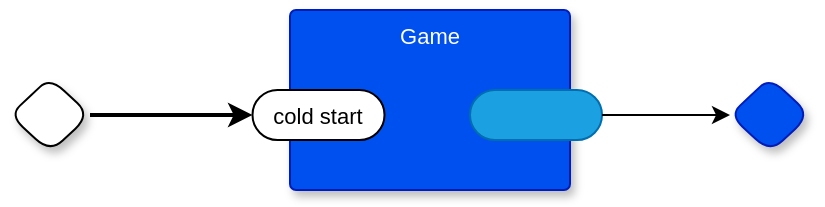 <mxfile version="23.1.5" type="device" pages="17">
  <diagram name="main" id="4NC5C235ceEbJDFCXTHk">
    <mxGraphModel dx="1147" dy="703" grid="1" gridSize="10" guides="1" tooltips="1" connect="1" arrows="1" fold="1" page="1" pageScale="1" pageWidth="850" pageHeight="1100" math="0" shadow="0">
      <root>
        <mxCell id="0" />
        <mxCell id="1" parent="0" />
        <mxCell id="vt2uHKQi6QLiGVlnmY2d-5" value="Game" style="rounded=1;sketch=0;container=1;recursiveResize=0;verticalAlign=top;arcSize=6;fontStyle=0;autosize=0;points=[];absoluteArcSize=1;shadow=1;strokeColor=#001DBC;fillColor=#0050ef;fontColor=#ffffff;fontFamily=Helvetica;fontSize=11;" parent="1" vertex="1">
          <mxGeometry x="220" y="110" width="140" height="90" as="geometry">
            <mxRectangle x="-98" y="-1230" width="99" height="26" as="alternateBounds" />
          </mxGeometry>
        </mxCell>
        <mxCell id="vt2uHKQi6QLiGVlnmY2d-6" value="cold start" style="rounded=1;whiteSpace=wrap;html=1;sketch=0;points=[[0,0.5,0,0,0],[1,0.5,0,0,0]];arcSize=50;fontFamily=Helvetica;fontSize=11;fontColor=default;" parent="vt2uHKQi6QLiGVlnmY2d-5" vertex="1">
          <mxGeometry x="-18.75" y="40" width="66" height="25" as="geometry" />
        </mxCell>
        <mxCell id="D3qdG0gJSyTldHNnm74g-3" value="" style="rounded=1;whiteSpace=wrap;html=1;sketch=0;points=[[0,0.5,0,0,0],[1,0.5,0,0,0]];fillColor=#1ba1e2;fontColor=#ffffff;strokeColor=#006EAF;arcSize=50;fontFamily=Helvetica;fontSize=11;" parent="vt2uHKQi6QLiGVlnmY2d-5" vertex="1">
          <mxGeometry x="90" y="40" width="66" height="25" as="geometry" />
        </mxCell>
        <mxCell id="vt2uHKQi6QLiGVlnmY2d-9" value="" style="rhombus;whiteSpace=wrap;html=1;rounded=1;fontStyle=1;glass=0;sketch=0;fontSize=12;points=[[0,0.5,0,0,0],[0.5,0,0,0,0],[0.5,1,0,0,0],[1,0.5,0,0,0]];shadow=1;fontFamily=Helvetica;fontColor=default;" parent="1" vertex="1">
          <mxGeometry x="80" y="143.75" width="40" height="37.5" as="geometry" />
        </mxCell>
        <mxCell id="vt2uHKQi6QLiGVlnmY2d-10" style="edgeStyle=orthogonalEdgeStyle;rounded=1;orthogonalLoop=1;jettySize=auto;html=1;exitX=1;exitY=0.5;exitDx=0;exitDy=0;exitPerimeter=0;entryX=0;entryY=0.5;entryDx=0;entryDy=0;entryPerimeter=0;curved=0;strokeWidth=2;" parent="1" source="vt2uHKQi6QLiGVlnmY2d-9" target="vt2uHKQi6QLiGVlnmY2d-6" edge="1">
          <mxGeometry relative="1" as="geometry" />
        </mxCell>
        <mxCell id="LjsO9Qa07XebMz8Mda5J-3" style="edgeStyle=orthogonalEdgeStyle;rounded=0;orthogonalLoop=1;jettySize=auto;html=1;exitX=1;exitY=0.5;exitDx=0;exitDy=0;exitPerimeter=0;entryX=0;entryY=0.5;entryDx=0;entryDy=0;entryPerimeter=0;" parent="1" source="D3qdG0gJSyTldHNnm74g-3" target="LjsO9Qa07XebMz8Mda5J-4" edge="1">
          <mxGeometry relative="1" as="geometry">
            <mxPoint x="443.25" y="163" as="targetPoint" />
          </mxGeometry>
        </mxCell>
        <mxCell id="LjsO9Qa07XebMz8Mda5J-4" value="" style="rhombus;whiteSpace=wrap;html=1;rounded=1;fillColor=#0050ef;fontColor=#ffffff;strokeColor=#001DBC;fontStyle=1;glass=0;sketch=0;fontSize=12;points=[[0,0.5,0,0,0],[0.5,0,0,0,0],[0.5,1,0,0,0],[1,0.5,0,0,0]];shadow=1;fontFamily=Helvetica;" parent="1" vertex="1">
          <mxGeometry x="440" y="143.75" width="40" height="37.5" as="geometry" />
        </mxCell>
      </root>
    </mxGraphModel>
  </diagram>
  <diagram id="SwbNnDgOkUqeW8t3A8qw" name="Game">
    <mxGraphModel dx="1147" dy="1803" grid="1" gridSize="10" guides="1" tooltips="1" connect="1" arrows="1" fold="1" page="1" pageScale="1" pageWidth="850" pageHeight="1100" math="0" shadow="0">
      <root>
        <mxCell id="0" />
        <mxCell id="1" parent="0" />
        <mxCell id="yTE4_9pnOl3mThRp0SYr-1" value="cold start" style="rhombus;whiteSpace=wrap;html=1;rounded=1;fontStyle=1;glass=0;sketch=0;fontSize=12;points=[[0,0.5,0,0,0],[0.5,0,0,0,0],[0.5,1,0,0,0],[1,0.5,0,0,0]];shadow=1;fontFamily=Helvetica;fontColor=default;" parent="1" vertex="1">
          <mxGeometry x="100" y="45" width="80" height="80" as="geometry" />
        </mxCell>
        <mxCell id="yTE4_9pnOl3mThRp0SYr-2" value="" style="rhombus;whiteSpace=wrap;html=1;rounded=1;fillColor=#0050ef;fontColor=#ffffff;strokeColor=#001DBC;fontStyle=1;glass=0;sketch=0;fontSize=12;points=[[0,0.5,0,0,0],[0.5,0,0,0,0],[0.5,1,0,0,0],[1,0.5,0,0,0]];shadow=1;fontFamily=Helvetica;" parent="1" vertex="1">
          <mxGeometry x="1360" y="280" width="40" height="40" as="geometry" />
        </mxCell>
        <mxCell id="yTE4_9pnOl3mThRp0SYr-3" value="činit&#xa;p.ok = max_recharge&#xa;p.wallet = 0&#xa;p.pwr = 4&#xa;ndays = 0&#xa;⇒" style="rounded=1;sketch=0;container=1;recursiveResize=0;verticalAlign=top;arcSize=6;fontStyle=0;autosize=0;points=[];absoluteArcSize=1;shadow=1;strokeColor=#d6b656;fillColor=#fff2cc;fontFamily=Helvetica;fontSize=11;" parent="1" vertex="1">
          <mxGeometry x="240" y="32.5" width="110" height="100" as="geometry">
            <mxRectangle x="-98" y="-1230" width="99" height="26" as="alternateBounds" />
          </mxGeometry>
        </mxCell>
        <mxCell id="yTE4_9pnOl3mThRp0SYr-4" value="" style="rounded=1;whiteSpace=wrap;html=1;sketch=0;points=[[0,0.5,0,0,0],[1,0.5,0,0,0]];arcSize=50;fontFamily=Helvetica;fontSize=11;fontColor=default;" parent="yTE4_9pnOl3mThRp0SYr-3" vertex="1">
          <mxGeometry x="-20" y="40" width="40" height="30" as="geometry" />
        </mxCell>
        <mxCell id="WkRAE9WO1dh9XTT_22mL-1" value="" style="rounded=1;whiteSpace=wrap;html=1;sketch=0;points=[[0,0.5,0,0,0],[1,0.5,0,0,0]];fillColor=#1ba1e2;fontColor=#ffffff;strokeColor=#006EAF;arcSize=50;fontFamily=Helvetica;fontSize=11;" parent="yTE4_9pnOl3mThRp0SYr-3" vertex="1">
          <mxGeometry x="90" y="42.5" width="35.25" height="25" as="geometry" />
        </mxCell>
        <mxCell id="yTE4_9pnOl3mThRp0SYr-19" style="edgeStyle=orthogonalEdgeStyle;rounded=1;orthogonalLoop=1;jettySize=auto;html=1;entryX=0;entryY=0.5;entryDx=0;entryDy=0;entryPerimeter=0;strokeWidth=2;curved=0;" parent="1" source="yTE4_9pnOl3mThRp0SYr-1" target="yTE4_9pnOl3mThRp0SYr-4" edge="1">
          <mxGeometry relative="1" as="geometry" />
        </mxCell>
        <mxCell id="1TISg-S7RiJHO6xEzL6b-1" value="Game Ask" style="rounded=1;whiteSpace=wrap;html=1;sketch=0;container=1;recursiveResize=0;verticalAlign=top;arcSize=6;fontStyle=1;autosize=0;points=[];absoluteArcSize=1;shadow=1;strokeColor=#001DBC;fillColor=#0050ef;fontColor=#ffffff;fontFamily=Helvetica;fontSize=11;" parent="1" vertex="1">
          <mxGeometry x="425" y="45" width="115" height="175" as="geometry">
            <mxRectangle x="-98" y="-1230" width="99" height="26" as="alternateBounds" />
          </mxGeometry>
        </mxCell>
        <mxCell id="1TISg-S7RiJHO6xEzL6b-2" value="" style="rounded=1;whiteSpace=wrap;html=1;sketch=0;points=[[0,0.5,0,0,0],[1,0.5,0,0,0]];arcSize=50;fontFamily=Helvetica;fontSize=11;fontColor=default;" parent="1TISg-S7RiJHO6xEzL6b-1" vertex="1">
          <mxGeometry x="-10" y="27.5" width="39.25" height="25" as="geometry" />
        </mxCell>
        <mxCell id="WkRAE9WO1dh9XTT_22mL-5" value="quit" style="rounded=1;whiteSpace=wrap;html=1;sketch=0;points=[[0,0.5,0,0,0],[1,0.5,0,0,0]];fillColor=#1ba1e2;fontColor=#ffffff;strokeColor=#006EAF;arcSize=50;fontFamily=Helvetica;fontSize=11;" parent="1TISg-S7RiJHO6xEzL6b-1" vertex="1">
          <mxGeometry x="95" y="125" width="35.25" height="25" as="geometry" />
        </mxCell>
        <mxCell id="WkRAE9WO1dh9XTT_22mL-6" value="shop" style="rounded=1;whiteSpace=wrap;html=1;sketch=0;points=[[0,0.5,0,0,0],[1,0.5,0,0,0]];fillColor=#1ba1e2;fontColor=#ffffff;strokeColor=#006EAF;arcSize=50;fontFamily=Helvetica;fontSize=11;" parent="1TISg-S7RiJHO6xEzL6b-1" vertex="1">
          <mxGeometry x="95" y="90" width="35.25" height="25" as="geometry" />
        </mxCell>
        <mxCell id="WkRAE9WO1dh9XTT_22mL-4" value="rest" style="rounded=1;whiteSpace=wrap;html=1;sketch=0;points=[[0,0.5,0,0,0],[1,0.5,0,0,0]];fillColor=#1ba1e2;fontColor=#ffffff;strokeColor=#006EAF;arcSize=50;fontFamily=Helvetica;fontSize=11;" parent="1TISg-S7RiJHO6xEzL6b-1" vertex="1">
          <mxGeometry x="95" y="52.5" width="35.25" height="25" as="geometry" />
        </mxCell>
        <mxCell id="1TISg-S7RiJHO6xEzL6b-3" value="adventure" style="rounded=1;whiteSpace=wrap;html=1;sketch=0;points=[[0,0.5,0,0,0],[1,0.5,0,0,0]];fillColor=#1ba1e2;fontColor=#ffffff;strokeColor=#006EAF;arcSize=50;fontFamily=Helvetica;fontSize=11;" parent="1TISg-S7RiJHO6xEzL6b-1" vertex="1">
          <mxGeometry x="95" y="25" width="35.25" height="25" as="geometry" />
        </mxCell>
        <mxCell id="WkRAE9WO1dh9XTT_22mL-3" style="edgeStyle=orthogonalEdgeStyle;shape=connector;curved=0;rounded=1;orthogonalLoop=1;jettySize=auto;html=1;exitX=1;exitY=0.5;exitDx=0;exitDy=0;exitPerimeter=0;entryX=0;entryY=0.5;entryDx=0;entryDy=0;entryPerimeter=0;labelBackgroundColor=default;strokeColor=default;strokeWidth=2;align=center;verticalAlign=middle;fontFamily=Helvetica;fontSize=11;fontColor=default;endArrow=classic;" parent="1" source="WkRAE9WO1dh9XTT_22mL-1" target="1TISg-S7RiJHO6xEzL6b-2" edge="1">
          <mxGeometry relative="1" as="geometry" />
        </mxCell>
        <mxCell id="WkRAE9WO1dh9XTT_22mL-7" value="Rest" style="rounded=1;whiteSpace=wrap;html=1;sketch=0;container=1;recursiveResize=0;verticalAlign=top;arcSize=6;fontStyle=1;autosize=0;points=[];absoluteArcSize=1;shadow=1;strokeColor=#001DBC;fillColor=#0050ef;fontColor=#ffffff;fontFamily=Helvetica;fontSize=11;" parent="1" vertex="1">
          <mxGeometry x="750" y="150" width="130" height="80" as="geometry">
            <mxRectangle x="-98" y="-1230" width="99" height="26" as="alternateBounds" />
          </mxGeometry>
        </mxCell>
        <mxCell id="WkRAE9WO1dh9XTT_22mL-8" value="" style="rounded=1;whiteSpace=wrap;html=1;sketch=0;points=[[0,0.5,0,0,0],[1,0.5,0,0,0]];arcSize=50;fontFamily=Helvetica;fontSize=11;fontColor=default;" parent="WkRAE9WO1dh9XTT_22mL-7" vertex="1">
          <mxGeometry x="-10" y="27.5" width="39.25" height="25" as="geometry" />
        </mxCell>
        <mxCell id="WkRAE9WO1dh9XTT_22mL-9" value="" style="rounded=1;whiteSpace=wrap;html=1;sketch=0;points=[[0,0.5,0,0,0],[1,0.5,0,0,0]];fillColor=#1ba1e2;fontColor=#ffffff;strokeColor=#006EAF;arcSize=50;fontFamily=Helvetica;fontSize=11;" parent="WkRAE9WO1dh9XTT_22mL-7" vertex="1">
          <mxGeometry x="110" y="27.5" width="35.25" height="25" as="geometry" />
        </mxCell>
        <mxCell id="WkRAE9WO1dh9XTT_22mL-11" style="edgeStyle=orthogonalEdgeStyle;shape=connector;curved=0;rounded=1;orthogonalLoop=1;jettySize=auto;html=1;exitX=1;exitY=0.5;exitDx=0;exitDy=0;exitPerimeter=0;entryX=0;entryY=0.5;entryDx=0;entryDy=0;entryPerimeter=0;labelBackgroundColor=default;strokeColor=default;strokeWidth=2;align=center;verticalAlign=middle;fontFamily=Helvetica;fontSize=11;fontColor=default;endArrow=classic;" parent="1" source="WkRAE9WO1dh9XTT_22mL-4" target="WkRAE9WO1dh9XTT_22mL-8" edge="1">
          <mxGeometry relative="1" as="geometry">
            <Array as="points">
              <mxPoint x="660" y="110" />
              <mxPoint x="660" y="190" />
            </Array>
          </mxGeometry>
        </mxCell>
        <mxCell id="WkRAE9WO1dh9XTT_22mL-12" value="Adventure" style="rounded=1;whiteSpace=wrap;html=1;sketch=0;container=1;recursiveResize=0;verticalAlign=top;arcSize=6;fontStyle=1;autosize=0;points=[];absoluteArcSize=1;shadow=1;strokeColor=#001DBC;fillColor=#0050ef;fontColor=#ffffff;fontFamily=Helvetica;fontSize=11;" parent="1" vertex="1">
          <mxGeometry x="910" y="22.5" width="130.0" height="127.5" as="geometry">
            <mxRectangle x="-98" y="-1230" width="99" height="26" as="alternateBounds" />
          </mxGeometry>
        </mxCell>
        <mxCell id="WkRAE9WO1dh9XTT_22mL-13" value="" style="rounded=1;whiteSpace=wrap;html=1;sketch=0;points=[[0,0.5,0,0,0],[1,0.5,0,0,0]];arcSize=50;fontFamily=Helvetica;fontSize=11;fontColor=default;" parent="WkRAE9WO1dh9XTT_22mL-12" vertex="1">
          <mxGeometry x="-10" y="27.5" width="39.25" height="25" as="geometry" />
        </mxCell>
        <mxCell id="WkRAE9WO1dh9XTT_22mL-14" value="flee" style="rounded=1;whiteSpace=wrap;html=1;sketch=0;points=[[0,0.5,0,0,0],[1,0.5,0,0,0]];fillColor=#1ba1e2;fontColor=#ffffff;strokeColor=#006EAF;arcSize=50;fontFamily=Helvetica;fontSize=11;" parent="WkRAE9WO1dh9XTT_22mL-12" vertex="1">
          <mxGeometry x="110" y="27.5" width="35.25" height="25" as="geometry" />
        </mxCell>
        <mxCell id="WkRAE9WO1dh9XTT_22mL-15" value="win" style="rounded=1;whiteSpace=wrap;html=1;sketch=0;points=[[0,0.5,0,0,0],[1,0.5,0,0,0]];fillColor=#1ba1e2;fontColor=#ffffff;strokeColor=#006EAF;arcSize=50;fontFamily=Helvetica;fontSize=11;" parent="WkRAE9WO1dh9XTT_22mL-12" vertex="1">
          <mxGeometry x="110" y="57.5" width="35.25" height="25" as="geometry" />
        </mxCell>
        <mxCell id="66UGWI9_nbPShiesASoH-1" value="die" style="rounded=1;whiteSpace=wrap;html=1;sketch=0;points=[[0,0.5,0,0,0],[1,0.5,0,0,0]];fillColor=#1ba1e2;fontColor=#ffffff;strokeColor=#006EAF;arcSize=50;fontFamily=Helvetica;fontSize=11;" parent="WkRAE9WO1dh9XTT_22mL-12" vertex="1">
          <mxGeometry x="110.0" y="88.75" width="35.25" height="25" as="geometry" />
        </mxCell>
        <mxCell id="WkRAE9WO1dh9XTT_22mL-16" style="edgeStyle=orthogonalEdgeStyle;shape=connector;curved=0;rounded=1;orthogonalLoop=1;jettySize=auto;html=1;exitX=1;exitY=0.5;exitDx=0;exitDy=0;exitPerimeter=0;entryX=0;entryY=0.5;entryDx=0;entryDy=0;entryPerimeter=0;labelBackgroundColor=default;strokeColor=default;strokeWidth=2;align=center;verticalAlign=middle;fontFamily=Helvetica;fontSize=11;fontColor=default;endArrow=classic;" parent="1" source="1TISg-S7RiJHO6xEzL6b-3" target="WkRAE9WO1dh9XTT_22mL-13" edge="1">
          <mxGeometry relative="1" as="geometry">
            <Array as="points">
              <mxPoint x="680" y="82" />
              <mxPoint x="680" y="62" />
            </Array>
          </mxGeometry>
        </mxCell>
        <mxCell id="WkRAE9WO1dh9XTT_22mL-17" value="Shop" style="rounded=1;whiteSpace=wrap;html=1;sketch=0;container=1;recursiveResize=0;verticalAlign=top;arcSize=6;fontStyle=1;autosize=0;points=[];absoluteArcSize=1;shadow=1;strokeColor=#001DBC;fillColor=#0050ef;fontColor=#ffffff;fontFamily=Helvetica;fontSize=11;" parent="1" vertex="1">
          <mxGeometry x="910" y="230" width="130" height="80" as="geometry">
            <mxRectangle x="-98" y="-1230" width="99" height="26" as="alternateBounds" />
          </mxGeometry>
        </mxCell>
        <mxCell id="WkRAE9WO1dh9XTT_22mL-18" value="" style="rounded=1;whiteSpace=wrap;html=1;sketch=0;points=[[0,0.5,0,0,0],[1,0.5,0,0,0]];arcSize=50;fontFamily=Helvetica;fontSize=11;fontColor=default;" parent="WkRAE9WO1dh9XTT_22mL-17" vertex="1">
          <mxGeometry x="-10" y="27.5" width="39.25" height="25" as="geometry" />
        </mxCell>
        <mxCell id="WkRAE9WO1dh9XTT_22mL-19" value="" style="rounded=1;whiteSpace=wrap;html=1;sketch=0;points=[[0,0.5,0,0,0],[1,0.5,0,0,0]];fillColor=#1ba1e2;fontColor=#ffffff;strokeColor=#006EAF;arcSize=50;fontFamily=Helvetica;fontSize=11;" parent="WkRAE9WO1dh9XTT_22mL-17" vertex="1">
          <mxGeometry x="110" y="27.5" width="35.25" height="25" as="geometry" />
        </mxCell>
        <mxCell id="WkRAE9WO1dh9XTT_22mL-21" style="edgeStyle=orthogonalEdgeStyle;shape=connector;curved=0;rounded=1;orthogonalLoop=1;jettySize=auto;html=1;exitX=1;exitY=0.5;exitDx=0;exitDy=0;exitPerimeter=0;entryX=0;entryY=0.5;entryDx=0;entryDy=0;entryPerimeter=0;labelBackgroundColor=default;strokeColor=default;strokeWidth=2;align=center;verticalAlign=middle;fontFamily=Helvetica;fontSize=11;fontColor=default;endArrow=classic;" parent="1" source="WkRAE9WO1dh9XTT_22mL-6" target="WkRAE9WO1dh9XTT_22mL-18" edge="1">
          <mxGeometry relative="1" as="geometry">
            <Array as="points">
              <mxPoint x="640" y="147" />
              <mxPoint x="640" y="270" />
            </Array>
          </mxGeometry>
        </mxCell>
        <mxCell id="WkRAE9WO1dh9XTT_22mL-26" style="edgeStyle=orthogonalEdgeStyle;shape=connector;curved=0;rounded=1;orthogonalLoop=1;jettySize=auto;html=1;exitX=1;exitY=0.5;exitDx=0;exitDy=0;exitPerimeter=0;entryX=0;entryY=0.5;entryDx=0;entryDy=0;entryPerimeter=0;labelBackgroundColor=default;strokeColor=default;strokeWidth=2;align=center;verticalAlign=middle;fontFamily=Helvetica;fontSize=11;fontColor=default;endArrow=classic;" parent="1" source="WkRAE9WO1dh9XTT_22mL-5" target="yTE4_9pnOl3mThRp0SYr-2" edge="1">
          <mxGeometry relative="1" as="geometry">
            <Array as="points">
              <mxPoint x="620" y="183" />
              <mxPoint x="620" y="330" />
              <mxPoint x="1320" y="330" />
              <mxPoint x="1320" y="300" />
            </Array>
          </mxGeometry>
        </mxCell>
        <mxCell id="WkRAE9WO1dh9XTT_22mL-28" style="edgeStyle=orthogonalEdgeStyle;shape=connector;curved=0;rounded=1;orthogonalLoop=1;jettySize=auto;html=1;exitX=1;exitY=0.5;exitDx=0;exitDy=0;exitPerimeter=0;labelBackgroundColor=default;strokeColor=default;strokeWidth=2;align=center;verticalAlign=middle;fontFamily=Helvetica;fontSize=11;fontColor=default;endArrow=classic;entryX=0;entryY=0.5;entryDx=0;entryDy=0;entryPerimeter=0;" parent="1" source="WkRAE9WO1dh9XTT_22mL-9" target="1TISg-S7RiJHO6xEzL6b-2" edge="1">
          <mxGeometry relative="1" as="geometry">
            <Array as="points">
              <mxPoint x="1080" y="190" />
              <mxPoint x="1080" />
              <mxPoint x="395" />
              <mxPoint x="395" y="85" />
            </Array>
          </mxGeometry>
        </mxCell>
        <mxCell id="WkRAE9WO1dh9XTT_22mL-29" style="edgeStyle=orthogonalEdgeStyle;shape=connector;curved=0;rounded=1;orthogonalLoop=1;jettySize=auto;html=1;exitX=1;exitY=0.5;exitDx=0;exitDy=0;exitPerimeter=0;entryX=0;entryY=0.5;entryDx=0;entryDy=0;entryPerimeter=0;labelBackgroundColor=default;strokeColor=default;strokeWidth=2;align=center;verticalAlign=middle;fontFamily=Helvetica;fontSize=11;fontColor=default;endArrow=classic;" parent="1" source="WkRAE9WO1dh9XTT_22mL-19" target="1TISg-S7RiJHO6xEzL6b-2" edge="1">
          <mxGeometry relative="1" as="geometry">
            <Array as="points">
              <mxPoint x="1080" y="270" />
              <mxPoint x="1080" />
              <mxPoint x="395" />
              <mxPoint x="395" y="85" />
            </Array>
          </mxGeometry>
        </mxCell>
        <mxCell id="WkRAE9WO1dh9XTT_22mL-30" value="warm start" style="shape=note;whiteSpace=wrap;html=1;backgroundOutline=1;fontColor=#000000;darkOpacity=0.05;fillColor=#FFF9B2;strokeColor=none;fillStyle=solid;direction=west;gradientDirection=north;gradientColor=#FFF2A1;shadow=1;size=20;pointerEvents=1;fontFamily=Helvetica;fontSize=11;" parent="1" vertex="1">
          <mxGeometry x="650" y="-50" width="140" height="40" as="geometry" />
        </mxCell>
        <mxCell id="WkRAE9WO1dh9XTT_22mL-32" value="stop" style="shape=note;whiteSpace=wrap;html=1;backgroundOutline=1;fontColor=#000000;darkOpacity=0.05;fillColor=#FFF9B2;strokeColor=none;fillStyle=solid;direction=west;gradientDirection=north;gradientColor=#FFF2A1;shadow=1;size=20;pointerEvents=1;fontFamily=Helvetica;fontSize=11;" parent="1" vertex="1">
          <mxGeometry x="1420" y="280" width="140" height="40" as="geometry" />
        </mxCell>
        <mxCell id="66UGWI9_nbPShiesASoH-2" value="Flee" style="rounded=1;whiteSpace=wrap;html=1;sketch=0;container=1;recursiveResize=0;verticalAlign=top;arcSize=6;fontStyle=1;autosize=0;points=[];absoluteArcSize=1;shadow=1;strokeColor=#001DBC;fillColor=#0050ef;fontColor=#ffffff;fontFamily=Helvetica;fontSize=11;" parent="1" vertex="1">
          <mxGeometry x="1140" y="22.5" width="130" height="67.5" as="geometry">
            <mxRectangle x="-98" y="-1230" width="99" height="26" as="alternateBounds" />
          </mxGeometry>
        </mxCell>
        <mxCell id="66UGWI9_nbPShiesASoH-3" value="" style="rounded=1;whiteSpace=wrap;html=1;sketch=0;points=[[0,0.5,0,0,0],[1,0.5,0,0,0]];arcSize=50;fontFamily=Helvetica;fontSize=11;fontColor=default;" parent="66UGWI9_nbPShiesASoH-2" vertex="1">
          <mxGeometry x="-10" y="27.5" width="39.25" height="25" as="geometry" />
        </mxCell>
        <mxCell id="66UGWI9_nbPShiesASoH-4" value="more" style="rounded=1;whiteSpace=wrap;html=1;sketch=0;points=[[0,0.5,0,0,0],[1,0.5,0,0,0]];fillColor=#1ba1e2;fontColor=#ffffff;strokeColor=#006EAF;arcSize=50;fontFamily=Helvetica;fontSize=11;" parent="66UGWI9_nbPShiesASoH-2" vertex="1">
          <mxGeometry x="110" y="27.5" width="35.25" height="25" as="geometry" />
        </mxCell>
        <mxCell id="66UGWI9_nbPShiesASoH-6" style="edgeStyle=orthogonalEdgeStyle;shape=connector;curved=0;rounded=1;orthogonalLoop=1;jettySize=auto;html=1;exitX=1;exitY=0.5;exitDx=0;exitDy=0;exitPerimeter=0;labelBackgroundColor=default;strokeColor=default;strokeWidth=2;align=center;verticalAlign=middle;fontFamily=Helvetica;fontSize=11;fontColor=default;endArrow=classic;" parent="1" source="WkRAE9WO1dh9XTT_22mL-14" target="66UGWI9_nbPShiesASoH-3" edge="1">
          <mxGeometry relative="1" as="geometry" />
        </mxCell>
        <mxCell id="66UGWI9_nbPShiesASoH-7" value="Win" style="rounded=1;whiteSpace=wrap;html=1;sketch=0;container=1;recursiveResize=0;verticalAlign=top;arcSize=6;fontStyle=1;autosize=0;points=[];absoluteArcSize=1;shadow=1;strokeColor=#001DBC;fillColor=#0050ef;fontColor=#ffffff;fontFamily=Helvetica;fontSize=11;" parent="1" vertex="1">
          <mxGeometry x="1140" y="100" width="130" height="67.5" as="geometry">
            <mxRectangle x="-98" y="-1230" width="99" height="26" as="alternateBounds" />
          </mxGeometry>
        </mxCell>
        <mxCell id="66UGWI9_nbPShiesASoH-8" value="" style="rounded=1;whiteSpace=wrap;html=1;sketch=0;points=[[0,0.5,0,0,0],[1,0.5,0,0,0]];arcSize=50;fontFamily=Helvetica;fontSize=11;fontColor=default;" parent="66UGWI9_nbPShiesASoH-7" vertex="1">
          <mxGeometry x="-10" y="27.5" width="39.25" height="25" as="geometry" />
        </mxCell>
        <mxCell id="66UGWI9_nbPShiesASoH-9" value="more" style="rounded=1;whiteSpace=wrap;html=1;sketch=0;points=[[0,0.5,0,0,0],[1,0.5,0,0,0]];fillColor=#1ba1e2;fontColor=#ffffff;strokeColor=#006EAF;arcSize=50;fontFamily=Helvetica;fontSize=11;" parent="66UGWI9_nbPShiesASoH-7" vertex="1">
          <mxGeometry x="110" y="10" width="35.25" height="25" as="geometry" />
        </mxCell>
        <mxCell id="4kR32_j7D61knBjKf4fj-1" value="Quit" style="rounded=1;whiteSpace=wrap;html=1;sketch=0;points=[[0,0.5,0,0,0],[1,0.5,0,0,0]];fillColor=#1ba1e2;fontColor=#ffffff;strokeColor=#006EAF;arcSize=50;fontFamily=Helvetica;fontSize=11;" parent="66UGWI9_nbPShiesASoH-7" vertex="1">
          <mxGeometry x="110" y="35" width="35.25" height="25" as="geometry" />
        </mxCell>
        <mxCell id="66UGWI9_nbPShiesASoH-10" value="Die" style="rounded=1;whiteSpace=wrap;html=1;sketch=0;container=1;recursiveResize=0;verticalAlign=top;arcSize=6;fontStyle=1;autosize=0;points=[];absoluteArcSize=1;shadow=1;strokeColor=#001DBC;fillColor=#0050ef;fontColor=#ffffff;fontFamily=Helvetica;fontSize=11;" parent="1" vertex="1">
          <mxGeometry x="1140" y="182.5" width="130" height="67.5" as="geometry">
            <mxRectangle x="-98" y="-1230" width="99" height="26" as="alternateBounds" />
          </mxGeometry>
        </mxCell>
        <mxCell id="66UGWI9_nbPShiesASoH-11" value="" style="rounded=1;whiteSpace=wrap;html=1;sketch=0;points=[[0,0.5,0,0,0],[1,0.5,0,0,0]];arcSize=50;fontFamily=Helvetica;fontSize=11;fontColor=default;" parent="66UGWI9_nbPShiesASoH-10" vertex="1">
          <mxGeometry x="-10" y="27.5" width="39.25" height="25" as="geometry" />
        </mxCell>
        <mxCell id="66UGWI9_nbPShiesASoH-12" value="restart" style="rounded=1;whiteSpace=wrap;html=1;sketch=0;points=[[0,0.5,0,0,0],[1,0.5,0,0,0]];fillColor=#1ba1e2;fontColor=#ffffff;strokeColor=#006EAF;arcSize=50;fontFamily=Helvetica;fontSize=11;" parent="66UGWI9_nbPShiesASoH-10" vertex="1">
          <mxGeometry x="110" y="7.5" width="35.25" height="25" as="geometry" />
        </mxCell>
        <mxCell id="4kR32_j7D61knBjKf4fj-6" value="Quit" style="rounded=1;whiteSpace=wrap;html=1;sketch=0;points=[[0,0.5,0,0,0],[1,0.5,0,0,0]];fillColor=#1ba1e2;fontColor=#ffffff;strokeColor=#006EAF;arcSize=50;fontFamily=Helvetica;fontSize=11;" parent="66UGWI9_nbPShiesASoH-10" vertex="1">
          <mxGeometry x="110" y="32.5" width="35.25" height="25" as="geometry" />
        </mxCell>
        <mxCell id="66UGWI9_nbPShiesASoH-13" style="edgeStyle=orthogonalEdgeStyle;shape=connector;curved=0;rounded=1;orthogonalLoop=1;jettySize=auto;html=1;exitX=1;exitY=0.5;exitDx=0;exitDy=0;exitPerimeter=0;entryX=0;entryY=0.5;entryDx=0;entryDy=0;entryPerimeter=0;labelBackgroundColor=default;strokeColor=default;strokeWidth=2;align=center;verticalAlign=middle;fontFamily=Helvetica;fontSize=11;fontColor=default;endArrow=classic;" parent="1" source="WkRAE9WO1dh9XTT_22mL-15" target="66UGWI9_nbPShiesASoH-8" edge="1">
          <mxGeometry relative="1" as="geometry">
            <Array as="points">
              <mxPoint x="1110" y="92" />
              <mxPoint x="1110" y="140" />
            </Array>
          </mxGeometry>
        </mxCell>
        <mxCell id="66UGWI9_nbPShiesASoH-14" style="edgeStyle=orthogonalEdgeStyle;shape=connector;curved=0;rounded=1;orthogonalLoop=1;jettySize=auto;html=1;exitX=1;exitY=0.5;exitDx=0;exitDy=0;exitPerimeter=0;entryX=0;entryY=0.5;entryDx=0;entryDy=0;entryPerimeter=0;labelBackgroundColor=default;strokeColor=default;strokeWidth=2;align=center;verticalAlign=middle;fontFamily=Helvetica;fontSize=11;fontColor=default;endArrow=classic;" parent="1" source="66UGWI9_nbPShiesASoH-1" target="66UGWI9_nbPShiesASoH-11" edge="1">
          <mxGeometry relative="1" as="geometry">
            <Array as="points">
              <mxPoint x="1100" y="122" />
              <mxPoint x="1100" y="222" />
            </Array>
          </mxGeometry>
        </mxCell>
        <mxCell id="bsPA2L58S4jYU2toLvaT-1" style="edgeStyle=orthogonalEdgeStyle;shape=connector;curved=0;rounded=1;orthogonalLoop=1;jettySize=auto;html=1;exitX=1;exitY=0.5;exitDx=0;exitDy=0;exitPerimeter=0;labelBackgroundColor=default;strokeColor=default;strokeWidth=2;align=center;verticalAlign=middle;fontFamily=Helvetica;fontSize=11;fontColor=default;endArrow=classic;entryX=0;entryY=0.5;entryDx=0;entryDy=0;entryPerimeter=0;" parent="1" source="66UGWI9_nbPShiesASoH-4" target="1TISg-S7RiJHO6xEzL6b-2" edge="1">
          <mxGeometry relative="1" as="geometry">
            <mxPoint x="850" y="-230" as="targetPoint" />
            <Array as="points">
              <mxPoint x="1320" y="62" />
              <mxPoint x="1320" />
              <mxPoint x="395" />
              <mxPoint x="395" y="85" />
            </Array>
          </mxGeometry>
        </mxCell>
        <mxCell id="4kR32_j7D61knBjKf4fj-4" value="cold start" style="shape=note;whiteSpace=wrap;html=1;backgroundOutline=1;fontColor=#000000;darkOpacity=0.05;fillColor=#FFF9B2;strokeColor=none;fillStyle=solid;direction=west;gradientDirection=north;gradientColor=#FFF2A1;shadow=1;size=20;pointerEvents=1;fontFamily=Helvetica;fontSize=11;" parent="1" vertex="1">
          <mxGeometry x="390" y="-130" width="140" height="40" as="geometry" />
        </mxCell>
        <mxCell id="4kR32_j7D61knBjKf4fj-5" style="edgeStyle=orthogonalEdgeStyle;shape=connector;curved=0;rounded=1;orthogonalLoop=1;jettySize=auto;html=1;exitX=1;exitY=0.5;exitDx=0;exitDy=0;exitPerimeter=0;entryX=0;entryY=0.5;entryDx=0;entryDy=0;entryPerimeter=0;labelBackgroundColor=default;strokeColor=default;strokeWidth=2;align=center;verticalAlign=middle;fontFamily=Helvetica;fontSize=11;fontColor=default;endArrow=classic;" parent="1" source="4kR32_j7D61knBjKf4fj-1" target="yTE4_9pnOl3mThRp0SYr-2" edge="1">
          <mxGeometry relative="1" as="geometry" />
        </mxCell>
        <mxCell id="4kR32_j7D61knBjKf4fj-7" style="edgeStyle=orthogonalEdgeStyle;shape=connector;curved=0;rounded=1;orthogonalLoop=1;jettySize=auto;html=1;exitX=1;exitY=0.5;exitDx=0;exitDy=0;exitPerimeter=0;entryX=0;entryY=0.5;entryDx=0;entryDy=0;entryPerimeter=0;labelBackgroundColor=default;strokeColor=default;strokeWidth=2;align=center;verticalAlign=middle;fontFamily=Helvetica;fontSize=11;fontColor=default;endArrow=classic;" parent="1" source="4kR32_j7D61knBjKf4fj-6" target="yTE4_9pnOl3mThRp0SYr-2" edge="1">
          <mxGeometry relative="1" as="geometry" />
        </mxCell>
        <mxCell id="4kR32_j7D61knBjKf4fj-8" style="edgeStyle=orthogonalEdgeStyle;shape=connector;curved=0;rounded=1;orthogonalLoop=1;jettySize=auto;html=1;exitX=1;exitY=0.5;exitDx=0;exitDy=0;exitPerimeter=0;entryX=0;entryY=0.5;entryDx=0;entryDy=0;entryPerimeter=0;labelBackgroundColor=default;strokeColor=default;strokeWidth=2;align=center;verticalAlign=middle;fontFamily=Helvetica;fontSize=11;fontColor=default;endArrow=classic;" parent="1" source="66UGWI9_nbPShiesASoH-12" target="yTE4_9pnOl3mThRp0SYr-4" edge="1">
          <mxGeometry relative="1" as="geometry">
            <Array as="points">
              <mxPoint x="1340" y="203" />
              <mxPoint x="1340" y="-80" />
              <mxPoint x="200" y="-80" />
              <mxPoint x="200" y="88" />
            </Array>
          </mxGeometry>
        </mxCell>
        <mxCell id="nIeCpjoUk7ay2Xd1eODD-1" style="edgeStyle=orthogonalEdgeStyle;shape=connector;curved=0;rounded=1;orthogonalLoop=1;jettySize=auto;html=1;exitX=1;exitY=0.5;exitDx=0;exitDy=0;exitPerimeter=0;entryX=0;entryY=0.5;entryDx=0;entryDy=0;entryPerimeter=0;labelBackgroundColor=default;strokeColor=default;strokeWidth=2;align=center;verticalAlign=middle;fontFamily=Helvetica;fontSize=11;fontColor=default;endArrow=classic;" parent="1" source="66UGWI9_nbPShiesASoH-9" target="1TISg-S7RiJHO6xEzL6b-2" edge="1">
          <mxGeometry relative="1" as="geometry">
            <Array as="points">
              <mxPoint x="1320" y="123" />
              <mxPoint x="1320" />
              <mxPoint x="395" />
              <mxPoint x="395" y="85" />
            </Array>
          </mxGeometry>
        </mxCell>
      </root>
    </mxGraphModel>
  </diagram>
  <diagram id="BwRgrKvQ6a9G1BlAH7uV" name="Rest">
    <mxGraphModel dx="1147" dy="703" grid="1" gridSize="10" guides="1" tooltips="1" connect="1" arrows="1" fold="1" page="1" pageScale="1" pageWidth="850" pageHeight="1100" math="0" shadow="0">
      <root>
        <mxCell id="0" />
        <mxCell id="1" parent="0" />
        <mxCell id="Is2-R2kpy-hobnmmWNnx-1" value="čRest&#xa;p.ok = max_recharge&#xa;ndays += 1&#xa;zd.send (eh=eh, port=&quot;&quot;, datum=zd.new_datum_string (fmt.aprintf (&quot;p=%v m=%v ndays=%v\n&quot;, p, m, ndays)), causingMessage=msg)&#xa;⇒" style="rounded=1;sketch=0;container=1;recursiveResize=0;verticalAlign=top;arcSize=6;fontStyle=0;autosize=0;points=[];absoluteArcSize=1;shadow=1;strokeColor=#d6b656;fillColor=#fff2cc;fontFamily=Helvetica;fontSize=11;" parent="1" vertex="1">
          <mxGeometry x="150" y="50" width="540" height="100" as="geometry">
            <mxRectangle x="-98" y="-1230" width="99" height="26" as="alternateBounds" />
          </mxGeometry>
        </mxCell>
        <mxCell id="mzpJhWC2DxcD5Bbrkm6I-1" value="" style="rounded=1;whiteSpace=wrap;html=1;sketch=0;points=[[0,0.5,0,0,0],[1,0.5,0,0,0]];arcSize=50;fontFamily=Helvetica;fontSize=11;fontColor=default;" parent="Is2-R2kpy-hobnmmWNnx-1" vertex="1">
          <mxGeometry y="47.5" width="8.75" height="10" as="geometry" />
        </mxCell>
        <mxCell id="mzpJhWC2DxcD5Bbrkm6I-4" value="" style="rounded=1;whiteSpace=wrap;html=1;sketch=0;points=[[0,0.5,0,0,0],[1,0.5,0,0,0]];arcSize=50;fontFamily=Helvetica;fontSize=11;fontColor=#ffffff;fillColor=#1ba1e2;strokeColor=#006EAF;" parent="Is2-R2kpy-hobnmmWNnx-1" vertex="1">
          <mxGeometry x="531.25" y="47.5" width="8.75" height="10" as="geometry" />
        </mxCell>
        <mxCell id="Is2-R2kpy-hobnmmWNnx-4" value="" style="rhombus;whiteSpace=wrap;html=1;rounded=1;fontStyle=1;glass=0;sketch=0;fontSize=12;points=[[0,0.5,0,0,0],[0.5,0,0,0,0],[0.5,1,0,0,0],[1,0.5,0,0,0]];shadow=1;fontFamily=Helvetica;fontColor=default;" parent="1" vertex="1">
          <mxGeometry x="40" y="82.5" width="40" height="40" as="geometry" />
        </mxCell>
        <mxCell id="Is2-R2kpy-hobnmmWNnx-5" value="" style="rhombus;whiteSpace=wrap;html=1;rounded=1;fillColor=#0050ef;fontColor=#ffffff;strokeColor=#001DBC;fontStyle=1;glass=0;sketch=0;fontSize=12;points=[[0,0.5,0,0,0],[0.5,0,0,0,0],[0.5,1,0,0,0],[1,0.5,0,0,0]];shadow=1;fontFamily=Helvetica;" parent="1" vertex="1">
          <mxGeometry x="760" y="82.5" width="40" height="40" as="geometry" />
        </mxCell>
        <mxCell id="e8v1G6DeqWqRZ4kJp3xG-1" style="edgeStyle=orthogonalEdgeStyle;shape=connector;curved=0;rounded=1;orthogonalLoop=1;jettySize=auto;html=1;exitX=1;exitY=0.5;exitDx=0;exitDy=0;exitPerimeter=0;entryX=0;entryY=0.5;entryDx=0;entryDy=0;entryPerimeter=0;labelBackgroundColor=default;strokeColor=default;strokeWidth=2;align=center;verticalAlign=middle;fontFamily=Helvetica;fontSize=11;fontColor=default;endArrow=classic;" parent="1" source="Is2-R2kpy-hobnmmWNnx-4" target="mzpJhWC2DxcD5Bbrkm6I-1" edge="1">
          <mxGeometry relative="1" as="geometry" />
        </mxCell>
        <mxCell id="e8v1G6DeqWqRZ4kJp3xG-2" style="edgeStyle=orthogonalEdgeStyle;shape=connector;curved=0;rounded=1;orthogonalLoop=1;jettySize=auto;html=1;exitX=1;exitY=0.5;exitDx=0;exitDy=0;exitPerimeter=0;labelBackgroundColor=default;strokeColor=default;strokeWidth=2;align=center;verticalAlign=middle;fontFamily=Helvetica;fontSize=11;fontColor=default;endArrow=classic;" parent="1" source="mzpJhWC2DxcD5Bbrkm6I-4" target="Is2-R2kpy-hobnmmWNnx-5" edge="1">
          <mxGeometry relative="1" as="geometry" />
        </mxCell>
      </root>
    </mxGraphModel>
  </diagram>
  <diagram id="BJ6wE3hYfXBuRbT3nKzj" name="Sync Ask">
    <mxGraphModel dx="1147" dy="703" grid="1" gridSize="10" guides="1" tooltips="1" connect="1" arrows="1" fold="1" page="1" pageScale="1" pageWidth="850" pageHeight="1100" math="0" shadow="0">
      <root>
        <mxCell id="0" />
        <mxCell id="1" parent="0" />
        <mxCell id="q-4Cymq0sA81cNwcfTJ8-1" value="$ dialog" style="rounded=1;sketch=0;container=1;recursiveResize=0;verticalAlign=top;arcSize=6;fontStyle=1;autosize=0;points=[];absoluteArcSize=1;shadow=1;strokeColor=#666666;fillColor=#FFFFFF;fontColor=#333333;connectable=0;gradientColor=#FFF2CC;fontFamily=Helvetica;fontSize=11;" parent="1" vertex="1">
          <mxGeometry x="200" y="155" width="110" height="90" as="geometry">
            <mxRectangle x="-98" y="-1230" width="99" height="26" as="alternateBounds" />
          </mxGeometry>
        </mxCell>
        <mxCell id="q-4Cymq0sA81cNwcfTJ8-2" value="" style="rounded=1;whiteSpace=wrap;html=1;sketch=0;points=[[0,0.5,0,0,0],[1,0.5,0,0,0]];arcSize=50;fontFamily=Helvetica;fontSize=11;fontColor=default;" parent="q-4Cymq0sA81cNwcfTJ8-1" vertex="1">
          <mxGeometry x="-13" y="32.5" width="39.25" height="25" as="geometry" />
        </mxCell>
        <mxCell id="q-4Cymq0sA81cNwcfTJ8-3" value="" style="rounded=1;whiteSpace=wrap;html=1;sketch=0;points=[[0,0.5,0,0,0],[1,0.5,0,0,0]];fillColor=#1ba1e2;fontColor=#ffffff;strokeColor=#006EAF;arcSize=50;fontFamily=Helvetica;fontSize=11;" parent="q-4Cymq0sA81cNwcfTJ8-1" vertex="1">
          <mxGeometry x="84.75" y="20" width="35.25" height="25" as="geometry" />
        </mxCell>
        <mxCell id="q-4Cymq0sA81cNwcfTJ8-4" value="✗" style="rounded=1;whiteSpace=wrap;html=1;sketch=0;points=[[0,0.5,0,0,0],[1,0.5,0,0,0]];fillColor=#1ba1e2;fontColor=#ffffff;strokeColor=#006EAF;arcSize=50;opacity=30;textOpacity=30;fontFamily=Helvetica;fontSize=11;" parent="q-4Cymq0sA81cNwcfTJ8-1" vertex="1">
          <mxGeometry x="84.75" y="61" width="35.25" height="25" as="geometry" />
        </mxCell>
        <mxCell id="q-4Cymq0sA81cNwcfTJ8-5" value="" style="rhombus;whiteSpace=wrap;html=1;rounded=1;fontStyle=1;glass=0;sketch=0;fontSize=12;points=[[0,0.5,0,0,0],[0.5,0,0,0,0],[0.5,1,0,0,0],[1,0.5,0,0,0]];shadow=1;fontFamily=Helvetica;fontColor=default;" parent="1" vertex="1">
          <mxGeometry x="100" y="180" width="40" height="40" as="geometry" />
        </mxCell>
        <mxCell id="q-4Cymq0sA81cNwcfTJ8-6" value="" style="rhombus;whiteSpace=wrap;html=1;rounded=1;fontStyle=1;glass=0;sketch=0;fontSize=12;points=[[0,0.5,0,0,0],[0.5,0,0,0,0],[0.5,1,0,0,0],[1,0.5,0,0,0]];shadow=1;fillColor=#0050ef;fontColor=#ffffff;strokeColor=#001DBC;fontFamily=Helvetica;" parent="1" vertex="1">
          <mxGeometry x="360" y="170" width="40" height="40" as="geometry" />
        </mxCell>
        <mxCell id="q-4Cymq0sA81cNwcfTJ8-7" value="✗" style="rhombus;whiteSpace=wrap;html=1;rounded=1;fillColor=#0050ef;fontColor=#ffffff;strokeColor=#001DBC;fontStyle=1;glass=0;sketch=0;fontSize=12;points=[[0,0.5,0,0,0],[0.5,0,0,0,0],[0.5,1,0,0,0],[1,0.5,0,0,0]];shadow=1;opacity=30;textOpacity=30;fontFamily=Helvetica;" parent="1" vertex="1">
          <mxGeometry x="360" y="240" width="40" height="40" as="geometry" />
        </mxCell>
        <mxCell id="q-4Cymq0sA81cNwcfTJ8-8" style="edgeStyle=orthogonalEdgeStyle;shape=connector;curved=0;rounded=1;orthogonalLoop=1;jettySize=auto;html=1;exitX=1;exitY=0.5;exitDx=0;exitDy=0;exitPerimeter=0;entryX=0;entryY=0.5;entryDx=0;entryDy=0;entryPerimeter=0;labelBackgroundColor=default;strokeColor=default;strokeWidth=2;align=center;verticalAlign=middle;fontFamily=Helvetica;fontSize=11;fontColor=default;endArrow=classic;" parent="1" source="q-4Cymq0sA81cNwcfTJ8-5" target="q-4Cymq0sA81cNwcfTJ8-2" edge="1">
          <mxGeometry relative="1" as="geometry" />
        </mxCell>
        <mxCell id="q-4Cymq0sA81cNwcfTJ8-9" style="edgeStyle=orthogonalEdgeStyle;shape=connector;curved=0;rounded=1;orthogonalLoop=1;jettySize=auto;html=1;exitX=1;exitY=0.5;exitDx=0;exitDy=0;exitPerimeter=0;entryX=0;entryY=0.5;entryDx=0;entryDy=0;entryPerimeter=0;labelBackgroundColor=default;strokeColor=default;strokeWidth=2;align=center;verticalAlign=middle;fontFamily=Helvetica;fontSize=11;fontColor=default;endArrow=classic;" parent="1" source="q-4Cymq0sA81cNwcfTJ8-3" target="q-4Cymq0sA81cNwcfTJ8-6" edge="1">
          <mxGeometry relative="1" as="geometry" />
        </mxCell>
        <mxCell id="q-4Cymq0sA81cNwcfTJ8-10" style="edgeStyle=orthogonalEdgeStyle;shape=connector;curved=0;rounded=1;orthogonalLoop=1;jettySize=auto;html=1;exitX=1;exitY=0.5;exitDx=0;exitDy=0;exitPerimeter=0;entryX=0;entryY=0.5;entryDx=0;entryDy=0;entryPerimeter=0;labelBackgroundColor=default;strokeColor=default;strokeWidth=1;align=center;verticalAlign=middle;fontFamily=Helvetica;fontSize=11;fontColor=default;endArrow=classic;opacity=30;" parent="1" source="q-4Cymq0sA81cNwcfTJ8-4" target="q-4Cymq0sA81cNwcfTJ8-7" edge="1">
          <mxGeometry relative="1" as="geometry" />
        </mxCell>
      </root>
    </mxGraphModel>
  </diagram>
  <diagram id="VWlQRYWMBtL-Ghe0f9An" name="Game Ask">
    <mxGraphModel dx="1147" dy="703" grid="1" gridSize="10" guides="1" tooltips="1" connect="1" arrows="1" fold="1" page="1" pageScale="1" pageWidth="850" pageHeight="1100" math="0" shadow="0">
      <root>
        <mxCell id="0" />
        <mxCell id="1" parent="0" />
        <mxCell id="kK-LosS3KpgwhWA-_UI7-1" value="" style="rhombus;whiteSpace=wrap;html=1;rounded=1;fontStyle=1;glass=0;sketch=0;fontSize=12;points=[[0,0.5,0,0,0],[0.5,0,0,0,0],[0.5,1,0,0,0],[1,0.5,0,0,0]];shadow=1;fontFamily=Helvetica;fontColor=default;" parent="1" vertex="1">
          <mxGeometry x="40" y="110" width="40" height="40" as="geometry" />
        </mxCell>
        <mxCell id="kK-LosS3KpgwhWA-_UI7-2" style="edgeStyle=orthogonalEdgeStyle;shape=connector;curved=0;rounded=1;orthogonalLoop=1;jettySize=auto;html=1;exitX=1;exitY=0.5;exitDx=0;exitDy=0;exitPerimeter=0;entryX=0;entryY=0.5;entryDx=0;entryDy=0;entryPerimeter=0;labelBackgroundColor=default;strokeColor=default;strokeWidth=2;align=center;verticalAlign=middle;fontFamily=Helvetica;fontSize=11;fontColor=default;endArrow=classic;" parent="1" source="kK-LosS3KpgwhWA-_UI7-25" target="kK-LosS3KpgwhWA-_UI7-6" edge="1">
          <mxGeometry relative="1" as="geometry">
            <mxPoint x="325" y="162.5" as="targetPoint" />
          </mxGeometry>
        </mxCell>
        <mxCell id="kK-LosS3KpgwhWA-_UI7-3" style="edgeStyle=orthogonalEdgeStyle;shape=connector;curved=0;rounded=1;orthogonalLoop=1;jettySize=auto;html=1;exitX=1;exitY=0.5;exitDx=0;exitDy=0;exitPerimeter=0;entryX=0;entryY=0.5;entryDx=0;entryDy=0;entryPerimeter=0;labelBackgroundColor=default;strokeColor=default;strokeWidth=2;align=center;verticalAlign=middle;fontFamily=Helvetica;fontSize=11;fontColor=default;endArrow=classic;" parent="1" source="kK-LosS3KpgwhWA-_UI7-1" target="kK-LosS3KpgwhWA-_UI7-24" edge="1">
          <mxGeometry relative="1" as="geometry" />
        </mxCell>
        <mxCell id="kK-LosS3KpgwhWA-_UI7-5" value="Sync Ask" style="rounded=1;whiteSpace=wrap;html=1;sketch=0;container=1;recursiveResize=0;verticalAlign=top;arcSize=6;fontStyle=1;autosize=0;points=[];absoluteArcSize=1;shadow=1;strokeColor=#001DBC;fillColor=#0050ef;fontColor=#ffffff;fontFamily=Helvetica;fontSize=11;" parent="1" vertex="1">
          <mxGeometry x="400" y="100" width="90" height="91.25" as="geometry">
            <mxRectangle x="-98" y="-1230" width="99" height="26" as="alternateBounds" />
          </mxGeometry>
        </mxCell>
        <mxCell id="kK-LosS3KpgwhWA-_UI7-6" value="" style="rounded=1;whiteSpace=wrap;html=1;sketch=0;points=[[0,0.5,0,0,0],[1,0.5,0,0,0]];arcSize=50;fontFamily=Helvetica;fontSize=11;fontColor=default;" parent="kK-LosS3KpgwhWA-_UI7-5" vertex="1">
          <mxGeometry x="-15" y="17.5" width="30" height="25" as="geometry" />
        </mxCell>
        <mxCell id="kK-LosS3KpgwhWA-_UI7-7" value="" style="rounded=1;whiteSpace=wrap;html=1;sketch=0;points=[[0,0.5,0,0,0],[1,0.5,0,0,0]];fillColor=#1ba1e2;fontColor=#ffffff;strokeColor=#006EAF;arcSize=50;fontFamily=Helvetica;fontSize=11;" parent="kK-LosS3KpgwhWA-_UI7-5" vertex="1">
          <mxGeometry x="70" y="17.5" width="30" height="25" as="geometry" />
        </mxCell>
        <mxCell id="kK-LosS3KpgwhWA-_UI7-8" value="✗" style="rounded=1;whiteSpace=wrap;html=1;sketch=0;points=[[0,0.5,0,0,0],[1,0.5,0,0,0]];fillColor=#1ba1e2;fontColor=#ffffff;strokeColor=#006EAF;arcSize=50;opacity=30;textOpacity=30;fontFamily=Helvetica;fontSize=11;" parent="kK-LosS3KpgwhWA-_UI7-5" vertex="1">
          <mxGeometry x="60" y="61.25" width="40" height="25" as="geometry" />
        </mxCell>
        <mxCell id="kK-LosS3KpgwhWA-_UI7-9" value="Demux 4" style="rounded=1;whiteSpace=wrap;html=1;sketch=0;container=1;recursiveResize=0;verticalAlign=top;arcSize=6;fontStyle=1;autosize=0;points=[];absoluteArcSize=1;shadow=1;strokeColor=#001DBC;fillColor=#DAE8FC;fontColor=#ffffff;fontFamily=Helvetica;fontSize=11;gradientColor=#0050EF;" parent="1" vertex="1">
          <mxGeometry x="610" y="40" width="90" height="191.25" as="geometry">
            <mxRectangle x="-98" y="-1230" width="99" height="26" as="alternateBounds" />
          </mxGeometry>
        </mxCell>
        <mxCell id="kK-LosS3KpgwhWA-_UI7-10" value="1" style="rounded=1;whiteSpace=wrap;html=1;sketch=0;points=[[0,0.5,0,0,0],[1,0.5,0,0,0]];fillColor=#1ba1e2;fontColor=#ffffff;strokeColor=#006EAF;arcSize=50;fontFamily=Helvetica;fontSize=11;" parent="kK-LosS3KpgwhWA-_UI7-9" vertex="1">
          <mxGeometry x="70" y="17.5" width="30" height="25" as="geometry" />
        </mxCell>
        <mxCell id="kK-LosS3KpgwhWA-_UI7-11" value="2" style="rounded=1;whiteSpace=wrap;html=1;sketch=0;points=[[0,0.5,0,0,0],[1,0.5,0,0,0]];fillColor=#1ba1e2;fontColor=#ffffff;strokeColor=#006EAF;arcSize=50;fontFamily=Helvetica;fontSize=11;" parent="kK-LosS3KpgwhWA-_UI7-9" vertex="1">
          <mxGeometry x="70" y="51.25" width="30" height="25" as="geometry" />
        </mxCell>
        <mxCell id="kK-LosS3KpgwhWA-_UI7-12" value="✗" style="rounded=1;whiteSpace=wrap;html=1;sketch=0;points=[[0,0.5,0,0,0],[1,0.5,0,0,0]];fillColor=#1ba1e2;fontColor=#ffffff;strokeColor=#006EAF;arcSize=50;opacity=30;textOpacity=30;fontFamily=Helvetica;fontSize=11;" parent="kK-LosS3KpgwhWA-_UI7-9" vertex="1">
          <mxGeometry x="60" y="151.25" width="40" height="25" as="geometry" />
        </mxCell>
        <mxCell id="kK-LosS3KpgwhWA-_UI7-13" value="4" style="rounded=1;whiteSpace=wrap;html=1;sketch=0;points=[[0,0.5,0,0,0],[1,0.5,0,0,0]];fillColor=#1ba1e2;fontColor=#ffffff;strokeColor=#006EAF;arcSize=50;fontFamily=Helvetica;fontSize=11;" parent="kK-LosS3KpgwhWA-_UI7-9" vertex="1">
          <mxGeometry x="70" y="115" width="30" height="25" as="geometry" />
        </mxCell>
        <mxCell id="kK-LosS3KpgwhWA-_UI7-14" value="3" style="rounded=1;whiteSpace=wrap;html=1;sketch=0;points=[[0,0.5,0,0,0],[1,0.5,0,0,0]];fillColor=#1ba1e2;fontColor=#ffffff;strokeColor=#006EAF;arcSize=50;fontFamily=Helvetica;fontSize=11;" parent="kK-LosS3KpgwhWA-_UI7-9" vertex="1">
          <mxGeometry x="70" y="83.13" width="30" height="25" as="geometry" />
        </mxCell>
        <mxCell id="kK-LosS3KpgwhWA-_UI7-15" value="" style="rounded=1;whiteSpace=wrap;html=1;sketch=0;points=[[0,0.5,0,0,0],[1,0.5,0,0,0]];arcSize=50;fontFamily=Helvetica;fontSize=11;fontColor=default;" parent="kK-LosS3KpgwhWA-_UI7-9" vertex="1">
          <mxGeometry x="-10" y="71.25" width="40" height="25" as="geometry" />
        </mxCell>
        <mxCell id="kK-LosS3KpgwhWA-_UI7-16" style="edgeStyle=orthogonalEdgeStyle;shape=connector;curved=0;rounded=1;orthogonalLoop=1;jettySize=auto;html=1;exitX=1;exitY=0.5;exitDx=0;exitDy=0;exitPerimeter=0;entryX=0;entryY=0.5;entryDx=0;entryDy=0;entryPerimeter=0;labelBackgroundColor=default;strokeColor=default;strokeWidth=2;align=center;verticalAlign=middle;fontFamily=Helvetica;fontSize=11;fontColor=default;endArrow=classic;" parent="1" source="kK-LosS3KpgwhWA-_UI7-7" target="kK-LosS3KpgwhWA-_UI7-15" edge="1">
          <mxGeometry relative="1" as="geometry">
            <mxPoint x="560" y="130" as="targetPoint" />
          </mxGeometry>
        </mxCell>
        <mxCell id="kK-LosS3KpgwhWA-_UI7-17" value="✗" style="rhombus;whiteSpace=wrap;html=1;rounded=1;fillColor=#0050ef;fontColor=#ffffff;strokeColor=#001DBC;fontStyle=1;glass=0;sketch=0;fontSize=12;points=[[0,0.5,0,0,0],[0.5,0,0,0,0],[0.5,1,0,0,0],[1,0.5,0,0,0]];shadow=1;opacity=30;textOpacity=30;fontFamily=Helvetica;" parent="1" vertex="1">
          <mxGeometry x="770" y="240" width="40" height="40" as="geometry" />
        </mxCell>
        <mxCell id="kK-LosS3KpgwhWA-_UI7-18" style="edgeStyle=orthogonalEdgeStyle;shape=connector;curved=0;rounded=1;orthogonalLoop=1;jettySize=auto;html=1;exitX=1;exitY=0.5;exitDx=0;exitDy=0;exitPerimeter=0;entryX=0;entryY=0.5;entryDx=0;entryDy=0;entryPerimeter=0;labelBackgroundColor=default;strokeColor=default;strokeWidth=2;align=center;verticalAlign=middle;fontFamily=Helvetica;fontSize=11;fontColor=default;endArrow=classic;opacity=30;" parent="1" source="kK-LosS3KpgwhWA-_UI7-12" target="kK-LosS3KpgwhWA-_UI7-17" edge="1">
          <mxGeometry relative="1" as="geometry" />
        </mxCell>
        <mxCell id="kK-LosS3KpgwhWA-_UI7-19" style="edgeStyle=orthogonalEdgeStyle;shape=connector;curved=0;rounded=1;orthogonalLoop=1;jettySize=auto;html=1;exitX=1;exitY=0.5;exitDx=0;exitDy=0;exitPerimeter=0;labelBackgroundColor=default;strokeColor=default;strokeWidth=1;align=center;verticalAlign=middle;fontFamily=Helvetica;fontSize=11;fontColor=default;endArrow=classic;entryX=0;entryY=0.5;entryDx=0;entryDy=0;entryPerimeter=0;opacity=30;" parent="1" source="kK-LosS3KpgwhWA-_UI7-8" target="kK-LosS3KpgwhWA-_UI7-17" edge="1">
          <mxGeometry relative="1" as="geometry">
            <Array as="points">
              <mxPoint x="550" y="174" />
              <mxPoint x="550" y="260" />
            </Array>
          </mxGeometry>
        </mxCell>
        <mxCell id="kK-LosS3KpgwhWA-_UI7-23" value="Game Choice" style="rounded=1;whiteSpace=wrap;html=1;sketch=0;container=1;recursiveResize=0;verticalAlign=top;arcSize=6;fontStyle=1;autosize=0;points=[];absoluteArcSize=1;shadow=1;strokeColor=#001DBC;fillColor=#0050ef;fontColor=#ffffff;fontFamily=Helvetica;fontSize=11;labelBackgroundColor=none;" parent="1" vertex="1">
          <mxGeometry x="170" y="90.63" width="130" height="110" as="geometry">
            <mxRectangle x="-98" y="-1230" width="99" height="26" as="alternateBounds" />
          </mxGeometry>
        </mxCell>
        <mxCell id="kK-LosS3KpgwhWA-_UI7-24" value="" style="rounded=1;whiteSpace=wrap;html=1;sketch=0;points=[[0,0.5,0,0,0],[1,0.5,0,0,0]];arcSize=50;fontFamily=Helvetica;fontSize=11;fontColor=default;labelBackgroundColor=default;" parent="kK-LosS3KpgwhWA-_UI7-23" vertex="1">
          <mxGeometry x="-10" y="27.5" width="39.25" height="25" as="geometry" />
        </mxCell>
        <mxCell id="kK-LosS3KpgwhWA-_UI7-25" value="" style="rounded=1;whiteSpace=wrap;html=1;sketch=0;points=[[0,0.5,0,0,0],[1,0.5,0,0,0]];fillColor=#1ba1e2;fontColor=#ffffff;strokeColor=#006EAF;arcSize=50;fontFamily=Helvetica;fontSize=11;labelBackgroundColor=default;" parent="kK-LosS3KpgwhWA-_UI7-23" vertex="1">
          <mxGeometry x="110" y="27.5" width="35.25" height="25" as="geometry" />
        </mxCell>
        <mxCell id="kK-LosS3KpgwhWA-_UI7-26" value="✗" style="rounded=1;whiteSpace=wrap;html=1;sketch=0;points=[[0,0.5,0,0,0],[1,0.5,0,0,0]];fillColor=#1ba1e2;fontColor=#ffffff;strokeColor=#006EAF;arcSize=50;fontFamily=Helvetica;fontSize=11;textOpacity=30;opacity=30;labelBackgroundColor=default;" parent="kK-LosS3KpgwhWA-_UI7-23" vertex="1">
          <mxGeometry x="110" y="67.5" width="35.25" height="25" as="geometry" />
        </mxCell>
        <mxCell id="kK-LosS3KpgwhWA-_UI7-27" style="edgeStyle=orthogonalEdgeStyle;rounded=1;orthogonalLoop=1;jettySize=auto;html=1;exitX=1;exitY=0.5;exitDx=0;exitDy=0;exitPerimeter=0;entryX=0;entryY=0.5;entryDx=0;entryDy=0;entryPerimeter=0;curved=0;opacity=30;" parent="1" source="kK-LosS3KpgwhWA-_UI7-26" target="kK-LosS3KpgwhWA-_UI7-17" edge="1">
          <mxGeometry relative="1" as="geometry">
            <Array as="points">
              <mxPoint x="340" y="171" />
              <mxPoint x="340" y="260" />
            </Array>
          </mxGeometry>
        </mxCell>
        <mxCell id="kK-LosS3KpgwhWA-_UI7-28" value="advenure" style="rhombus;whiteSpace=wrap;html=1;rounded=1;fontStyle=1;glass=0;sketch=0;fontSize=12;points=[[0,0.5,0,0,0],[0.5,0,0,0,0],[0.5,1,0,0,0],[1,0.5,0,0,0]];shadow=1;fillColor=#0050ef;fontColor=#ffffff;strokeColor=#001DBC;fontFamily=Helvetica;" parent="1" vertex="1">
          <mxGeometry x="780" y="50" width="40" height="40" as="geometry" />
        </mxCell>
        <mxCell id="kK-LosS3KpgwhWA-_UI7-29" value="rest" style="rhombus;whiteSpace=wrap;html=1;rounded=1;fontStyle=1;glass=0;sketch=0;fontSize=12;points=[[0,0.5,0,0,0],[0.5,0,0,0,0],[0.5,1,0,0,0],[1,0.5,0,0,0]];shadow=1;fillColor=#0050ef;fontColor=#ffffff;strokeColor=#001DBC;fontFamily=Helvetica;" parent="1" vertex="1">
          <mxGeometry x="800" y="83.75" width="40" height="40" as="geometry" />
        </mxCell>
        <mxCell id="kK-LosS3KpgwhWA-_UI7-30" value="shop" style="rhombus;whiteSpace=wrap;html=1;rounded=1;fontStyle=1;glass=0;sketch=0;fontSize=12;points=[[0,0.5,0,0,0],[0.5,0,0,0,0],[0.5,1,0,0,0],[1,0.5,0,0,0]];shadow=1;fillColor=#0050ef;fontColor=#ffffff;strokeColor=#001DBC;fontFamily=Helvetica;" parent="1" vertex="1">
          <mxGeometry x="780" y="115.63" width="40" height="40" as="geometry" />
        </mxCell>
        <mxCell id="kK-LosS3KpgwhWA-_UI7-31" value="quit" style="rhombus;whiteSpace=wrap;html=1;rounded=1;fontStyle=1;glass=0;sketch=0;fontSize=12;points=[[0,0.5,0,0,0],[0.5,0,0,0,0],[0.5,1,0,0,0],[1,0.5,0,0,0]];shadow=1;fillColor=#0050ef;fontColor=#ffffff;strokeColor=#001DBC;fontFamily=Helvetica;" parent="1" vertex="1">
          <mxGeometry x="800" y="147.5" width="40" height="40" as="geometry" />
        </mxCell>
        <mxCell id="kK-LosS3KpgwhWA-_UI7-32" style="edgeStyle=orthogonalEdgeStyle;rounded=1;orthogonalLoop=1;jettySize=auto;html=1;exitX=1;exitY=0.5;exitDx=0;exitDy=0;exitPerimeter=0;entryX=0;entryY=0.5;entryDx=0;entryDy=0;entryPerimeter=0;strokeWidth=2;curved=0;" parent="1" source="kK-LosS3KpgwhWA-_UI7-10" target="kK-LosS3KpgwhWA-_UI7-28" edge="1">
          <mxGeometry relative="1" as="geometry" />
        </mxCell>
        <mxCell id="kK-LosS3KpgwhWA-_UI7-33" style="edgeStyle=orthogonalEdgeStyle;rounded=1;orthogonalLoop=1;jettySize=auto;html=1;exitX=1;exitY=0.5;exitDx=0;exitDy=0;exitPerimeter=0;entryX=0;entryY=0.5;entryDx=0;entryDy=0;entryPerimeter=0;strokeColor=default;strokeWidth=2;align=center;verticalAlign=middle;fontFamily=Helvetica;fontSize=11;fontColor=default;labelBackgroundColor=default;endArrow=classic;" parent="1" source="kK-LosS3KpgwhWA-_UI7-11" target="kK-LosS3KpgwhWA-_UI7-29" edge="1">
          <mxGeometry relative="1" as="geometry" />
        </mxCell>
        <mxCell id="kK-LosS3KpgwhWA-_UI7-34" style="edgeStyle=orthogonalEdgeStyle;rounded=1;orthogonalLoop=1;jettySize=auto;html=1;exitX=1;exitY=0.5;exitDx=0;exitDy=0;exitPerimeter=0;entryX=0;entryY=0.5;entryDx=0;entryDy=0;entryPerimeter=0;strokeColor=default;strokeWidth=2;align=center;verticalAlign=middle;fontFamily=Helvetica;fontSize=11;fontColor=default;labelBackgroundColor=default;endArrow=classic;" parent="1" source="kK-LosS3KpgwhWA-_UI7-14" target="kK-LosS3KpgwhWA-_UI7-30" edge="1">
          <mxGeometry relative="1" as="geometry" />
        </mxCell>
        <mxCell id="kK-LosS3KpgwhWA-_UI7-35" style="edgeStyle=orthogonalEdgeStyle;rounded=1;orthogonalLoop=1;jettySize=auto;html=1;exitX=1;exitY=0.5;exitDx=0;exitDy=0;exitPerimeter=0;entryX=0;entryY=0.5;entryDx=0;entryDy=0;entryPerimeter=0;strokeColor=default;strokeWidth=2;align=center;verticalAlign=middle;fontFamily=Helvetica;fontSize=11;fontColor=default;labelBackgroundColor=default;endArrow=classic;" parent="1" source="kK-LosS3KpgwhWA-_UI7-13" target="kK-LosS3KpgwhWA-_UI7-31" edge="1">
          <mxGeometry relative="1" as="geometry" />
        </mxCell>
      </root>
    </mxGraphModel>
  </diagram>
  <diagram id="1uQnfE990I5NZO_FizNN" name="Adventure">
    <mxGraphModel dx="1147" dy="703" grid="1" gridSize="10" guides="1" tooltips="1" connect="1" arrows="1" fold="1" page="1" pageScale="1" pageWidth="850" pageHeight="1100" math="0" shadow="0">
      <root>
        <mxCell id="0" />
        <mxCell id="1" parent="0" />
        <mxCell id="JvD7f8_dgyDdF6x91nGS-1" value="" style="rhombus;whiteSpace=wrap;html=1;rounded=1;fontStyle=1;glass=0;sketch=0;fontSize=12;points=[[0,0.5,0,0,0],[0.5,0,0,0,0],[0.5,1,0,0,0],[1,0.5,0,0,0]];shadow=1;fontFamily=Helvetica;fontColor=default;" parent="1" vertex="1">
          <mxGeometry x="30" y="192.5" width="40" height="40" as="geometry" />
        </mxCell>
        <mxCell id="JvD7f8_dgyDdF6x91nGS-2" value="die" style="rhombus;whiteSpace=wrap;html=1;rounded=1;fontStyle=1;glass=0;sketch=0;fontSize=12;points=[[0,0.5,0,0,0],[0.5,0,0,0,0],[0.5,1,0,0,0],[1,0.5,0,0,0]];shadow=1;fillColor=#0050ef;fontColor=#ffffff;strokeColor=#001DBC;fontFamily=Helvetica;" parent="1" vertex="1">
          <mxGeometry x="910" y="265" width="40" height="40" as="geometry" />
        </mxCell>
        <mxCell id="0pWqwljlIL3x07VSlyKH-1" value="čadventure&#xa;spoils := 0&#xa;⇒" style="rounded=1;sketch=0;container=1;recursiveResize=0;verticalAlign=top;arcSize=6;fontStyle=0;autosize=0;points=[];absoluteArcSize=1;shadow=1;strokeColor=#d6b656;fillColor=#fff2cc;fontFamily=Helvetica;fontSize=11;" parent="1" vertex="1">
          <mxGeometry x="130" y="160" width="201" height="79" as="geometry">
            <mxRectangle x="-98" y="-1230" width="99" height="26" as="alternateBounds" />
          </mxGeometry>
        </mxCell>
        <mxCell id="0pWqwljlIL3x07VSlyKH-2" value="" style="rounded=1;whiteSpace=wrap;html=1;sketch=0;points=[[0,0.5,0,0,0],[1,0.5,0,0,0]];arcSize=50;fontFamily=Helvetica;fontSize=11;fontColor=default;" parent="0pWqwljlIL3x07VSlyKH-1" vertex="1">
          <mxGeometry x="-18.75" y="40" width="38.75" height="25" as="geometry" />
        </mxCell>
        <mxCell id="0pWqwljlIL3x07VSlyKH-3" value="" style="rounded=1;whiteSpace=wrap;html=1;sketch=0;points=[[0,0.5,0,0,0],[1,0.5,0,0,0]];fillColor=#1ba1e2;fontColor=#ffffff;strokeColor=#006EAF;arcSize=50;fontFamily=Helvetica;fontSize=11;" parent="0pWqwljlIL3x07VSlyKH-1" vertex="1">
          <mxGeometry x="180" y="40" width="36" height="25" as="geometry" />
        </mxCell>
        <mxCell id="0pWqwljlIL3x07VSlyKH-4" value="čGenerate_Monster&#xa;m.wallet = cost_sword&#xa;m.ok = max_recharge&#xa;m.pwr = damage_sword&#xa;⇒" style="rounded=1;sketch=0;container=1;recursiveResize=0;verticalAlign=top;arcSize=6;fontStyle=0;autosize=0;points=[];absoluteArcSize=1;shadow=1;strokeColor=#d6b656;fillColor=#fff2cc;fontFamily=Helvetica;fontSize=11;" parent="1" vertex="1">
          <mxGeometry x="420" y="160" width="201" height="79" as="geometry">
            <mxRectangle x="-98" y="-1230" width="99" height="26" as="alternateBounds" />
          </mxGeometry>
        </mxCell>
        <mxCell id="0pWqwljlIL3x07VSlyKH-5" value="" style="rounded=1;whiteSpace=wrap;html=1;sketch=0;points=[[0,0.5,0,0,0],[1,0.5,0,0,0]];arcSize=50;fontFamily=Helvetica;fontSize=11;fontColor=default;" parent="0pWqwljlIL3x07VSlyKH-4" vertex="1">
          <mxGeometry x="-18.75" y="40" width="38.75" height="25" as="geometry" />
        </mxCell>
        <mxCell id="0pWqwljlIL3x07VSlyKH-6" value="" style="rounded=1;whiteSpace=wrap;html=1;sketch=0;points=[[0,0.5,0,0,0],[1,0.5,0,0,0]];fillColor=#1ba1e2;fontColor=#ffffff;strokeColor=#006EAF;arcSize=50;fontFamily=Helvetica;fontSize=11;" parent="0pWqwljlIL3x07VSlyKH-4" vertex="1">
          <mxGeometry x="180" y="40" width="36" height="25" as="geometry" />
        </mxCell>
        <mxCell id="0pWqwljlIL3x07VSlyKH-7" style="edgeStyle=orthogonalEdgeStyle;shape=connector;curved=0;rounded=1;orthogonalLoop=1;jettySize=auto;html=1;exitX=1;exitY=0.5;exitDx=0;exitDy=0;exitPerimeter=0;entryX=0;entryY=0.5;entryDx=0;entryDy=0;entryPerimeter=0;labelBackgroundColor=default;strokeColor=default;strokeWidth=2;align=center;verticalAlign=middle;fontFamily=Helvetica;fontSize=11;fontColor=default;endArrow=classic;" parent="1" source="0pWqwljlIL3x07VSlyKH-3" target="0pWqwljlIL3x07VSlyKH-5" edge="1">
          <mxGeometry relative="1" as="geometry" />
        </mxCell>
        <mxCell id="0pWqwljlIL3x07VSlyKH-8" value="Fight" style="rounded=1;whiteSpace=wrap;html=1;sketch=0;container=1;recursiveResize=0;verticalAlign=top;arcSize=6;fontStyle=1;autosize=0;points=[];absoluteArcSize=1;shadow=1;strokeColor=#001DBC;fillColor=#0050ef;fontColor=#ffffff;fontFamily=Helvetica;fontSize=11;" parent="1" vertex="1">
          <mxGeometry x="710" y="170" width="130" height="150" as="geometry">
            <mxRectangle x="-98" y="-1230" width="99" height="26" as="alternateBounds" />
          </mxGeometry>
        </mxCell>
        <mxCell id="0pWqwljlIL3x07VSlyKH-9" value="" style="rounded=1;whiteSpace=wrap;html=1;sketch=0;points=[[0,0.5,0,0,0],[1,0.5,0,0,0]];arcSize=50;fontFamily=Helvetica;fontSize=11;fontColor=default;" parent="0pWqwljlIL3x07VSlyKH-8" vertex="1">
          <mxGeometry x="-10" y="27.5" width="39.25" height="25" as="geometry" />
        </mxCell>
        <mxCell id="0pWqwljlIL3x07VSlyKH-11" value="win" style="rounded=1;whiteSpace=wrap;html=1;sketch=0;points=[[0,0.5,0,0,0],[1,0.5,0,0,0]];fillColor=#1ba1e2;fontColor=#ffffff;strokeColor=#006EAF;arcSize=50;fontFamily=Helvetica;fontSize=11;" parent="0pWqwljlIL3x07VSlyKH-8" vertex="1">
          <mxGeometry x="110" y="67.5" width="35.25" height="25" as="geometry" />
        </mxCell>
        <mxCell id="0pWqwljlIL3x07VSlyKH-10" value="flee" style="rounded=1;whiteSpace=wrap;html=1;sketch=0;points=[[0,0.5,0,0,0],[1,0.5,0,0,0]];fillColor=#1ba1e2;fontColor=#ffffff;strokeColor=#006EAF;arcSize=50;fontFamily=Helvetica;fontSize=11;" parent="0pWqwljlIL3x07VSlyKH-8" vertex="1">
          <mxGeometry x="110" y="27.5" width="35.25" height="25" as="geometry" />
        </mxCell>
        <mxCell id="0pWqwljlIL3x07VSlyKH-12" value="die" style="rounded=1;whiteSpace=wrap;html=1;sketch=0;points=[[0,0.5,0,0,0],[1,0.5,0,0,0]];fillColor=#1ba1e2;fontColor=#ffffff;strokeColor=#006EAF;arcSize=50;fontFamily=Helvetica;fontSize=11;" parent="0pWqwljlIL3x07VSlyKH-8" vertex="1">
          <mxGeometry x="110" y="102.5" width="35.25" height="25" as="geometry" />
        </mxCell>
        <mxCell id="0pWqwljlIL3x07VSlyKH-16" style="edgeStyle=orthogonalEdgeStyle;shape=connector;curved=0;rounded=1;orthogonalLoop=1;jettySize=auto;html=1;exitX=1;exitY=0.5;exitDx=0;exitDy=0;exitPerimeter=0;entryX=0;entryY=0.5;entryDx=0;entryDy=0;entryPerimeter=0;labelBackgroundColor=default;strokeColor=default;strokeWidth=2;align=center;verticalAlign=middle;fontFamily=Helvetica;fontSize=11;fontColor=default;endArrow=classic;" parent="1" source="0pWqwljlIL3x07VSlyKH-6" target="0pWqwljlIL3x07VSlyKH-9" edge="1">
          <mxGeometry relative="1" as="geometry" />
        </mxCell>
        <mxCell id="0pWqwljlIL3x07VSlyKH-17" style="edgeStyle=orthogonalEdgeStyle;shape=connector;curved=0;rounded=1;orthogonalLoop=1;jettySize=auto;html=1;exitX=1;exitY=0.5;exitDx=0;exitDy=0;exitPerimeter=0;entryX=0;entryY=0.5;entryDx=0;entryDy=0;entryPerimeter=0;labelBackgroundColor=default;strokeColor=default;strokeWidth=2;align=center;verticalAlign=middle;fontFamily=Helvetica;fontSize=11;fontColor=default;endArrow=classic;" parent="1" source="JvD7f8_dgyDdF6x91nGS-1" target="0pWqwljlIL3x07VSlyKH-2" edge="1">
          <mxGeometry relative="1" as="geometry" />
        </mxCell>
        <mxCell id="0pWqwljlIL3x07VSlyKH-18" value="flee" style="rhombus;whiteSpace=wrap;html=1;rounded=1;fontStyle=1;glass=0;sketch=0;fontSize=12;points=[[0,0.5,0,0,0],[0.5,0,0,0,0],[0.5,1,0,0,0],[1,0.5,0,0,0]];shadow=1;fillColor=#0050ef;fontColor=#ffffff;strokeColor=#001DBC;fontFamily=Helvetica;" parent="1" vertex="1">
          <mxGeometry x="910" y="190" width="40" height="40" as="geometry" />
        </mxCell>
        <mxCell id="0pWqwljlIL3x07VSlyKH-19" value="win" style="rhombus;whiteSpace=wrap;html=1;rounded=1;fontStyle=1;glass=0;sketch=0;fontSize=12;points=[[0,0.5,0,0,0],[0.5,0,0,0,0],[0.5,1,0,0,0],[1,0.5,0,0,0]];shadow=1;fillColor=#0050ef;fontColor=#ffffff;strokeColor=#001DBC;fontFamily=Helvetica;" parent="1" vertex="1">
          <mxGeometry x="920" y="230" width="40" height="40" as="geometry" />
        </mxCell>
        <mxCell id="0pWqwljlIL3x07VSlyKH-22" style="edgeStyle=orthogonalEdgeStyle;shape=connector;curved=0;rounded=1;orthogonalLoop=1;jettySize=auto;html=1;exitX=1;exitY=0.5;exitDx=0;exitDy=0;exitPerimeter=0;entryX=0;entryY=0.5;entryDx=0;entryDy=0;entryPerimeter=0;labelBackgroundColor=default;strokeColor=default;strokeWidth=2;align=center;verticalAlign=middle;fontFamily=Helvetica;fontSize=11;fontColor=default;endArrow=classic;" parent="1" source="0pWqwljlIL3x07VSlyKH-10" target="0pWqwljlIL3x07VSlyKH-18" edge="1">
          <mxGeometry relative="1" as="geometry" />
        </mxCell>
        <mxCell id="0pWqwljlIL3x07VSlyKH-23" style="edgeStyle=orthogonalEdgeStyle;shape=connector;curved=0;rounded=1;orthogonalLoop=1;jettySize=auto;html=1;exitX=1;exitY=0.5;exitDx=0;exitDy=0;exitPerimeter=0;entryX=0;entryY=0.5;entryDx=0;entryDy=0;entryPerimeter=0;labelBackgroundColor=default;strokeColor=default;strokeWidth=2;align=center;verticalAlign=middle;fontFamily=Helvetica;fontSize=11;fontColor=default;endArrow=classic;" parent="1" source="0pWqwljlIL3x07VSlyKH-11" target="0pWqwljlIL3x07VSlyKH-19" edge="1">
          <mxGeometry relative="1" as="geometry" />
        </mxCell>
        <mxCell id="0pWqwljlIL3x07VSlyKH-24" style="edgeStyle=orthogonalEdgeStyle;shape=connector;curved=0;rounded=1;orthogonalLoop=1;jettySize=auto;html=1;exitX=1;exitY=0.5;exitDx=0;exitDy=0;exitPerimeter=0;entryX=0;entryY=0.5;entryDx=0;entryDy=0;entryPerimeter=0;labelBackgroundColor=default;strokeColor=default;strokeWidth=2;align=center;verticalAlign=middle;fontFamily=Helvetica;fontSize=11;fontColor=default;endArrow=classic;" parent="1" source="0pWqwljlIL3x07VSlyKH-12" target="JvD7f8_dgyDdF6x91nGS-2" edge="1">
          <mxGeometry relative="1" as="geometry" />
        </mxCell>
      </root>
    </mxGraphModel>
  </diagram>
  <diagram id="ZtRBaOAZwNjHr-zREfEZ" name="Fight">
    <mxGraphModel dx="1147" dy="703" grid="1" gridSize="10" guides="1" tooltips="1" connect="1" arrows="1" fold="1" page="1" pageScale="1" pageWidth="850" pageHeight="1100" math="0" shadow="0">
      <root>
        <mxCell id="0" />
        <mxCell id="1" parent="0" />
        <mxCell id="nBppszs7yo6WzvxS4Usf-1" value="flee" style="rhombus;whiteSpace=wrap;html=1;rounded=1;fontStyle=1;glass=0;sketch=0;fontSize=12;points=[[0,0.5,0,0,0],[0.5,0,0,0,0],[0.5,1,0,0,0],[1,0.5,0,0,0]];shadow=1;fillColor=#0050ef;fontColor=#ffffff;strokeColor=#001DBC;fontFamily=Helvetica;" parent="1" vertex="1">
          <mxGeometry x="660" y="345" width="40" height="40" as="geometry" />
        </mxCell>
        <mxCell id="nBppszs7yo6WzvxS4Usf-6" value="die" style="rhombus;whiteSpace=wrap;html=1;rounded=1;fontStyle=1;glass=0;sketch=0;fontSize=12;points=[[0,0.5,0,0,0],[0.5,0,0,0,0],[0.5,1,0,0,0],[1,0.5,0,0,0]];shadow=1;fillColor=#0050ef;fontColor=#ffffff;strokeColor=#001DBC;fontFamily=Helvetica;" parent="1" vertex="1">
          <mxGeometry x="660" y="270" width="40" height="40" as="geometry" />
        </mxCell>
        <mxCell id="nBppszs7yo6WzvxS4Usf-7" value="win" style="rhombus;whiteSpace=wrap;html=1;rounded=1;fontStyle=1;glass=0;sketch=0;fontSize=12;points=[[0,0.5,0,0,0],[0.5,0,0,0,0],[0.5,1,0,0,0],[1,0.5,0,0,0]];shadow=1;fillColor=#0050ef;fontColor=#ffffff;strokeColor=#001DBC;fontFamily=Helvetica;" parent="1" vertex="1">
          <mxGeometry x="670" y="310" width="40" height="40" as="geometry" />
        </mxCell>
        <mxCell id="nBppszs7yo6WzvxS4Usf-10" style="edgeStyle=orthogonalEdgeStyle;shape=connector;curved=0;rounded=1;orthogonalLoop=1;jettySize=auto;html=1;exitX=1;exitY=0.5;exitDx=0;exitDy=0;exitPerimeter=0;entryX=0;entryY=0.5;entryDx=0;entryDy=0;entryPerimeter=0;labelBackgroundColor=default;strokeColor=default;strokeWidth=2;align=center;verticalAlign=middle;fontFamily=Helvetica;fontSize=11;fontColor=default;endArrow=classic;" parent="1" source="nBppszs7yo6WzvxS4Usf-4" target="nBppszs7yo6WzvxS4Usf-6" edge="1">
          <mxGeometry relative="1" as="geometry">
            <Array as="points">
              <mxPoint x="350" y="193" />
              <mxPoint x="350" y="290" />
            </Array>
          </mxGeometry>
        </mxCell>
        <mxCell id="nBppszs7yo6WzvxS4Usf-11" style="edgeStyle=orthogonalEdgeStyle;shape=connector;curved=0;rounded=1;orthogonalLoop=1;jettySize=auto;html=1;exitX=1;exitY=0.5;exitDx=0;exitDy=0;exitPerimeter=0;entryX=0;entryY=0.5;entryDx=0;entryDy=0;entryPerimeter=0;labelBackgroundColor=default;strokeColor=default;strokeWidth=2;align=center;verticalAlign=middle;fontFamily=Helvetica;fontSize=11;fontColor=default;endArrow=classic;" parent="1" source="nBppszs7yo6WzvxS4Usf-3" target="nBppszs7yo6WzvxS4Usf-7" edge="1">
          <mxGeometry relative="1" as="geometry">
            <Array as="points">
              <mxPoint x="340" y="218" />
              <mxPoint x="340" y="330" />
            </Array>
          </mxGeometry>
        </mxCell>
        <mxCell id="nBppszs7yo6WzvxS4Usf-12" style="edgeStyle=orthogonalEdgeStyle;shape=connector;curved=0;rounded=1;orthogonalLoop=1;jettySize=auto;html=1;exitX=1;exitY=0.5;exitDx=0;exitDy=0;exitPerimeter=0;entryX=0;entryY=0.5;entryDx=0;entryDy=0;entryPerimeter=0;labelBackgroundColor=default;strokeColor=default;strokeWidth=2;align=center;verticalAlign=middle;fontFamily=Helvetica;fontSize=11;fontColor=default;endArrow=classic;" parent="1" source="nBppszs7yo6WzvxS4Usf-5" target="nBppszs7yo6WzvxS4Usf-1" edge="1">
          <mxGeometry relative="1" as="geometry">
            <Array as="points">
              <mxPoint x="330" y="243" />
              <mxPoint x="330" y="365" />
            </Array>
          </mxGeometry>
        </mxCell>
        <mxCell id="nBppszs7yo6WzvxS4Usf-13" value="" style="rhombus;whiteSpace=wrap;html=1;rounded=1;fontStyle=1;glass=0;sketch=0;fontSize=12;points=[[0,0.5,0,0,0],[0.5,0,0,0,0],[0.5,1,0,0,0],[1,0.5,0,0,0]];shadow=1;fontFamily=Helvetica;fontColor=default;" parent="1" vertex="1">
          <mxGeometry x="40" y="99.5" width="40" height="40" as="geometry" />
        </mxCell>
        <mxCell id="HCO09wU8tLFzGg3Y4e5y-1" value="čdamage_player&#xa;p.ok -= msg.datum.data.(int))&#xa;⇒" style="rounded=1;sketch=0;container=1;recursiveResize=0;verticalAlign=top;arcSize=6;fontStyle=0;autosize=0;points=[];absoluteArcSize=1;shadow=1;strokeColor=#d6b656;fillColor=#fff2cc;fontFamily=Helvetica;fontSize=11;" parent="1" vertex="1">
          <mxGeometry x="450" y="70" width="140" height="79" as="geometry">
            <mxRectangle x="-98" y="-1230" width="99" height="26" as="alternateBounds" />
          </mxGeometry>
        </mxCell>
        <mxCell id="HCO09wU8tLFzGg3Y4e5y-2" value="N" style="rounded=1;whiteSpace=wrap;html=1;sketch=0;points=[[0,0.5,0,0,0],[1,0.5,0,0,0]];arcSize=50;fontFamily=Helvetica;fontSize=11;fontColor=default;" parent="HCO09wU8tLFzGg3Y4e5y-1" vertex="1">
          <mxGeometry x="-18.75" y="40" width="38.75" height="25" as="geometry" />
        </mxCell>
        <mxCell id="HCO09wU8tLFzGg3Y4e5y-3" value="" style="rounded=1;whiteSpace=wrap;html=1;sketch=0;points=[[0,0.5,0,0,0],[1,0.5,0,0,0]];fillColor=#1ba1e2;fontColor=#ffffff;strokeColor=#006EAF;arcSize=50;fontFamily=Helvetica;fontSize=11;" parent="HCO09wU8tLFzGg3Y4e5y-1" vertex="1">
          <mxGeometry x="120" y="40" width="36" height="25" as="geometry" />
        </mxCell>
        <mxCell id="HCO09wU8tLFzGg3Y4e5y-7" value="čdamage_monster&#xa;m.ok -= msg.datum.data.(int))&#xa;⇒" style="rounded=1;sketch=0;container=1;recursiveResize=0;verticalAlign=top;arcSize=6;fontStyle=0;autosize=0;points=[];absoluteArcSize=1;shadow=1;strokeColor=#d6b656;fillColor=#fff2cc;fontFamily=Helvetica;fontSize=11;" parent="1" vertex="1">
          <mxGeometry x="450" y="160" width="140" height="79" as="geometry">
            <mxRectangle x="-98" y="-1230" width="99" height="26" as="alternateBounds" />
          </mxGeometry>
        </mxCell>
        <mxCell id="HCO09wU8tLFzGg3Y4e5y-8" value="N" style="rounded=1;whiteSpace=wrap;html=1;sketch=0;points=[[0,0.5,0,0,0],[1,0.5,0,0,0]];arcSize=50;fontFamily=Helvetica;fontSize=11;fontColor=default;" parent="HCO09wU8tLFzGg3Y4e5y-7" vertex="1">
          <mxGeometry x="-18.75" y="40" width="38.75" height="25" as="geometry" />
        </mxCell>
        <mxCell id="HCO09wU8tLFzGg3Y4e5y-9" value="" style="rounded=1;whiteSpace=wrap;html=1;sketch=0;points=[[0,0.5,0,0,0],[1,0.5,0,0,0]];fillColor=#1ba1e2;fontColor=#ffffff;strokeColor=#006EAF;arcSize=50;fontFamily=Helvetica;fontSize=11;" parent="HCO09wU8tLFzGg3Y4e5y-7" vertex="1">
          <mxGeometry x="120" y="40" width="36" height="25" as="geometry" />
        </mxCell>
        <mxCell id="URMMy6_7k1s8zKVTP9kv-1" value="Fight Auto" style="rounded=1;whiteSpace=wrap;html=1;sketch=0;container=1;recursiveResize=0;verticalAlign=top;arcSize=6;fontStyle=1;autosize=0;points=[];absoluteArcSize=1;shadow=1;strokeColor=#001DBC;fillColor=#0050ef;fontColor=#ffffff;fontFamily=Helvetica;fontSize=11;" parent="1" vertex="1">
          <mxGeometry x="160" y="80" width="130" height="220" as="geometry">
            <mxRectangle x="-98" y="-1230" width="99" height="26" as="alternateBounds" />
          </mxGeometry>
        </mxCell>
        <mxCell id="URMMy6_7k1s8zKVTP9kv-2" value="step" style="rounded=1;whiteSpace=wrap;html=1;sketch=0;points=[[0,0.5,0,0,0],[1,0.5,0,0,0]];arcSize=50;fontFamily=Helvetica;fontSize=11;fontColor=default;" parent="URMMy6_7k1s8zKVTP9kv-1" vertex="1">
          <mxGeometry x="-10" y="27.5" width="39.25" height="25" as="geometry" />
        </mxCell>
        <mxCell id="URMMy6_7k1s8zKVTP9kv-4" value="hit monster" style="rounded=1;whiteSpace=wrap;html=1;sketch=0;points=[[0,0.5,0,0,0],[1,0.5,0,0,0]];fillColor=#1ba1e2;fontColor=#ffffff;strokeColor=#006EAF;arcSize=50;fontFamily=Helvetica;fontSize=11;" parent="URMMy6_7k1s8zKVTP9kv-1" vertex="1">
          <mxGeometry x="110" y="67.5" width="35.25" height="25" as="geometry" />
        </mxCell>
        <mxCell id="URMMy6_7k1s8zKVTP9kv-5" value="hit player" style="rounded=1;whiteSpace=wrap;html=1;sketch=0;points=[[0,0.5,0,0,0],[1,0.5,0,0,0]];fillColor=#1ba1e2;fontColor=#ffffff;strokeColor=#006EAF;arcSize=50;fontFamily=Helvetica;fontSize=11;" parent="URMMy6_7k1s8zKVTP9kv-1" vertex="1">
          <mxGeometry x="110" y="27.5" width="35.25" height="25" as="geometry" />
        </mxCell>
        <mxCell id="nBppszs7yo6WzvxS4Usf-4" value="die" style="rounded=1;whiteSpace=wrap;html=1;sketch=0;points=[[0,0.5,0,0,0],[1,0.5,0,0,0]];fillColor=#1ba1e2;fontColor=#ffffff;strokeColor=#006EAF;arcSize=50;fontFamily=Helvetica;fontSize=11;" parent="URMMy6_7k1s8zKVTP9kv-1" vertex="1">
          <mxGeometry x="110" y="100" width="35.25" height="25" as="geometry" />
        </mxCell>
        <mxCell id="nBppszs7yo6WzvxS4Usf-3" value="win" style="rounded=1;whiteSpace=wrap;html=1;sketch=0;points=[[0,0.5,0,0,0],[1,0.5,0,0,0]];fillColor=#1ba1e2;fontColor=#ffffff;strokeColor=#006EAF;arcSize=50;fontFamily=Helvetica;fontSize=11;" parent="URMMy6_7k1s8zKVTP9kv-1" vertex="1">
          <mxGeometry x="110" y="125" width="35.25" height="25" as="geometry" />
        </mxCell>
        <mxCell id="nBppszs7yo6WzvxS4Usf-5" value="flee" style="rounded=1;whiteSpace=wrap;html=1;sketch=0;points=[[0,0.5,0,0,0],[1,0.5,0,0,0]];fillColor=#1ba1e2;fontColor=#ffffff;strokeColor=#006EAF;arcSize=50;fontFamily=Helvetica;fontSize=11;" parent="URMMy6_7k1s8zKVTP9kv-1" vertex="1">
          <mxGeometry x="110" y="150" width="35.25" height="25" as="geometry" />
        </mxCell>
        <mxCell id="URMMy6_7k1s8zKVTP9kv-7" style="edgeStyle=orthogonalEdgeStyle;shape=connector;curved=0;rounded=1;orthogonalLoop=1;jettySize=auto;html=1;exitX=1;exitY=0.5;exitDx=0;exitDy=0;exitPerimeter=0;entryX=0;entryY=0.5;entryDx=0;entryDy=0;entryPerimeter=0;labelBackgroundColor=default;strokeColor=default;strokeWidth=2;align=center;verticalAlign=middle;fontFamily=Helvetica;fontSize=11;fontColor=default;endArrow=classic;" parent="1" source="URMMy6_7k1s8zKVTP9kv-4" target="HCO09wU8tLFzGg3Y4e5y-8" edge="1">
          <mxGeometry relative="1" as="geometry" />
        </mxCell>
        <mxCell id="URMMy6_7k1s8zKVTP9kv-8" style="edgeStyle=orthogonalEdgeStyle;shape=connector;curved=0;rounded=1;orthogonalLoop=1;jettySize=auto;html=1;exitX=1;exitY=0.5;exitDx=0;exitDy=0;exitPerimeter=0;entryX=0;entryY=0.5;entryDx=0;entryDy=0;entryPerimeter=0;labelBackgroundColor=default;strokeColor=default;strokeWidth=2;align=center;verticalAlign=middle;fontFamily=Helvetica;fontSize=11;fontColor=default;endArrow=classic;" parent="1" source="HCO09wU8tLFzGg3Y4e5y-3" target="URMMy6_7k1s8zKVTP9kv-2" edge="1">
          <mxGeometry relative="1" as="geometry">
            <Array as="points">
              <mxPoint x="640" y="123" />
              <mxPoint x="640" y="40" />
              <mxPoint x="120" y="40" />
              <mxPoint x="120" y="120" />
            </Array>
          </mxGeometry>
        </mxCell>
        <mxCell id="URMMy6_7k1s8zKVTP9kv-9" style="edgeStyle=orthogonalEdgeStyle;shape=connector;curved=0;rounded=1;orthogonalLoop=1;jettySize=auto;html=1;exitX=1;exitY=0.5;exitDx=0;exitDy=0;exitPerimeter=0;labelBackgroundColor=default;strokeColor=default;strokeWidth=2;align=center;verticalAlign=middle;fontFamily=Helvetica;fontSize=11;fontColor=default;endArrow=classic;entryX=0;entryY=0.5;entryDx=0;entryDy=0;entryPerimeter=0;" parent="1" source="HCO09wU8tLFzGg3Y4e5y-9" target="URMMy6_7k1s8zKVTP9kv-2" edge="1">
          <mxGeometry relative="1" as="geometry">
            <Array as="points">
              <mxPoint x="640" y="213" />
              <mxPoint x="640" y="40" />
              <mxPoint x="120" y="40" />
              <mxPoint x="120" y="120" />
            </Array>
          </mxGeometry>
        </mxCell>
        <mxCell id="URMMy6_7k1s8zKVTP9kv-10" style="edgeStyle=orthogonalEdgeStyle;shape=connector;curved=0;rounded=1;orthogonalLoop=1;jettySize=auto;html=1;exitX=1;exitY=0.5;exitDx=0;exitDy=0;exitPerimeter=0;entryX=0;entryY=0.5;entryDx=0;entryDy=0;entryPerimeter=0;labelBackgroundColor=default;strokeColor=default;strokeWidth=2;align=center;verticalAlign=middle;fontFamily=Helvetica;fontSize=11;fontColor=default;endArrow=classic;" parent="1" source="nBppszs7yo6WzvxS4Usf-13" target="URMMy6_7k1s8zKVTP9kv-2" edge="1">
          <mxGeometry relative="1" as="geometry" />
        </mxCell>
        <mxCell id="URMMy6_7k1s8zKVTP9kv-12" style="edgeStyle=orthogonalEdgeStyle;shape=connector;curved=0;rounded=1;orthogonalLoop=1;jettySize=auto;html=1;exitX=1;exitY=0.5;exitDx=0;exitDy=0;exitPerimeter=0;entryX=0;entryY=0.5;entryDx=0;entryDy=0;entryPerimeter=0;labelBackgroundColor=default;strokeColor=default;strokeWidth=2;align=center;verticalAlign=middle;fontFamily=Helvetica;fontSize=11;fontColor=default;endArrow=classic;" parent="1" source="URMMy6_7k1s8zKVTP9kv-5" target="HCO09wU8tLFzGg3Y4e5y-2" edge="1">
          <mxGeometry relative="1" as="geometry" />
        </mxCell>
      </root>
    </mxGraphModel>
  </diagram>
  <diagram id="baMhp7UbyJNVE-6et39n" name="Fight Auto">
    <mxGraphModel dx="1147" dy="703" grid="1" gridSize="10" guides="1" tooltips="1" connect="1" arrows="1" fold="1" page="1" pageScale="1" pageWidth="850" pageHeight="1100" math="0" shadow="0">
      <root>
        <mxCell id="0" />
        <mxCell id="1" parent="0" />
        <mxCell id="lII8CwPKIPWERp9Lj2a--1" value="Fight Step" style="rounded=1;whiteSpace=wrap;html=1;sketch=0;container=1;recursiveResize=0;verticalAlign=top;arcSize=6;fontStyle=1;autosize=0;points=[];absoluteArcSize=1;shadow=1;strokeColor=#001DBC;fillColor=#0050ef;fontColor=#ffffff;fontFamily=Helvetica;fontSize=11;" parent="1" vertex="1">
          <mxGeometry x="560" y="440" width="130" height="170" as="geometry">
            <mxRectangle x="-98" y="-1230" width="99" height="26" as="alternateBounds" />
          </mxGeometry>
        </mxCell>
        <mxCell id="lII8CwPKIPWERp9Lj2a--2" value="step" style="rounded=1;whiteSpace=wrap;html=1;sketch=0;points=[[0,0.5,0,0,0],[1,0.5,0,0,0]];arcSize=50;fontFamily=Helvetica;fontSize=11;fontColor=default;" parent="lII8CwPKIPWERp9Lj2a--1" vertex="1">
          <mxGeometry x="-10" y="27.5" width="39.25" height="25" as="geometry" />
        </mxCell>
        <mxCell id="lII8CwPKIPWERp9Lj2a--3" value="hit monster" style="rounded=1;whiteSpace=wrap;html=1;sketch=0;points=[[0,0.5,0,0,0],[1,0.5,0,0,0]];fillColor=#1ba1e2;fontColor=#ffffff;strokeColor=#006EAF;arcSize=50;fontFamily=Helvetica;fontSize=11;" parent="lII8CwPKIPWERp9Lj2a--1" vertex="1">
          <mxGeometry x="110" y="67.5" width="35.25" height="25" as="geometry" />
        </mxCell>
        <mxCell id="lII8CwPKIPWERp9Lj2a--4" value="hit player" style="rounded=1;whiteSpace=wrap;html=1;sketch=0;points=[[0,0.5,0,0,0],[1,0.5,0,0,0]];fillColor=#1ba1e2;fontColor=#ffffff;strokeColor=#006EAF;arcSize=50;fontFamily=Helvetica;fontSize=11;" parent="lII8CwPKIPWERp9Lj2a--1" vertex="1">
          <mxGeometry x="110" y="27.5" width="35.25" height="25" as="geometry" />
        </mxCell>
        <mxCell id="lII8CwPKIPWERp9Lj2a--5" value="die" style="rounded=1;whiteSpace=wrap;html=1;sketch=0;points=[[0,0.5,0,0,0],[1,0.5,0,0,0]];fillColor=#1ba1e2;fontColor=#ffffff;strokeColor=#006EAF;arcSize=50;fontFamily=Helvetica;fontSize=11;" parent="lII8CwPKIPWERp9Lj2a--1" vertex="1">
          <mxGeometry x="110" y="100" width="35.25" height="25" as="geometry" />
        </mxCell>
        <mxCell id="lII8CwPKIPWERp9Lj2a--6" value="win" style="rounded=1;whiteSpace=wrap;html=1;sketch=0;points=[[0,0.5,0,0,0],[1,0.5,0,0,0]];fillColor=#1ba1e2;fontColor=#ffffff;strokeColor=#006EAF;arcSize=50;fontFamily=Helvetica;fontSize=11;" parent="lII8CwPKIPWERp9Lj2a--1" vertex="1">
          <mxGeometry x="110" y="125" width="35.25" height="25" as="geometry" />
        </mxCell>
        <mxCell id="Zk9wl8dVzja3_shhL5-s-1" value="flee" style="rhombus;whiteSpace=wrap;html=1;rounded=1;fontStyle=1;glass=0;sketch=0;fontSize=12;points=[[0,0.5,0,0,0],[0.5,0,0,0,0],[0.5,1,0,0,0],[1,0.5,0,0,0]];shadow=1;fillColor=#0050ef;fontColor=#ffffff;strokeColor=#001DBC;fontFamily=Helvetica;" parent="1" vertex="1">
          <mxGeometry x="800" y="350" width="40" height="40" as="geometry" />
        </mxCell>
        <mxCell id="Zk9wl8dVzja3_shhL5-s-2" value="die" style="rhombus;whiteSpace=wrap;html=1;rounded=1;fontStyle=1;glass=0;sketch=0;fontSize=12;points=[[0,0.5,0,0,0],[0.5,0,0,0,0],[0.5,1,0,0,0],[1,0.5,0,0,0]];shadow=1;fillColor=#0050ef;fontColor=#ffffff;strokeColor=#001DBC;fontFamily=Helvetica;" parent="1" vertex="1">
          <mxGeometry x="800" y="70" width="40" height="40" as="geometry" />
        </mxCell>
        <mxCell id="Zk9wl8dVzja3_shhL5-s-3" value="win" style="rhombus;whiteSpace=wrap;html=1;rounded=1;fontStyle=1;glass=0;sketch=0;fontSize=12;points=[[0,0.5,0,0,0],[0.5,0,0,0,0],[0.5,1,0,0,0],[1,0.5,0,0,0]];shadow=1;fillColor=#0050ef;fontColor=#ffffff;strokeColor=#001DBC;fontFamily=Helvetica;" parent="1" vertex="1">
          <mxGeometry x="800" y="220" width="40" height="40" as="geometry" />
        </mxCell>
        <mxCell id="r85lq4yV0edrCqY_6-h--1" value="λf1 p.ok == 0" style="rounded=1;sketch=0;container=1;recursiveResize=0;verticalAlign=middle;arcSize=6;fontStyle=0;autosize=0;points=[];absoluteArcSize=1;shadow=1;strokeColor=#d6b656;fillColor=#fff2cc;fontFamily=Helvetica;fontSize=11;align=center;spacingLeft=0;" parent="1" vertex="1">
          <mxGeometry x="280" y="50" width="200" height="97.5" as="geometry">
            <mxRectangle x="-98" y="-1230" width="99" height="26" as="alternateBounds" />
          </mxGeometry>
        </mxCell>
        <mxCell id="r85lq4yV0edrCqY_6-h--2" value="" style="rounded=1;whiteSpace=wrap;html=1;sketch=0;points=[[0,0.5,0,0,0],[1,0.5,0,0,0]];arcSize=50;fontFamily=Helvetica;fontSize=11;fontColor=default;" parent="r85lq4yV0edrCqY_6-h--1" vertex="1">
          <mxGeometry x="-17.37" y="27.5" width="37.37" height="25" as="geometry" />
        </mxCell>
        <mxCell id="r85lq4yV0edrCqY_6-h--3" value="yes" style="rounded=1;whiteSpace=wrap;html=1;sketch=0;points=[[0,0.5,0,0,0],[1,0.5,0,0,0]];fillColor=#1ba1e2;fontColor=#ffffff;strokeColor=#006EAF;arcSize=50;fontFamily=Helvetica;fontSize=11;" parent="r85lq4yV0edrCqY_6-h--1" vertex="1">
          <mxGeometry x="180" y="27.5" width="37.38" height="25" as="geometry" />
        </mxCell>
        <mxCell id="r85lq4yV0edrCqY_6-h--4" value="no" style="rounded=1;whiteSpace=wrap;html=1;sketch=0;points=[[0,0.5,0,0,0],[1,0.5,0,0,0]];fillColor=#1ba1e2;fontColor=#ffffff;strokeColor=#006EAF;arcSize=50;fontFamily=Helvetica;fontSize=11;" parent="r85lq4yV0edrCqY_6-h--1" vertex="1">
          <mxGeometry x="180" y="57.5" width="37.38" height="25" as="geometry" />
        </mxCell>
        <mxCell id="r85lq4yV0edrCqY_6-h--5" value="λf2 m.ok == 0" style="rounded=1;sketch=0;container=1;recursiveResize=0;verticalAlign=middle;arcSize=6;fontStyle=0;autosize=0;points=[];absoluteArcSize=1;shadow=1;strokeColor=#d6b656;fillColor=#fff2cc;fontFamily=Helvetica;fontSize=11;align=center;spacingLeft=0;" parent="1" vertex="1">
          <mxGeometry x="290" y="200" width="200" height="97.5" as="geometry">
            <mxRectangle x="-98" y="-1230" width="99" height="26" as="alternateBounds" />
          </mxGeometry>
        </mxCell>
        <mxCell id="r85lq4yV0edrCqY_6-h--6" value="" style="rounded=1;whiteSpace=wrap;html=1;sketch=0;points=[[0,0.5,0,0,0],[1,0.5,0,0,0]];arcSize=50;fontFamily=Helvetica;fontSize=11;fontColor=default;" parent="r85lq4yV0edrCqY_6-h--5" vertex="1">
          <mxGeometry x="-17.37" y="27.5" width="37.37" height="25" as="geometry" />
        </mxCell>
        <mxCell id="r85lq4yV0edrCqY_6-h--7" value="yes" style="rounded=1;whiteSpace=wrap;html=1;sketch=0;points=[[0,0.5,0,0,0],[1,0.5,0,0,0]];fillColor=#1ba1e2;fontColor=#ffffff;strokeColor=#006EAF;arcSize=50;fontFamily=Helvetica;fontSize=11;" parent="r85lq4yV0edrCqY_6-h--5" vertex="1">
          <mxGeometry x="180" y="27.5" width="37.38" height="25" as="geometry" />
        </mxCell>
        <mxCell id="r85lq4yV0edrCqY_6-h--8" value="no" style="rounded=1;whiteSpace=wrap;html=1;sketch=0;points=[[0,0.5,0,0,0],[1,0.5,0,0,0]];fillColor=#1ba1e2;fontColor=#ffffff;strokeColor=#006EAF;arcSize=50;fontFamily=Helvetica;fontSize=11;" parent="r85lq4yV0edrCqY_6-h--5" vertex="1">
          <mxGeometry x="180" y="57.5" width="37.38" height="25" as="geometry" />
        </mxCell>
        <mxCell id="r85lq4yV0edrCqY_6-h--9" style="edgeStyle=orthogonalEdgeStyle;shape=connector;curved=0;rounded=1;orthogonalLoop=1;jettySize=auto;html=1;exitX=1;exitY=0.5;exitDx=0;exitDy=0;exitPerimeter=0;entryX=0;entryY=0.5;entryDx=0;entryDy=0;entryPerimeter=0;labelBackgroundColor=default;strokeColor=default;strokeWidth=2;align=center;verticalAlign=middle;fontFamily=Helvetica;fontSize=11;fontColor=default;endArrow=classic;" parent="1" source="r85lq4yV0edrCqY_6-h--4" target="r85lq4yV0edrCqY_6-h--6" edge="1">
          <mxGeometry relative="1" as="geometry" />
        </mxCell>
        <mxCell id="AqdzWJv7FbLWeIXGJWEG-4" style="edgeStyle=orthogonalEdgeStyle;shape=connector;curved=0;rounded=1;orthogonalLoop=1;jettySize=auto;html=1;exitX=1;exitY=0.5;exitDx=0;exitDy=0;exitPerimeter=0;labelBackgroundColor=default;strokeColor=default;strokeWidth=2;align=center;verticalAlign=middle;fontFamily=Helvetica;fontSize=11;fontColor=default;endArrow=classic;entryX=0;entryY=0.5;entryDx=0;entryDy=0;entryPerimeter=0;" parent="1" source="r85lq4yV0edrCqY_6-h--8" target="-cgPN1f8JogD5VLgPSEh-2" edge="1">
          <mxGeometry relative="1" as="geometry">
            <mxPoint x="325" y="370" as="targetPoint" />
            <Array as="points">
              <mxPoint x="527" y="270" />
              <mxPoint x="527" y="323" />
              <mxPoint x="250" y="323" />
              <mxPoint x="250" y="370" />
            </Array>
          </mxGeometry>
        </mxCell>
        <mxCell id="-cgPN1f8JogD5VLgPSEh-1" value="Fight Ask" style="rounded=1;whiteSpace=wrap;html=1;sketch=0;container=1;recursiveResize=0;verticalAlign=top;arcSize=6;fontStyle=1;autosize=0;points=[];absoluteArcSize=1;shadow=1;strokeColor=#001DBC;fillColor=#0050ef;fontColor=#ffffff;fontFamily=Helvetica;fontSize=11;" parent="1" vertex="1">
          <mxGeometry x="345" y="340" width="90" height="80" as="geometry">
            <mxRectangle x="-98" y="-1230" width="99" height="26" as="alternateBounds" />
          </mxGeometry>
        </mxCell>
        <mxCell id="-cgPN1f8JogD5VLgPSEh-2" value="" style="rounded=1;whiteSpace=wrap;html=1;sketch=0;points=[[0,0.5,0,0,0],[1,0.5,0,0,0]];arcSize=50;fontFamily=Helvetica;fontSize=11;fontColor=default;" parent="-cgPN1f8JogD5VLgPSEh-1" vertex="1">
          <mxGeometry x="-15" y="17.5" width="30" height="25" as="geometry" />
        </mxCell>
        <mxCell id="-cgPN1f8JogD5VLgPSEh-3" value="flee" style="rounded=1;whiteSpace=wrap;html=1;sketch=0;points=[[0,0.5,0,0,0],[1,0.5,0,0,0]];fillColor=#1ba1e2;fontColor=#ffffff;strokeColor=#006EAF;arcSize=50;fontFamily=Helvetica;fontSize=11;" parent="-cgPN1f8JogD5VLgPSEh-1" vertex="1">
          <mxGeometry x="70" y="17.5" width="30" height="25" as="geometry" />
        </mxCell>
        <mxCell id="zMuUzoMtWY3nSbLYKs13-1" value="fight" style="rounded=1;whiteSpace=wrap;html=1;sketch=0;points=[[0,0.5,0,0,0],[1,0.5,0,0,0]];fillColor=#1ba1e2;fontColor=#ffffff;strokeColor=#006EAF;arcSize=50;fontFamily=Helvetica;fontSize=11;" parent="-cgPN1f8JogD5VLgPSEh-1" vertex="1">
          <mxGeometry x="70" y="42.5" width="30" height="25" as="geometry" />
        </mxCell>
        <mxCell id="pftwtmstjcpaeYRq0wLY-2" style="edgeStyle=orthogonalEdgeStyle;shape=connector;curved=0;rounded=1;orthogonalLoop=1;jettySize=auto;html=1;exitX=1;exitY=0.5;exitDx=0;exitDy=0;exitPerimeter=0;entryX=0;entryY=0.5;entryDx=0;entryDy=0;entryPerimeter=0;labelBackgroundColor=default;strokeColor=default;strokeWidth=2;align=center;verticalAlign=middle;fontFamily=Helvetica;fontSize=11;fontColor=default;endArrow=classic;" parent="1" source="r85lq4yV0edrCqY_6-h--3" target="Zk9wl8dVzja3_shhL5-s-2" edge="1">
          <mxGeometry relative="1" as="geometry" />
        </mxCell>
        <mxCell id="pftwtmstjcpaeYRq0wLY-3" style="edgeStyle=orthogonalEdgeStyle;shape=connector;curved=0;rounded=1;orthogonalLoop=1;jettySize=auto;html=1;exitX=1;exitY=0.5;exitDx=0;exitDy=0;exitPerimeter=0;labelBackgroundColor=default;strokeColor=default;strokeWidth=2;align=center;verticalAlign=middle;fontFamily=Helvetica;fontSize=11;fontColor=default;endArrow=classic;" parent="1" source="r85lq4yV0edrCqY_6-h--7" target="Zk9wl8dVzja3_shhL5-s-3" edge="1">
          <mxGeometry relative="1" as="geometry" />
        </mxCell>
        <mxCell id="pftwtmstjcpaeYRq0wLY-4" style="edgeStyle=orthogonalEdgeStyle;shape=connector;curved=0;rounded=1;orthogonalLoop=1;jettySize=auto;html=1;exitX=1;exitY=0.5;exitDx=0;exitDy=0;exitPerimeter=0;entryX=0;entryY=0.5;entryDx=0;entryDy=0;entryPerimeter=0;labelBackgroundColor=default;strokeColor=default;strokeWidth=2;align=center;verticalAlign=middle;fontFamily=Helvetica;fontSize=11;fontColor=default;endArrow=classic;" parent="1" source="-cgPN1f8JogD5VLgPSEh-3" target="Zk9wl8dVzja3_shhL5-s-1" edge="1">
          <mxGeometry relative="1" as="geometry" />
        </mxCell>
        <mxCell id="pftwtmstjcpaeYRq0wLY-5" style="edgeStyle=orthogonalEdgeStyle;shape=connector;curved=0;rounded=1;orthogonalLoop=1;jettySize=auto;html=1;exitX=1;exitY=0.5;exitDx=0;exitDy=0;exitPerimeter=0;entryX=0;entryY=0.5;entryDx=0;entryDy=0;entryPerimeter=0;labelBackgroundColor=default;strokeColor=default;strokeWidth=2;align=center;verticalAlign=middle;fontFamily=Helvetica;fontSize=11;fontColor=default;endArrow=classic;" parent="1" source="zMuUzoMtWY3nSbLYKs13-1" target="lII8CwPKIPWERp9Lj2a--2" edge="1">
          <mxGeometry relative="1" as="geometry" />
        </mxCell>
        <mxCell id="pftwtmstjcpaeYRq0wLY-6" style="edgeStyle=orthogonalEdgeStyle;shape=connector;curved=0;rounded=1;orthogonalLoop=1;jettySize=auto;html=1;exitX=1;exitY=0.5;exitDx=0;exitDy=0;exitPerimeter=0;entryX=0;entryY=0.5;entryDx=0;entryDy=0;entryPerimeter=0;labelBackgroundColor=default;strokeColor=default;strokeWidth=2;align=center;verticalAlign=middle;fontFamily=Helvetica;fontSize=11;fontColor=default;endArrow=classic;" parent="1" source="lII8CwPKIPWERp9Lj2a--5" target="Zk9wl8dVzja3_shhL5-s-2" edge="1">
          <mxGeometry relative="1" as="geometry">
            <Array as="points">
              <mxPoint x="730" y="553" />
              <mxPoint x="730" y="90" />
            </Array>
          </mxGeometry>
        </mxCell>
        <mxCell id="pftwtmstjcpaeYRq0wLY-7" style="edgeStyle=orthogonalEdgeStyle;shape=connector;curved=0;rounded=1;orthogonalLoop=1;jettySize=auto;html=1;exitX=1;exitY=0.5;exitDx=0;exitDy=0;exitPerimeter=0;entryX=0;entryY=0.5;entryDx=0;entryDy=0;entryPerimeter=0;labelBackgroundColor=default;strokeColor=default;strokeWidth=2;align=center;verticalAlign=middle;fontFamily=Helvetica;fontSize=11;fontColor=default;endArrow=classic;" parent="1" source="lII8CwPKIPWERp9Lj2a--6" target="Zk9wl8dVzja3_shhL5-s-3" edge="1">
          <mxGeometry relative="1" as="geometry">
            <Array as="points">
              <mxPoint x="750" y="578" />
              <mxPoint x="750" y="240" />
            </Array>
          </mxGeometry>
        </mxCell>
        <mxCell id="pftwtmstjcpaeYRq0wLY-8" value="hit player" style="rhombus;whiteSpace=wrap;html=1;rounded=1;fontStyle=1;glass=0;sketch=0;fontSize=12;points=[[0,0.5,0,0,0],[0.5,0,0,0,0],[0.5,1,0,0,0],[1,0.5,0,0,0]];shadow=1;fillColor=#0050ef;fontColor=#ffffff;strokeColor=#001DBC;fontFamily=Helvetica;" parent="1" vertex="1">
          <mxGeometry x="800" y="460" width="40" height="40" as="geometry" />
        </mxCell>
        <mxCell id="pftwtmstjcpaeYRq0wLY-9" value="hit monster" style="rhombus;whiteSpace=wrap;html=1;rounded=1;fontStyle=1;glass=0;sketch=0;fontSize=12;points=[[0,0.5,0,0,0],[0.5,0,0,0,0],[0.5,1,0,0,0],[1,0.5,0,0,0]];shadow=1;fillColor=#0050ef;fontColor=#ffffff;strokeColor=#001DBC;fontFamily=Helvetica;" parent="1" vertex="1">
          <mxGeometry x="800" y="500" width="40" height="40" as="geometry" />
        </mxCell>
        <mxCell id="pftwtmstjcpaeYRq0wLY-10" style="edgeStyle=orthogonalEdgeStyle;shape=connector;curved=0;rounded=1;orthogonalLoop=1;jettySize=auto;html=1;exitX=1;exitY=0.5;exitDx=0;exitDy=0;exitPerimeter=0;entryX=0;entryY=0.5;entryDx=0;entryDy=0;entryPerimeter=0;labelBackgroundColor=default;strokeColor=default;strokeWidth=2;align=center;verticalAlign=middle;fontFamily=Helvetica;fontSize=11;fontColor=default;endArrow=classic;" parent="1" source="lII8CwPKIPWERp9Lj2a--4" target="pftwtmstjcpaeYRq0wLY-8" edge="1">
          <mxGeometry relative="1" as="geometry" />
        </mxCell>
        <mxCell id="pftwtmstjcpaeYRq0wLY-11" style="edgeStyle=orthogonalEdgeStyle;shape=connector;curved=0;rounded=1;orthogonalLoop=1;jettySize=auto;html=1;exitX=1;exitY=0.5;exitDx=0;exitDy=0;exitPerimeter=0;entryX=0;entryY=0.5;entryDx=0;entryDy=0;entryPerimeter=0;labelBackgroundColor=default;strokeColor=default;strokeWidth=2;align=center;verticalAlign=middle;fontFamily=Helvetica;fontSize=11;fontColor=default;endArrow=classic;" parent="1" source="lII8CwPKIPWERp9Lj2a--3" target="pftwtmstjcpaeYRq0wLY-9" edge="1">
          <mxGeometry relative="1" as="geometry" />
        </mxCell>
        <mxCell id="YdQfWjX0vG9-9kIUuj7_-2" style="edgeStyle=orthogonalEdgeStyle;shape=connector;curved=0;rounded=1;orthogonalLoop=1;jettySize=auto;html=1;exitX=1;exitY=0.5;exitDx=0;exitDy=0;exitPerimeter=0;labelBackgroundColor=default;strokeColor=default;strokeWidth=2;align=center;verticalAlign=middle;fontFamily=Helvetica;fontSize=11;fontColor=default;endArrow=classic;" parent="1" source="YdQfWjX0vG9-9kIUuj7_-1" target="r85lq4yV0edrCqY_6-h--2" edge="1">
          <mxGeometry relative="1" as="geometry" />
        </mxCell>
        <mxCell id="YdQfWjX0vG9-9kIUuj7_-1" value="" style="rhombus;whiteSpace=wrap;html=1;rounded=1;fontStyle=1;glass=0;sketch=0;fontSize=12;points=[[0,0.5,0,0,0],[0.5,0,0,0,0],[0.5,1,0,0,0],[1,0.5,0,0,0]];shadow=1;fontFamily=Helvetica;fontColor=default;" parent="1" vertex="1">
          <mxGeometry x="160" y="70" width="40" height="40" as="geometry" />
        </mxCell>
      </root>
    </mxGraphModel>
  </diagram>
  <diagram name="Fight Ask" id="s5riqlwgbC-PCiOFnn1F">
    <mxGraphModel dx="1147" dy="703" grid="1" gridSize="10" guides="1" tooltips="1" connect="1" arrows="1" fold="1" page="1" pageScale="1" pageWidth="850" pageHeight="1100" math="0" shadow="0">
      <root>
        <mxCell id="QL8D68SudPSxZMdX8HRx-0" />
        <mxCell id="QL8D68SudPSxZMdX8HRx-1" parent="QL8D68SudPSxZMdX8HRx-0" />
        <mxCell id="tDlzGzBaon1t6zcMuW3g-0" value="" style="rhombus;whiteSpace=wrap;html=1;rounded=1;fontStyle=1;glass=0;sketch=0;fontSize=12;points=[[0,0.5,0,0,0],[0.5,0,0,0,0],[0.5,1,0,0,0],[1,0.5,0,0,0]];shadow=1;fontFamily=Helvetica;fontColor=default;" parent="QL8D68SudPSxZMdX8HRx-1" vertex="1">
          <mxGeometry x="40" y="110" width="40" height="40" as="geometry" />
        </mxCell>
        <mxCell id="tDlzGzBaon1t6zcMuW3g-1" style="edgeStyle=orthogonalEdgeStyle;shape=connector;curved=0;rounded=1;orthogonalLoop=1;jettySize=auto;html=1;exitX=1;exitY=0.5;exitDx=0;exitDy=0;exitPerimeter=0;entryX=0;entryY=0.5;entryDx=0;entryDy=0;entryPerimeter=0;labelBackgroundColor=default;strokeColor=default;strokeWidth=2;align=center;verticalAlign=middle;fontFamily=Helvetica;fontSize=11;fontColor=default;endArrow=classic;" parent="QL8D68SudPSxZMdX8HRx-1" source="tDlzGzBaon1t6zcMuW3g-24" target="tDlzGzBaon1t6zcMuW3g-5" edge="1">
          <mxGeometry relative="1" as="geometry">
            <mxPoint x="325" y="162.5" as="targetPoint" />
          </mxGeometry>
        </mxCell>
        <mxCell id="tDlzGzBaon1t6zcMuW3g-2" style="edgeStyle=orthogonalEdgeStyle;shape=connector;curved=0;rounded=1;orthogonalLoop=1;jettySize=auto;html=1;exitX=1;exitY=0.5;exitDx=0;exitDy=0;exitPerimeter=0;entryX=0;entryY=0.5;entryDx=0;entryDy=0;entryPerimeter=0;labelBackgroundColor=default;strokeColor=default;strokeWidth=2;align=center;verticalAlign=middle;fontFamily=Helvetica;fontSize=11;fontColor=default;endArrow=classic;" parent="QL8D68SudPSxZMdX8HRx-1" source="tDlzGzBaon1t6zcMuW3g-0" target="tDlzGzBaon1t6zcMuW3g-23" edge="1">
          <mxGeometry relative="1" as="geometry" />
        </mxCell>
        <mxCell id="tDlzGzBaon1t6zcMuW3g-3" value="fight" style="rhombus;whiteSpace=wrap;html=1;rounded=1;fontStyle=1;glass=0;sketch=0;fontSize=12;points=[[0,0.5,0,0,0],[0.5,0,0,0,0],[0.5,1,0,0,0],[1,0.5,0,0,0]];shadow=1;fillColor=#0050ef;fontColor=#ffffff;strokeColor=#001DBC;fontFamily=Helvetica;" parent="QL8D68SudPSxZMdX8HRx-1" vertex="1">
          <mxGeometry x="770" y="50" width="40" height="40" as="geometry" />
        </mxCell>
        <mxCell id="tDlzGzBaon1t6zcMuW3g-4" value="Sync Ask" style="rounded=1;whiteSpace=wrap;html=1;sketch=0;container=1;recursiveResize=0;verticalAlign=top;arcSize=6;fontStyle=1;autosize=0;points=[];absoluteArcSize=1;shadow=1;strokeColor=#001DBC;fillColor=#0050ef;fontColor=#ffffff;fontFamily=Helvetica;fontSize=11;" parent="QL8D68SudPSxZMdX8HRx-1" vertex="1">
          <mxGeometry x="400" y="100" width="90" height="91.25" as="geometry">
            <mxRectangle x="-98" y="-1230" width="99" height="26" as="alternateBounds" />
          </mxGeometry>
        </mxCell>
        <mxCell id="tDlzGzBaon1t6zcMuW3g-5" value="" style="rounded=1;whiteSpace=wrap;html=1;sketch=0;points=[[0,0.5,0,0,0],[1,0.5,0,0,0]];arcSize=50;fontFamily=Helvetica;fontSize=11;fontColor=default;" parent="tDlzGzBaon1t6zcMuW3g-4" vertex="1">
          <mxGeometry x="-15" y="17.5" width="30" height="25" as="geometry" />
        </mxCell>
        <mxCell id="tDlzGzBaon1t6zcMuW3g-6" value="" style="rounded=1;whiteSpace=wrap;html=1;sketch=0;points=[[0,0.5,0,0,0],[1,0.5,0,0,0]];fillColor=#1ba1e2;fontColor=#ffffff;strokeColor=#006EAF;arcSize=50;fontFamily=Helvetica;fontSize=11;" parent="tDlzGzBaon1t6zcMuW3g-4" vertex="1">
          <mxGeometry x="70" y="17.5" width="30" height="25" as="geometry" />
        </mxCell>
        <mxCell id="tDlzGzBaon1t6zcMuW3g-7" value="✗" style="rounded=1;whiteSpace=wrap;html=1;sketch=0;points=[[0,0.5,0,0,0],[1,0.5,0,0,0]];fillColor=#1ba1e2;fontColor=#ffffff;strokeColor=#006EAF;arcSize=50;opacity=30;textOpacity=30;fontFamily=Helvetica;fontSize=11;" parent="tDlzGzBaon1t6zcMuW3g-4" vertex="1">
          <mxGeometry x="60" y="61.25" width="40" height="25" as="geometry" />
        </mxCell>
        <mxCell id="tDlzGzBaon1t6zcMuW3g-8" value="Demux 4" style="rounded=1;whiteSpace=wrap;html=1;sketch=0;container=1;recursiveResize=0;verticalAlign=top;arcSize=6;fontStyle=1;autosize=0;points=[];absoluteArcSize=1;shadow=1;strokeColor=#001DBC;fillColor=#DAE8FC;fontColor=#ffffff;fontFamily=Helvetica;fontSize=11;gradientColor=#0050EF;" parent="QL8D68SudPSxZMdX8HRx-1" vertex="1">
          <mxGeometry x="610" y="40" width="90" height="191.25" as="geometry">
            <mxRectangle x="-98" y="-1230" width="99" height="26" as="alternateBounds" />
          </mxGeometry>
        </mxCell>
        <mxCell id="tDlzGzBaon1t6zcMuW3g-9" value="1" style="rounded=1;whiteSpace=wrap;html=1;sketch=0;points=[[0,0.5,0,0,0],[1,0.5,0,0,0]];fillColor=#1ba1e2;fontColor=#ffffff;strokeColor=#006EAF;arcSize=50;fontFamily=Helvetica;fontSize=11;" parent="tDlzGzBaon1t6zcMuW3g-8" vertex="1">
          <mxGeometry x="70" y="17.5" width="30" height="25" as="geometry" />
        </mxCell>
        <mxCell id="tDlzGzBaon1t6zcMuW3g-10" value="2" style="rounded=1;whiteSpace=wrap;html=1;sketch=0;points=[[0,0.5,0,0,0],[1,0.5,0,0,0]];fillColor=#1ba1e2;fontColor=#ffffff;strokeColor=#006EAF;arcSize=50;fontFamily=Helvetica;fontSize=11;" parent="tDlzGzBaon1t6zcMuW3g-8" vertex="1">
          <mxGeometry x="70" y="51.25" width="30" height="25" as="geometry" />
        </mxCell>
        <mxCell id="tDlzGzBaon1t6zcMuW3g-11" value="✗" style="rounded=1;whiteSpace=wrap;html=1;sketch=0;points=[[0,0.5,0,0,0],[1,0.5,0,0,0]];fillColor=#1ba1e2;fontColor=#ffffff;strokeColor=#006EAF;arcSize=50;opacity=30;textOpacity=30;fontFamily=Helvetica;fontSize=11;" parent="tDlzGzBaon1t6zcMuW3g-8" vertex="1">
          <mxGeometry x="60" y="151.25" width="40" height="25" as="geometry" />
        </mxCell>
        <mxCell id="tDlzGzBaon1t6zcMuW3g-12" value="4" style="rounded=1;whiteSpace=wrap;html=1;sketch=0;points=[[0,0.5,0,0,0],[1,0.5,0,0,0]];fillColor=#1ba1e2;fontColor=#ffffff;strokeColor=#006EAF;arcSize=50;fontFamily=Helvetica;fontSize=11;" parent="tDlzGzBaon1t6zcMuW3g-8" vertex="1">
          <mxGeometry x="70" y="115" width="30" height="25" as="geometry" />
        </mxCell>
        <mxCell id="tDlzGzBaon1t6zcMuW3g-13" value="3" style="rounded=1;whiteSpace=wrap;html=1;sketch=0;points=[[0,0.5,0,0,0],[1,0.5,0,0,0]];fillColor=#1ba1e2;fontColor=#ffffff;strokeColor=#006EAF;arcSize=50;fontFamily=Helvetica;fontSize=11;" parent="tDlzGzBaon1t6zcMuW3g-8" vertex="1">
          <mxGeometry x="70" y="83.13" width="30" height="25" as="geometry" />
        </mxCell>
        <mxCell id="tDlzGzBaon1t6zcMuW3g-14" value="" style="rounded=1;whiteSpace=wrap;html=1;sketch=0;points=[[0,0.5,0,0,0],[1,0.5,0,0,0]];arcSize=50;fontFamily=Helvetica;fontSize=11;fontColor=default;" parent="tDlzGzBaon1t6zcMuW3g-8" vertex="1">
          <mxGeometry x="-10" y="71.25" width="40" height="25" as="geometry" />
        </mxCell>
        <mxCell id="tDlzGzBaon1t6zcMuW3g-15" style="edgeStyle=orthogonalEdgeStyle;shape=connector;curved=0;rounded=1;orthogonalLoop=1;jettySize=auto;html=1;exitX=1;exitY=0.5;exitDx=0;exitDy=0;exitPerimeter=0;entryX=0;entryY=0.5;entryDx=0;entryDy=0;entryPerimeter=0;labelBackgroundColor=default;strokeColor=default;strokeWidth=2;align=center;verticalAlign=middle;fontFamily=Helvetica;fontSize=11;fontColor=default;endArrow=classic;" parent="QL8D68SudPSxZMdX8HRx-1" source="tDlzGzBaon1t6zcMuW3g-6" target="tDlzGzBaon1t6zcMuW3g-14" edge="1">
          <mxGeometry relative="1" as="geometry">
            <mxPoint x="560" y="130" as="targetPoint" />
          </mxGeometry>
        </mxCell>
        <mxCell id="tDlzGzBaon1t6zcMuW3g-16" value="✗" style="rhombus;whiteSpace=wrap;html=1;rounded=1;fillColor=#0050ef;fontColor=#ffffff;strokeColor=#001DBC;fontStyle=1;glass=0;sketch=0;fontSize=12;points=[[0,0.5,0,0,0],[0.5,0,0,0,0],[0.5,1,0,0,0],[1,0.5,0,0,0]];shadow=1;opacity=30;textOpacity=30;fontFamily=Helvetica;" parent="QL8D68SudPSxZMdX8HRx-1" vertex="1">
          <mxGeometry x="770" y="240" width="40" height="40" as="geometry" />
        </mxCell>
        <mxCell id="tDlzGzBaon1t6zcMuW3g-17" style="edgeStyle=orthogonalEdgeStyle;shape=connector;curved=0;rounded=1;orthogonalLoop=1;jettySize=auto;html=1;exitX=1;exitY=0.5;exitDx=0;exitDy=0;exitPerimeter=0;entryX=0;entryY=0.5;entryDx=0;entryDy=0;entryPerimeter=0;labelBackgroundColor=default;strokeColor=default;strokeWidth=2;align=center;verticalAlign=middle;fontFamily=Helvetica;fontSize=11;fontColor=default;endArrow=classic;opacity=30;" parent="QL8D68SudPSxZMdX8HRx-1" source="tDlzGzBaon1t6zcMuW3g-11" target="tDlzGzBaon1t6zcMuW3g-16" edge="1">
          <mxGeometry relative="1" as="geometry" />
        </mxCell>
        <mxCell id="tDlzGzBaon1t6zcMuW3g-18" style="edgeStyle=orthogonalEdgeStyle;shape=connector;curved=0;rounded=1;orthogonalLoop=1;jettySize=auto;html=1;exitX=1;exitY=0.5;exitDx=0;exitDy=0;exitPerimeter=0;labelBackgroundColor=default;strokeColor=default;strokeWidth=1;align=center;verticalAlign=middle;fontFamily=Helvetica;fontSize=11;fontColor=default;endArrow=classic;entryX=0;entryY=0.5;entryDx=0;entryDy=0;entryPerimeter=0;opacity=30;" parent="QL8D68SudPSxZMdX8HRx-1" source="tDlzGzBaon1t6zcMuW3g-7" target="tDlzGzBaon1t6zcMuW3g-16" edge="1">
          <mxGeometry relative="1" as="geometry">
            <Array as="points">
              <mxPoint x="550" y="174" />
              <mxPoint x="550" y="260" />
            </Array>
          </mxGeometry>
        </mxCell>
        <mxCell id="tDlzGzBaon1t6zcMuW3g-19" value="flee" style="rhombus;whiteSpace=wrap;html=1;rounded=1;fontStyle=1;glass=0;sketch=0;fontSize=12;points=[[0,0.5,0,0,0],[0.5,0,0,0,0],[0.5,1,0,0,0],[1,0.5,0,0,0]];shadow=1;fillColor=#0050ef;fontColor=#ffffff;strokeColor=#001DBC;fontFamily=Helvetica;" parent="QL8D68SudPSxZMdX8HRx-1" vertex="1">
          <mxGeometry x="790" y="83.75" width="40" height="40" as="geometry" />
        </mxCell>
        <mxCell id="tDlzGzBaon1t6zcMuW3g-20" style="edgeStyle=orthogonalEdgeStyle;shape=connector;curved=0;rounded=1;orthogonalLoop=1;jettySize=auto;html=1;exitX=1;exitY=0.5;exitDx=0;exitDy=0;exitPerimeter=0;entryX=0;entryY=0.5;entryDx=0;entryDy=0;entryPerimeter=0;labelBackgroundColor=default;strokeColor=default;strokeWidth=2;align=center;verticalAlign=middle;fontFamily=Helvetica;fontSize=11;fontColor=default;endArrow=classic;" parent="QL8D68SudPSxZMdX8HRx-1" source="tDlzGzBaon1t6zcMuW3g-10" target="tDlzGzBaon1t6zcMuW3g-19" edge="1">
          <mxGeometry relative="1" as="geometry" />
        </mxCell>
        <mxCell id="tDlzGzBaon1t6zcMuW3g-21" style="edgeStyle=orthogonalEdgeStyle;shape=connector;curved=0;rounded=1;orthogonalLoop=1;jettySize=auto;html=1;exitX=1;exitY=0.5;exitDx=0;exitDy=0;exitPerimeter=0;entryX=0;entryY=0.5;entryDx=0;entryDy=0;entryPerimeter=0;labelBackgroundColor=default;strokeColor=default;strokeWidth=2;align=center;verticalAlign=middle;fontFamily=Helvetica;fontSize=11;fontColor=default;endArrow=classic;" parent="QL8D68SudPSxZMdX8HRx-1" source="tDlzGzBaon1t6zcMuW3g-9" target="tDlzGzBaon1t6zcMuW3g-3" edge="1">
          <mxGeometry relative="1" as="geometry" />
        </mxCell>
        <mxCell id="tDlzGzBaon1t6zcMuW3g-22" value="Fight Choice" style="rounded=1;whiteSpace=wrap;html=1;sketch=0;container=1;recursiveResize=0;verticalAlign=top;arcSize=6;fontStyle=1;autosize=0;points=[];absoluteArcSize=1;shadow=1;strokeColor=#001DBC;fillColor=#0050ef;fontColor=#ffffff;fontFamily=Helvetica;fontSize=11;labelBackgroundColor=none;" parent="QL8D68SudPSxZMdX8HRx-1" vertex="1">
          <mxGeometry x="170" y="90.63" width="130" height="110" as="geometry">
            <mxRectangle x="-98" y="-1230" width="99" height="26" as="alternateBounds" />
          </mxGeometry>
        </mxCell>
        <mxCell id="tDlzGzBaon1t6zcMuW3g-23" value="" style="rounded=1;whiteSpace=wrap;html=1;sketch=0;points=[[0,0.5,0,0,0],[1,0.5,0,0,0]];arcSize=50;fontFamily=Helvetica;fontSize=11;fontColor=default;labelBackgroundColor=default;" parent="tDlzGzBaon1t6zcMuW3g-22" vertex="1">
          <mxGeometry x="-10" y="27.5" width="39.25" height="25" as="geometry" />
        </mxCell>
        <mxCell id="tDlzGzBaon1t6zcMuW3g-24" value="" style="rounded=1;whiteSpace=wrap;html=1;sketch=0;points=[[0,0.5,0,0,0],[1,0.5,0,0,0]];fillColor=#1ba1e2;fontColor=#ffffff;strokeColor=#006EAF;arcSize=50;fontFamily=Helvetica;fontSize=11;labelBackgroundColor=default;" parent="tDlzGzBaon1t6zcMuW3g-22" vertex="1">
          <mxGeometry x="110" y="27.5" width="35.25" height="25" as="geometry" />
        </mxCell>
        <mxCell id="tDlzGzBaon1t6zcMuW3g-25" value="✗" style="rounded=1;whiteSpace=wrap;html=1;sketch=0;points=[[0,0.5,0,0,0],[1,0.5,0,0,0]];fillColor=#1ba1e2;fontColor=#ffffff;strokeColor=#006EAF;arcSize=50;fontFamily=Helvetica;fontSize=11;textOpacity=30;opacity=30;labelBackgroundColor=default;" parent="tDlzGzBaon1t6zcMuW3g-22" vertex="1">
          <mxGeometry x="110" y="67.5" width="35.25" height="25" as="geometry" />
        </mxCell>
        <mxCell id="tDlzGzBaon1t6zcMuW3g-26" style="edgeStyle=orthogonalEdgeStyle;rounded=1;orthogonalLoop=1;jettySize=auto;html=1;exitX=1;exitY=0.5;exitDx=0;exitDy=0;exitPerimeter=0;entryX=0;entryY=0.5;entryDx=0;entryDy=0;entryPerimeter=0;curved=0;opacity=30;" parent="QL8D68SudPSxZMdX8HRx-1" source="tDlzGzBaon1t6zcMuW3g-25" target="tDlzGzBaon1t6zcMuW3g-16" edge="1">
          <mxGeometry relative="1" as="geometry">
            <Array as="points">
              <mxPoint x="340" y="171" />
              <mxPoint x="340" y="260" />
            </Array>
          </mxGeometry>
        </mxCell>
      </root>
    </mxGraphModel>
  </diagram>
  <diagram id="SqLB4T7aRpz7NMkWDP3n" name="Fight Step">
    <mxGraphModel dx="1147" dy="703" grid="1" gridSize="10" guides="1" tooltips="1" connect="1" arrows="1" fold="1" page="1" pageScale="1" pageWidth="850" pageHeight="1100" math="0" shadow="0">
      <root>
        <mxCell id="0" />
        <mxCell id="1" parent="0" />
        <mxCell id="4njE57OFEgob61apdJ7U-6" style="edgeStyle=orthogonalEdgeStyle;shape=connector;curved=0;rounded=1;orthogonalLoop=1;jettySize=auto;html=1;labelBackgroundColor=default;strokeColor=default;strokeWidth=2;align=center;verticalAlign=middle;fontFamily=Helvetica;fontSize=11;fontColor=default;endArrow=classic;" parent="1" source="4njE57OFEgob61apdJ7U-1" target="4njE57OFEgob61apdJ7U-3" edge="1">
          <mxGeometry relative="1" as="geometry" />
        </mxCell>
        <mxCell id="4njE57OFEgob61apdJ7U-1" value="" style="rhombus;whiteSpace=wrap;html=1;rounded=1;fontStyle=1;glass=0;sketch=0;fontSize=12;points=[[0,0.5,0,0,0],[0.5,0,0,0,0],[0.5,1,0,0,0],[1,0.5,0,0,0]];shadow=1;fontFamily=Helvetica;fontColor=default;" parent="1" vertex="1">
          <mxGeometry x="80" y="275" width="40" height="40" as="geometry" />
        </mxCell>
        <mxCell id="4njE57OFEgob61apdJ7U-2" value="Random" style="rounded=1;whiteSpace=wrap;html=1;sketch=0;container=1;recursiveResize=0;verticalAlign=top;arcSize=6;fontStyle=1;autosize=0;points=[];absoluteArcSize=1;shadow=1;strokeColor=#001DBC;fillColor=#0050ef;fontColor=#ffffff;fontFamily=Helvetica;fontSize=11;" parent="1" vertex="1">
          <mxGeometry x="180" y="240" width="130" height="110" as="geometry">
            <mxRectangle x="-98" y="-1230" width="99" height="26" as="alternateBounds" />
          </mxGeometry>
        </mxCell>
        <mxCell id="4njE57OFEgob61apdJ7U-3" value="" style="rounded=1;whiteSpace=wrap;html=1;sketch=0;points=[[0,0.5,0,0,0],[1,0.5,0,0,0]];arcSize=50;fontFamily=Helvetica;fontSize=11;fontColor=default;" parent="4njE57OFEgob61apdJ7U-2" vertex="1">
          <mxGeometry x="-10" y="42.5" width="39.25" height="25" as="geometry" />
        </mxCell>
        <mxCell id="4njE57OFEgob61apdJ7U-4" value="1" style="rounded=1;whiteSpace=wrap;html=1;sketch=0;points=[[0,0.5,0,0,0],[1,0.5,0,0,0]];fillColor=#1ba1e2;fontColor=#ffffff;strokeColor=#006EAF;arcSize=50;fontFamily=Helvetica;fontSize=11;" parent="4njE57OFEgob61apdJ7U-2" vertex="1">
          <mxGeometry x="110" y="27.5" width="35.25" height="25" as="geometry" />
        </mxCell>
        <mxCell id="4njE57OFEgob61apdJ7U-5" value="2" style="rounded=1;whiteSpace=wrap;sketch=0;points=[[0,0.5,0,0,0],[1,0.5,0,0,0]];fillColor=#1ba1e2;fontColor=#ffffff;strokeColor=#006EAF;arcSize=50;fontFamily=Helvetica;fontSize=11;" parent="4njE57OFEgob61apdJ7U-2" vertex="1">
          <mxGeometry x="110" y="67.5" width="35.25" height="25" as="geometry" />
        </mxCell>
        <mxCell id="B6XFnBLbJeg4wfJgJecb-1" value="λf3 m.ok - p.pwr &lt;= 0" style="rounded=1;sketch=0;container=1;recursiveResize=0;verticalAlign=middle;arcSize=6;fontStyle=0;autosize=0;points=[];absoluteArcSize=1;shadow=1;strokeColor=#d6b656;fillColor=#fff2cc;fontFamily=Helvetica;fontSize=11;align=center;spacingLeft=0;" parent="1" vertex="1">
          <mxGeometry x="440" y="120" width="200" height="90" as="geometry">
            <mxRectangle x="-98" y="-1230" width="99" height="26" as="alternateBounds" />
          </mxGeometry>
        </mxCell>
        <mxCell id="B6XFnBLbJeg4wfJgJecb-2" value="" style="rounded=1;whiteSpace=wrap;html=1;sketch=0;points=[[0,0.5,0,0,0],[1,0.5,0,0,0]];arcSize=50;fontFamily=Helvetica;fontSize=11;fontColor=default;" parent="B6XFnBLbJeg4wfJgJecb-1" vertex="1">
          <mxGeometry x="-17.37" y="27.5" width="37.37" height="25" as="geometry" />
        </mxCell>
        <mxCell id="B6XFnBLbJeg4wfJgJecb-3" value="yes" style="rounded=1;whiteSpace=wrap;html=1;sketch=0;points=[[0,0.5,0,0,0],[1,0.5,0,0,0]];fillColor=#1ba1e2;fontColor=#ffffff;strokeColor=#006EAF;arcSize=50;fontFamily=Helvetica;fontSize=11;" parent="B6XFnBLbJeg4wfJgJecb-1" vertex="1">
          <mxGeometry x="180" y="27.5" width="37.38" height="25" as="geometry" />
        </mxCell>
        <mxCell id="B6XFnBLbJeg4wfJgJecb-4" value="no" style="rounded=1;whiteSpace=wrap;html=1;sketch=0;points=[[0,0.5,0,0,0],[1,0.5,0,0,0]];fillColor=#1ba1e2;fontColor=#ffffff;strokeColor=#006EAF;arcSize=50;fontFamily=Helvetica;fontSize=11;" parent="B6XFnBLbJeg4wfJgJecb-1" vertex="1">
          <mxGeometry x="81.31" y="80" width="37.38" height="25" as="geometry" />
        </mxCell>
        <mxCell id="B6XFnBLbJeg4wfJgJecb-5" style="edgeStyle=orthogonalEdgeStyle;shape=connector;curved=0;rounded=1;orthogonalLoop=1;jettySize=auto;html=1;exitX=1;exitY=0.5;exitDx=0;exitDy=0;exitPerimeter=0;entryX=0;entryY=0.5;entryDx=0;entryDy=0;entryPerimeter=0;labelBackgroundColor=default;strokeColor=default;strokeWidth=2;align=center;verticalAlign=middle;fontFamily=Helvetica;fontSize=11;fontColor=default;endArrow=classic;" parent="1" source="4njE57OFEgob61apdJ7U-4" target="B6XFnBLbJeg4wfJgJecb-2" edge="1">
          <mxGeometry relative="1" as="geometry" />
        </mxCell>
        <mxCell id="bg963otBH9Bql90VA6nB-2" value="die" style="rhombus;whiteSpace=wrap;html=1;rounded=1;fontStyle=1;glass=0;sketch=0;fontSize=12;points=[[0,0.5,0,0,0],[0.5,0,0,0,0],[0.5,1,0,0,0],[1,0.5,0,0,0]];shadow=1;fillColor=#0050ef;fontColor=#ffffff;strokeColor=#001DBC;fontFamily=Helvetica;" parent="1" vertex="1">
          <mxGeometry x="760" y="420" width="40" height="40" as="geometry" />
        </mxCell>
        <mxCell id="bg963otBH9Bql90VA6nB-3" value="win" style="rhombus;whiteSpace=wrap;html=1;rounded=1;fontStyle=1;glass=0;sketch=0;fontSize=12;points=[[0,0.5,0,0,0],[0.5,0,0,0,0],[0.5,1,0,0,0],[1,0.5,0,0,0]];shadow=1;fillColor=#0050ef;fontColor=#ffffff;strokeColor=#001DBC;fontFamily=Helvetica;" parent="1" vertex="1">
          <mxGeometry x="760" y="140" width="40" height="40" as="geometry" />
        </mxCell>
        <mxCell id="bg963otBH9Bql90VA6nB-4" value="hit player" style="rhombus;whiteSpace=wrap;html=1;rounded=1;fontStyle=1;glass=0;sketch=0;fontSize=12;points=[[0,0.5,0,0,0],[0.5,0,0,0,0],[0.5,1,0,0,0],[1,0.5,0,0,0]];shadow=1;fillColor=#0050ef;fontColor=#ffffff;strokeColor=#001DBC;fontFamily=Helvetica;" parent="1" vertex="1">
          <mxGeometry x="760" y="599" width="40" height="40" as="geometry" />
        </mxCell>
        <mxCell id="bg963otBH9Bql90VA6nB-5" value="hit monster" style="rhombus;whiteSpace=wrap;html=1;rounded=1;fontStyle=1;glass=0;sketch=0;fontSize=12;points=[[0,0.5,0,0,0],[0.5,0,0,0,0],[0.5,1,0,0,0],[1,0.5,0,0,0]];shadow=1;fillColor=#0050ef;fontColor=#ffffff;strokeColor=#001DBC;fontFamily=Helvetica;" parent="1" vertex="1">
          <mxGeometry x="760" y="319" width="40" height="40" as="geometry" />
        </mxCell>
        <mxCell id="bg963otBH9Bql90VA6nB-6" style="edgeStyle=orthogonalEdgeStyle;shape=connector;curved=0;rounded=1;orthogonalLoop=1;jettySize=auto;html=1;exitX=1;exitY=0.5;exitDx=0;exitDy=0;exitPerimeter=0;entryX=0;entryY=0.5;entryDx=0;entryDy=0;entryPerimeter=0;labelBackgroundColor=default;strokeColor=default;strokeWidth=2;align=center;verticalAlign=middle;fontFamily=Helvetica;fontSize=11;fontColor=default;endArrow=classic;" parent="1" source="B6XFnBLbJeg4wfJgJecb-3" target="bg963otBH9Bql90VA6nB-3" edge="1">
          <mxGeometry relative="1" as="geometry" />
        </mxCell>
        <mxCell id="fJWkmRR2kpsGt8ywvfFv-1" value="čhitmonster&#xa;zd.send (eh, &quot;&quot;, zd.new_datum_int (p.pwr), msg)" style="rounded=1;sketch=0;container=1;recursiveResize=0;verticalAlign=top;arcSize=6;fontStyle=0;autosize=0;points=[];absoluteArcSize=1;shadow=1;strokeColor=#d6b656;fillColor=#fff2cc;fontFamily=Helvetica;fontSize=11;" parent="1" vertex="1">
          <mxGeometry x="460" y="280" width="201" height="79" as="geometry">
            <mxRectangle x="-98" y="-1230" width="99" height="26" as="alternateBounds" />
          </mxGeometry>
        </mxCell>
        <mxCell id="fJWkmRR2kpsGt8ywvfFv-2" value="" style="rounded=1;whiteSpace=wrap;html=1;sketch=0;points=[[0,0.5,0,0,0],[1,0.5,0,0,0]];arcSize=50;fontFamily=Helvetica;fontSize=11;fontColor=default;" parent="fJWkmRR2kpsGt8ywvfFv-1" vertex="1">
          <mxGeometry x="21" y="-10" width="38.75" height="25" as="geometry" />
        </mxCell>
        <mxCell id="fJWkmRR2kpsGt8ywvfFv-3" value="" style="rounded=1;whiteSpace=wrap;html=1;sketch=0;points=[[0,0.5,0,0,0],[1,0.5,0,0,0]];fillColor=#1ba1e2;fontColor=#ffffff;strokeColor=#006EAF;arcSize=50;fontFamily=Helvetica;fontSize=11;" parent="fJWkmRR2kpsGt8ywvfFv-1" vertex="1">
          <mxGeometry x="180" y="40" width="36" height="25" as="geometry" />
        </mxCell>
        <mxCell id="fJWkmRR2kpsGt8ywvfFv-4" style="edgeStyle=orthogonalEdgeStyle;shape=connector;curved=0;rounded=1;orthogonalLoop=1;jettySize=auto;html=1;labelBackgroundColor=default;strokeColor=default;strokeWidth=2;align=center;verticalAlign=middle;fontFamily=Helvetica;fontSize=11;fontColor=default;endArrow=classic;exitX=0.5;exitY=1;exitDx=0;exitDy=0;exitPerimeter=0;" parent="1" source="B6XFnBLbJeg4wfJgJecb-4" target="fJWkmRR2kpsGt8ywvfFv-2" edge="1">
          <mxGeometry relative="1" as="geometry" />
        </mxCell>
        <mxCell id="fJWkmRR2kpsGt8ywvfFv-5" style="edgeStyle=orthogonalEdgeStyle;shape=connector;curved=0;rounded=1;orthogonalLoop=1;jettySize=auto;html=1;exitX=1;exitY=0.5;exitDx=0;exitDy=0;exitPerimeter=0;entryX=0;entryY=0.5;entryDx=0;entryDy=0;entryPerimeter=0;labelBackgroundColor=default;strokeColor=default;strokeWidth=2;align=center;verticalAlign=middle;fontFamily=Helvetica;fontSize=11;fontColor=default;endArrow=classic;" parent="1" source="fJWkmRR2kpsGt8ywvfFv-3" target="bg963otBH9Bql90VA6nB-5" edge="1">
          <mxGeometry relative="1" as="geometry" />
        </mxCell>
        <mxCell id="fJWkmRR2kpsGt8ywvfFv-6" value="λf4 p.ok - m.pwr &lt;= 0" style="rounded=1;sketch=0;container=1;recursiveResize=0;verticalAlign=middle;arcSize=6;fontStyle=0;autosize=0;points=[];absoluteArcSize=1;shadow=1;strokeColor=#d6b656;fillColor=#fff2cc;fontFamily=Helvetica;fontSize=11;align=center;spacingLeft=0;" parent="1" vertex="1">
          <mxGeometry x="441" y="400" width="200" height="90" as="geometry">
            <mxRectangle x="-98" y="-1230" width="99" height="26" as="alternateBounds" />
          </mxGeometry>
        </mxCell>
        <mxCell id="fJWkmRR2kpsGt8ywvfFv-7" value="" style="rounded=1;whiteSpace=wrap;html=1;sketch=0;points=[[0,0.5,0,0,0],[1,0.5,0,0,0]];arcSize=50;fontFamily=Helvetica;fontSize=11;fontColor=default;" parent="fJWkmRR2kpsGt8ywvfFv-6" vertex="1">
          <mxGeometry x="-17.37" y="27.5" width="37.37" height="25" as="geometry" />
        </mxCell>
        <mxCell id="fJWkmRR2kpsGt8ywvfFv-8" value="yes" style="rounded=1;whiteSpace=wrap;html=1;sketch=0;points=[[0,0.5,0,0,0],[1,0.5,0,0,0]];fillColor=#1ba1e2;fontColor=#ffffff;strokeColor=#006EAF;arcSize=50;fontFamily=Helvetica;fontSize=11;" parent="fJWkmRR2kpsGt8ywvfFv-6" vertex="1">
          <mxGeometry x="180" y="27.5" width="37.38" height="25" as="geometry" />
        </mxCell>
        <mxCell id="fJWkmRR2kpsGt8ywvfFv-9" value="no" style="rounded=1;whiteSpace=wrap;html=1;sketch=0;points=[[0,0.5,0,0,0],[1,0.5,0,0,0]];fillColor=#1ba1e2;fontColor=#ffffff;strokeColor=#006EAF;arcSize=50;fontFamily=Helvetica;fontSize=11;" parent="fJWkmRR2kpsGt8ywvfFv-6" vertex="1">
          <mxGeometry x="81.31" y="80" width="37.38" height="25" as="geometry" />
        </mxCell>
        <mxCell id="fJWkmRR2kpsGt8ywvfFv-10" value="čhitplayer&#xa;zd.send (eh, &quot;&quot;, zd.new_datum_int (m.pwr), msg)" style="rounded=1;sketch=0;container=1;recursiveResize=0;verticalAlign=top;arcSize=6;fontStyle=0;autosize=0;points=[];absoluteArcSize=1;shadow=1;strokeColor=#d6b656;fillColor=#fff2cc;fontFamily=Helvetica;fontSize=11;" parent="1" vertex="1">
          <mxGeometry x="460" y="560" width="201" height="79" as="geometry">
            <mxRectangle x="-98" y="-1230" width="99" height="26" as="alternateBounds" />
          </mxGeometry>
        </mxCell>
        <mxCell id="fJWkmRR2kpsGt8ywvfFv-11" value="" style="rounded=1;whiteSpace=wrap;html=1;sketch=0;points=[[0,0.5,0,0,0],[1,0.5,0,0,0]];arcSize=50;fontFamily=Helvetica;fontSize=11;fontColor=default;" parent="fJWkmRR2kpsGt8ywvfFv-10" vertex="1">
          <mxGeometry x="21" y="-10" width="38.75" height="25" as="geometry" />
        </mxCell>
        <mxCell id="fJWkmRR2kpsGt8ywvfFv-12" value="" style="rounded=1;whiteSpace=wrap;html=1;sketch=0;points=[[0,0.5,0,0,0],[1,0.5,0,0,0]];fillColor=#1ba1e2;fontColor=#ffffff;strokeColor=#006EAF;arcSize=50;fontFamily=Helvetica;fontSize=11;" parent="fJWkmRR2kpsGt8ywvfFv-10" vertex="1">
          <mxGeometry x="180" y="40" width="36" height="25" as="geometry" />
        </mxCell>
        <mxCell id="fJWkmRR2kpsGt8ywvfFv-13" style="edgeStyle=orthogonalEdgeStyle;shape=connector;curved=0;rounded=1;orthogonalLoop=1;jettySize=auto;html=1;labelBackgroundColor=default;strokeColor=default;strokeWidth=2;align=center;verticalAlign=middle;fontFamily=Helvetica;fontSize=11;fontColor=default;endArrow=classic;exitX=0.5;exitY=1;exitDx=0;exitDy=0;exitPerimeter=0;" parent="1" source="fJWkmRR2kpsGt8ywvfFv-9" target="fJWkmRR2kpsGt8ywvfFv-11" edge="1">
          <mxGeometry relative="1" as="geometry" />
        </mxCell>
        <mxCell id="fJWkmRR2kpsGt8ywvfFv-14" style="edgeStyle=orthogonalEdgeStyle;shape=connector;curved=0;rounded=1;orthogonalLoop=1;jettySize=auto;html=1;exitX=1;exitY=0.5;exitDx=0;exitDy=0;exitPerimeter=0;entryX=0;entryY=0.5;entryDx=0;entryDy=0;entryPerimeter=0;labelBackgroundColor=default;strokeColor=default;strokeWidth=2;align=center;verticalAlign=middle;fontFamily=Helvetica;fontSize=11;fontColor=default;endArrow=classic;" parent="1" source="fJWkmRR2kpsGt8ywvfFv-8" target="bg963otBH9Bql90VA6nB-2" edge="1">
          <mxGeometry relative="1" as="geometry" />
        </mxCell>
        <mxCell id="fJWkmRR2kpsGt8ywvfFv-15" style="edgeStyle=orthogonalEdgeStyle;shape=connector;curved=0;rounded=1;orthogonalLoop=1;jettySize=auto;html=1;exitX=1;exitY=0.5;exitDx=0;exitDy=0;exitPerimeter=0;entryX=0;entryY=0.5;entryDx=0;entryDy=0;entryPerimeter=0;labelBackgroundColor=default;strokeColor=default;strokeWidth=2;align=center;verticalAlign=middle;fontFamily=Helvetica;fontSize=11;fontColor=default;endArrow=classic;" parent="1" source="fJWkmRR2kpsGt8ywvfFv-12" target="bg963otBH9Bql90VA6nB-4" edge="1">
          <mxGeometry relative="1" as="geometry" />
        </mxCell>
        <mxCell id="fJWkmRR2kpsGt8ywvfFv-16" style="edgeStyle=orthogonalEdgeStyle;shape=connector;curved=0;rounded=1;orthogonalLoop=1;jettySize=auto;html=1;exitX=1;exitY=0.5;exitDx=0;exitDy=0;exitPerimeter=0;labelBackgroundColor=default;strokeColor=default;strokeWidth=2;align=center;verticalAlign=middle;fontFamily=Helvetica;fontSize=11;fontColor=default;endArrow=classic;" parent="1" source="4njE57OFEgob61apdJ7U-5" target="fJWkmRR2kpsGt8ywvfFv-7" edge="1">
          <mxGeometry relative="1" as="geometry">
            <Array as="points">
              <mxPoint x="380" y="320" />
              <mxPoint x="380" y="440" />
            </Array>
          </mxGeometry>
        </mxCell>
      </root>
    </mxGraphModel>
  </diagram>
  <diagram id="lCQ438PF5Go_1pBq7Y9L" name="Flee">
    <mxGraphModel dx="1147" dy="703" grid="1" gridSize="10" guides="1" tooltips="1" connect="1" arrows="1" fold="1" page="1" pageScale="1" pageWidth="850" pageHeight="1100" math="0" shadow="0">
      <root>
        <mxCell id="0" />
        <mxCell id="1" parent="0" />
        <mxCell id="DembetTeUZ-TUq5yM-xq-1" value="" style="rhombus;whiteSpace=wrap;html=1;rounded=1;fontStyle=1;glass=0;sketch=0;fontSize=12;points=[[0,0.5,0,0,0],[0.5,0,0,0,0],[0.5,1,0,0,0],[1,0.5,0,0,0]];shadow=1;fontFamily=Helvetica;fontColor=default;" parent="1" vertex="1">
          <mxGeometry x="40" y="40" width="40" height="40" as="geometry" />
        </mxCell>
        <mxCell id="DembetTeUZ-TUq5yM-xq-2" value="more" style="rhombus;whiteSpace=wrap;html=1;rounded=1;fontStyle=1;glass=0;sketch=0;fontSize=12;points=[[0,0.5,0,0,0],[0.5,0,0,0,0],[0.5,1,0,0,0],[1,0.5,0,0,0]];shadow=1;fillColor=#0050ef;fontColor=#ffffff;strokeColor=#001DBC;fontFamily=Helvetica;" parent="1" vertex="1">
          <mxGeometry x="200" y="40" width="40" height="40" as="geometry" />
        </mxCell>
        <mxCell id="DembetTeUZ-TUq5yM-xq-3" style="edgeStyle=orthogonalEdgeStyle;shape=connector;curved=0;rounded=1;orthogonalLoop=1;jettySize=auto;html=1;exitX=1;exitY=0.5;exitDx=0;exitDy=0;exitPerimeter=0;entryX=0;entryY=0.5;entryDx=0;entryDy=0;entryPerimeter=0;labelBackgroundColor=default;strokeColor=default;strokeWidth=2;align=center;verticalAlign=middle;fontFamily=Helvetica;fontSize=11;fontColor=default;endArrow=classic;" parent="1" source="DembetTeUZ-TUq5yM-xq-1" target="DembetTeUZ-TUq5yM-xq-2" edge="1">
          <mxGeometry relative="1" as="geometry" />
        </mxCell>
        <mxCell id="DembetTeUZ-TUq5yM-xq-4" value="Nothing to do" style="shape=note;whiteSpace=wrap;html=1;backgroundOutline=1;fontColor=#000000;darkOpacity=0.05;fillColor=#FFF9B2;strokeColor=none;fillStyle=solid;direction=west;gradientDirection=north;gradientColor=#FFF2A1;shadow=1;size=20;pointerEvents=1;fontFamily=Helvetica;fontSize=11;" parent="1" vertex="1">
          <mxGeometry x="80" y="100" width="140" height="50" as="geometry" />
        </mxCell>
      </root>
    </mxGraphModel>
  </diagram>
  <diagram id="u__5aI-90yNaQlpgvvBA" name="Win">
    <mxGraphModel dx="1147" dy="703" grid="1" gridSize="10" guides="1" tooltips="1" connect="1" arrows="1" fold="1" page="1" pageScale="1" pageWidth="850" pageHeight="1100" math="0" shadow="0">
      <root>
        <mxCell id="0" />
        <mxCell id="1" parent="0" />
        <mxCell id="mYgc-kxwz_Tv8G40Qfcp-1" value="čCollect&#xa;p.wallet += m.wallet&#xa;m.wallet = 0&#xa;⇒" style="rounded=1;sketch=0;container=1;recursiveResize=0;verticalAlign=top;arcSize=6;fontStyle=0;autosize=0;points=[];absoluteArcSize=1;shadow=1;strokeColor=#d6b656;fillColor=#fff2cc;fontFamily=Helvetica;fontSize=11;" parent="1" vertex="1">
          <mxGeometry x="200" y="160" width="140" height="79" as="geometry">
            <mxRectangle x="-98" y="-1230" width="99" height="26" as="alternateBounds" />
          </mxGeometry>
        </mxCell>
        <mxCell id="mYgc-kxwz_Tv8G40Qfcp-2" value="" style="rounded=1;whiteSpace=wrap;html=1;sketch=0;points=[[0,0.5,0,0,0],[1,0.5,0,0,0]];arcSize=50;fontFamily=Helvetica;fontSize=11;fontColor=default;" parent="mYgc-kxwz_Tv8G40Qfcp-1" vertex="1">
          <mxGeometry x="-18.75" y="40" width="38.75" height="25" as="geometry" />
        </mxCell>
        <mxCell id="mYgc-kxwz_Tv8G40Qfcp-3" value="" style="rounded=1;whiteSpace=wrap;html=1;sketch=0;points=[[0,0.5,0,0,0],[1,0.5,0,0,0]];fillColor=#1ba1e2;fontColor=#ffffff;strokeColor=#006EAF;arcSize=50;fontFamily=Helvetica;fontSize=11;" parent="mYgc-kxwz_Tv8G40Qfcp-1" vertex="1">
          <mxGeometry x="120" y="40" width="36" height="25" as="geometry" />
        </mxCell>
        <mxCell id="6s238S6D6zz9MFRKd9mE-1" value="Win Ask" style="rounded=1;whiteSpace=wrap;html=1;sketch=0;container=1;recursiveResize=0;verticalAlign=top;arcSize=6;fontStyle=1;autosize=0;points=[];absoluteArcSize=1;shadow=1;strokeColor=#001DBC;fillColor=#0050ef;fontColor=#ffffff;fontFamily=Helvetica;fontSize=11;" parent="1" vertex="1">
          <mxGeometry x="440" y="160" width="90" height="80" as="geometry">
            <mxRectangle x="-98" y="-1230" width="99" height="26" as="alternateBounds" />
          </mxGeometry>
        </mxCell>
        <mxCell id="6s238S6D6zz9MFRKd9mE-2" value="" style="rounded=1;whiteSpace=wrap;html=1;sketch=0;points=[[0,0.5,0,0,0],[1,0.5,0,0,0]];arcSize=50;fontFamily=Helvetica;fontSize=11;fontColor=default;" parent="6s238S6D6zz9MFRKd9mE-1" vertex="1">
          <mxGeometry x="-15" y="17.5" width="30" height="25" as="geometry" />
        </mxCell>
        <mxCell id="6s238S6D6zz9MFRKd9mE-3" value="quit" style="rounded=1;whiteSpace=wrap;html=1;sketch=0;points=[[0,0.5,0,0,0],[1,0.5,0,0,0]];fillColor=#1ba1e2;fontColor=#ffffff;strokeColor=#006EAF;arcSize=50;fontFamily=Helvetica;fontSize=11;" parent="6s238S6D6zz9MFRKd9mE-1" vertex="1">
          <mxGeometry x="70" y="17.5" width="30" height="25" as="geometry" />
        </mxCell>
        <mxCell id="6s238S6D6zz9MFRKd9mE-4" value="again" style="rounded=1;whiteSpace=wrap;html=1;sketch=0;points=[[0,0.5,0,0,0],[1,0.5,0,0,0]];fillColor=#1ba1e2;fontColor=#ffffff;strokeColor=#006EAF;arcSize=50;fontFamily=Helvetica;fontSize=11;" parent="6s238S6D6zz9MFRKd9mE-1" vertex="1">
          <mxGeometry x="70" y="42.5" width="30" height="25" as="geometry" />
        </mxCell>
        <mxCell id="6s238S6D6zz9MFRKd9mE-5" style="edgeStyle=orthogonalEdgeStyle;shape=connector;curved=0;rounded=1;orthogonalLoop=1;jettySize=auto;html=1;exitX=1;exitY=0.5;exitDx=0;exitDy=0;exitPerimeter=0;entryX=0;entryY=0.5;entryDx=0;entryDy=0;entryPerimeter=0;labelBackgroundColor=default;strokeColor=default;strokeWidth=2;align=center;verticalAlign=middle;fontFamily=Helvetica;fontSize=11;fontColor=default;endArrow=classic;" parent="1" source="mYgc-kxwz_Tv8G40Qfcp-3" target="6s238S6D6zz9MFRKd9mE-2" edge="1">
          <mxGeometry relative="1" as="geometry" />
        </mxCell>
        <mxCell id="6s238S6D6zz9MFRKd9mE-6" value="" style="rhombus;whiteSpace=wrap;html=1;rounded=1;fontStyle=1;glass=0;sketch=0;fontSize=12;points=[[0,0.5,0,0,0],[0.5,0,0,0,0],[0.5,1,0,0,0],[1,0.5,0,0,0]];shadow=1;fontFamily=Helvetica;fontColor=default;" parent="1" vertex="1">
          <mxGeometry x="80" y="192.5" width="40" height="40" as="geometry" />
        </mxCell>
        <mxCell id="6s238S6D6zz9MFRKd9mE-7" style="edgeStyle=orthogonalEdgeStyle;shape=connector;curved=0;rounded=1;orthogonalLoop=1;jettySize=auto;html=1;exitX=1;exitY=0.5;exitDx=0;exitDy=0;exitPerimeter=0;entryX=0;entryY=0.5;entryDx=0;entryDy=0;entryPerimeter=0;labelBackgroundColor=default;strokeColor=default;strokeWidth=2;align=center;verticalAlign=middle;fontFamily=Helvetica;fontSize=11;fontColor=default;endArrow=classic;" parent="1" source="6s238S6D6zz9MFRKd9mE-6" target="mYgc-kxwz_Tv8G40Qfcp-2" edge="1">
          <mxGeometry relative="1" as="geometry" />
        </mxCell>
        <mxCell id="6s238S6D6zz9MFRKd9mE-8" value="quit" style="rhombus;whiteSpace=wrap;html=1;rounded=1;fontStyle=1;glass=0;sketch=0;fontSize=12;points=[[0,0.5,0,0,0],[0.5,0,0,0,0],[0.5,1,0,0,0],[1,0.5,0,0,0]];shadow=1;fillColor=#0050ef;fontColor=#ffffff;strokeColor=#001DBC;fontFamily=Helvetica;" parent="1" vertex="1">
          <mxGeometry x="600" y="140" width="40" height="40" as="geometry" />
        </mxCell>
        <mxCell id="6s238S6D6zz9MFRKd9mE-9" value="again" style="rhombus;whiteSpace=wrap;html=1;rounded=1;fontStyle=1;glass=0;sketch=0;fontSize=12;points=[[0,0.5,0,0,0],[0.5,0,0,0,0],[0.5,1,0,0,0],[1,0.5,0,0,0]];shadow=1;fillColor=#0050ef;fontColor=#ffffff;strokeColor=#001DBC;fontFamily=Helvetica;" parent="1" vertex="1">
          <mxGeometry x="600" y="227.5" width="40" height="40" as="geometry" />
        </mxCell>
        <mxCell id="6s238S6D6zz9MFRKd9mE-10" style="edgeStyle=orthogonalEdgeStyle;shape=connector;curved=0;rounded=1;orthogonalLoop=1;jettySize=auto;html=1;exitX=1;exitY=0.5;exitDx=0;exitDy=0;exitPerimeter=0;entryX=0;entryY=0.5;entryDx=0;entryDy=0;entryPerimeter=0;labelBackgroundColor=default;strokeColor=default;strokeWidth=2;align=center;verticalAlign=middle;fontFamily=Helvetica;fontSize=11;fontColor=default;endArrow=classic;" parent="1" source="6s238S6D6zz9MFRKd9mE-3" target="6s238S6D6zz9MFRKd9mE-8" edge="1">
          <mxGeometry relative="1" as="geometry" />
        </mxCell>
        <mxCell id="6s238S6D6zz9MFRKd9mE-11" style="edgeStyle=orthogonalEdgeStyle;shape=connector;curved=0;rounded=1;orthogonalLoop=1;jettySize=auto;html=1;exitX=1;exitY=0.5;exitDx=0;exitDy=0;exitPerimeter=0;entryX=0;entryY=0.5;entryDx=0;entryDy=0;entryPerimeter=0;labelBackgroundColor=default;strokeColor=default;strokeWidth=2;align=center;verticalAlign=middle;fontFamily=Helvetica;fontSize=11;fontColor=default;endArrow=classic;" parent="1" source="6s238S6D6zz9MFRKd9mE-4" target="6s238S6D6zz9MFRKd9mE-9" edge="1">
          <mxGeometry relative="1" as="geometry" />
        </mxCell>
      </root>
    </mxGraphModel>
  </diagram>
  <diagram name="Win Ask" id="iars11NQtOUmC7zoUrpM">
    <mxGraphModel dx="1147" dy="703" grid="1" gridSize="10" guides="1" tooltips="1" connect="1" arrows="1" fold="1" page="1" pageScale="1" pageWidth="850" pageHeight="1100" math="0" shadow="0">
      <root>
        <mxCell id="rSP_QcNvyjtTLqlun007-0" />
        <mxCell id="rSP_QcNvyjtTLqlun007-1" parent="rSP_QcNvyjtTLqlun007-0" />
        <mxCell id="XLyQT2AJcdz-7BbGotMD-0" value="" style="rhombus;whiteSpace=wrap;html=1;rounded=1;fontStyle=1;glass=0;sketch=0;fontSize=12;points=[[0,0.5,0,0,0],[0.5,0,0,0,0],[0.5,1,0,0,0],[1,0.5,0,0,0]];shadow=1;fontFamily=Helvetica;fontColor=default;" parent="rSP_QcNvyjtTLqlun007-1" vertex="1">
          <mxGeometry x="40" y="110" width="40" height="40" as="geometry" />
        </mxCell>
        <mxCell id="XLyQT2AJcdz-7BbGotMD-1" style="edgeStyle=orthogonalEdgeStyle;shape=connector;curved=0;rounded=1;orthogonalLoop=1;jettySize=auto;html=1;exitX=1;exitY=0.5;exitDx=0;exitDy=0;exitPerimeter=0;entryX=0;entryY=0.5;entryDx=0;entryDy=0;entryPerimeter=0;labelBackgroundColor=default;strokeColor=default;strokeWidth=2;align=center;verticalAlign=middle;fontFamily=Helvetica;fontSize=11;fontColor=default;endArrow=classic;" parent="rSP_QcNvyjtTLqlun007-1" source="XLyQT2AJcdz-7BbGotMD-24" target="XLyQT2AJcdz-7BbGotMD-5" edge="1">
          <mxGeometry relative="1" as="geometry">
            <mxPoint x="325" y="162.5" as="targetPoint" />
          </mxGeometry>
        </mxCell>
        <mxCell id="XLyQT2AJcdz-7BbGotMD-2" style="edgeStyle=orthogonalEdgeStyle;shape=connector;curved=0;rounded=1;orthogonalLoop=1;jettySize=auto;html=1;exitX=1;exitY=0.5;exitDx=0;exitDy=0;exitPerimeter=0;entryX=0;entryY=0.5;entryDx=0;entryDy=0;entryPerimeter=0;labelBackgroundColor=default;strokeColor=default;strokeWidth=2;align=center;verticalAlign=middle;fontFamily=Helvetica;fontSize=11;fontColor=default;endArrow=classic;" parent="rSP_QcNvyjtTLqlun007-1" source="XLyQT2AJcdz-7BbGotMD-0" target="XLyQT2AJcdz-7BbGotMD-23" edge="1">
          <mxGeometry relative="1" as="geometry" />
        </mxCell>
        <mxCell id="XLyQT2AJcdz-7BbGotMD-3" value="quit" style="rhombus;whiteSpace=wrap;html=1;rounded=1;fontStyle=1;glass=0;sketch=0;fontSize=12;points=[[0,0.5,0,0,0],[0.5,0,0,0,0],[0.5,1,0,0,0],[1,0.5,0,0,0]];shadow=1;fillColor=#0050ef;fontColor=#ffffff;strokeColor=#001DBC;fontFamily=Helvetica;" parent="rSP_QcNvyjtTLqlun007-1" vertex="1">
          <mxGeometry x="770" y="50" width="40" height="40" as="geometry" />
        </mxCell>
        <mxCell id="XLyQT2AJcdz-7BbGotMD-4" value="Sync Ask" style="rounded=1;whiteSpace=wrap;html=1;sketch=0;container=1;recursiveResize=0;verticalAlign=top;arcSize=6;fontStyle=1;autosize=0;points=[];absoluteArcSize=1;shadow=1;strokeColor=#001DBC;fillColor=#0050ef;fontColor=#ffffff;fontFamily=Helvetica;fontSize=11;" parent="rSP_QcNvyjtTLqlun007-1" vertex="1">
          <mxGeometry x="400" y="100" width="90" height="91.25" as="geometry">
            <mxRectangle x="-98" y="-1230" width="99" height="26" as="alternateBounds" />
          </mxGeometry>
        </mxCell>
        <mxCell id="XLyQT2AJcdz-7BbGotMD-5" value="" style="rounded=1;whiteSpace=wrap;html=1;sketch=0;points=[[0,0.5,0,0,0],[1,0.5,0,0,0]];arcSize=50;fontFamily=Helvetica;fontSize=11;fontColor=default;" parent="XLyQT2AJcdz-7BbGotMD-4" vertex="1">
          <mxGeometry x="-15" y="17.5" width="30" height="25" as="geometry" />
        </mxCell>
        <mxCell id="XLyQT2AJcdz-7BbGotMD-6" value="" style="rounded=1;whiteSpace=wrap;html=1;sketch=0;points=[[0,0.5,0,0,0],[1,0.5,0,0,0]];fillColor=#1ba1e2;fontColor=#ffffff;strokeColor=#006EAF;arcSize=50;fontFamily=Helvetica;fontSize=11;" parent="XLyQT2AJcdz-7BbGotMD-4" vertex="1">
          <mxGeometry x="70" y="17.5" width="30" height="25" as="geometry" />
        </mxCell>
        <mxCell id="XLyQT2AJcdz-7BbGotMD-7" value="✗" style="rounded=1;whiteSpace=wrap;html=1;sketch=0;points=[[0,0.5,0,0,0],[1,0.5,0,0,0]];fillColor=#1ba1e2;fontColor=#ffffff;strokeColor=#006EAF;arcSize=50;opacity=30;textOpacity=30;fontFamily=Helvetica;fontSize=11;" parent="XLyQT2AJcdz-7BbGotMD-4" vertex="1">
          <mxGeometry x="60" y="61.25" width="40" height="25" as="geometry" />
        </mxCell>
        <mxCell id="XLyQT2AJcdz-7BbGotMD-8" value="Demux 4" style="rounded=1;whiteSpace=wrap;html=1;sketch=0;container=1;recursiveResize=0;verticalAlign=top;arcSize=6;fontStyle=1;autosize=0;points=[];absoluteArcSize=1;shadow=1;strokeColor=#001DBC;fillColor=#DAE8FC;fontColor=#ffffff;fontFamily=Helvetica;fontSize=11;gradientColor=#0050EF;" parent="rSP_QcNvyjtTLqlun007-1" vertex="1">
          <mxGeometry x="610" y="40" width="90" height="191.25" as="geometry">
            <mxRectangle x="-98" y="-1230" width="99" height="26" as="alternateBounds" />
          </mxGeometry>
        </mxCell>
        <mxCell id="XLyQT2AJcdz-7BbGotMD-9" value="1" style="rounded=1;whiteSpace=wrap;html=1;sketch=0;points=[[0,0.5,0,0,0],[1,0.5,0,0,0]];fillColor=#1ba1e2;fontColor=#ffffff;strokeColor=#006EAF;arcSize=50;fontFamily=Helvetica;fontSize=11;" parent="XLyQT2AJcdz-7BbGotMD-8" vertex="1">
          <mxGeometry x="70" y="17.5" width="30" height="25" as="geometry" />
        </mxCell>
        <mxCell id="XLyQT2AJcdz-7BbGotMD-10" value="2" style="rounded=1;whiteSpace=wrap;html=1;sketch=0;points=[[0,0.5,0,0,0],[1,0.5,0,0,0]];fillColor=#1ba1e2;fontColor=#ffffff;strokeColor=#006EAF;arcSize=50;fontFamily=Helvetica;fontSize=11;" parent="XLyQT2AJcdz-7BbGotMD-8" vertex="1">
          <mxGeometry x="70" y="51.25" width="30" height="25" as="geometry" />
        </mxCell>
        <mxCell id="XLyQT2AJcdz-7BbGotMD-11" value="✗" style="rounded=1;whiteSpace=wrap;html=1;sketch=0;points=[[0,0.5,0,0,0],[1,0.5,0,0,0]];fillColor=#1ba1e2;fontColor=#ffffff;strokeColor=#006EAF;arcSize=50;opacity=30;textOpacity=30;fontFamily=Helvetica;fontSize=11;" parent="XLyQT2AJcdz-7BbGotMD-8" vertex="1">
          <mxGeometry x="60" y="151.25" width="40" height="25" as="geometry" />
        </mxCell>
        <mxCell id="XLyQT2AJcdz-7BbGotMD-12" value="4" style="rounded=1;whiteSpace=wrap;html=1;sketch=0;points=[[0,0.5,0,0,0],[1,0.5,0,0,0]];fillColor=#1ba1e2;fontColor=#ffffff;strokeColor=#006EAF;arcSize=50;fontFamily=Helvetica;fontSize=11;" parent="XLyQT2AJcdz-7BbGotMD-8" vertex="1">
          <mxGeometry x="70" y="115" width="30" height="25" as="geometry" />
        </mxCell>
        <mxCell id="XLyQT2AJcdz-7BbGotMD-13" value="3" style="rounded=1;whiteSpace=wrap;html=1;sketch=0;points=[[0,0.5,0,0,0],[1,0.5,0,0,0]];fillColor=#1ba1e2;fontColor=#ffffff;strokeColor=#006EAF;arcSize=50;fontFamily=Helvetica;fontSize=11;" parent="XLyQT2AJcdz-7BbGotMD-8" vertex="1">
          <mxGeometry x="70" y="83.13" width="30" height="25" as="geometry" />
        </mxCell>
        <mxCell id="XLyQT2AJcdz-7BbGotMD-14" value="" style="rounded=1;whiteSpace=wrap;html=1;sketch=0;points=[[0,0.5,0,0,0],[1,0.5,0,0,0]];arcSize=50;fontFamily=Helvetica;fontSize=11;fontColor=default;" parent="XLyQT2AJcdz-7BbGotMD-8" vertex="1">
          <mxGeometry x="-10" y="71.25" width="40" height="25" as="geometry" />
        </mxCell>
        <mxCell id="XLyQT2AJcdz-7BbGotMD-15" style="edgeStyle=orthogonalEdgeStyle;shape=connector;curved=0;rounded=1;orthogonalLoop=1;jettySize=auto;html=1;exitX=1;exitY=0.5;exitDx=0;exitDy=0;exitPerimeter=0;entryX=0;entryY=0.5;entryDx=0;entryDy=0;entryPerimeter=0;labelBackgroundColor=default;strokeColor=default;strokeWidth=2;align=center;verticalAlign=middle;fontFamily=Helvetica;fontSize=11;fontColor=default;endArrow=classic;" parent="rSP_QcNvyjtTLqlun007-1" source="XLyQT2AJcdz-7BbGotMD-6" target="XLyQT2AJcdz-7BbGotMD-14" edge="1">
          <mxGeometry relative="1" as="geometry">
            <mxPoint x="560" y="130" as="targetPoint" />
          </mxGeometry>
        </mxCell>
        <mxCell id="XLyQT2AJcdz-7BbGotMD-16" value="✗" style="rhombus;whiteSpace=wrap;html=1;rounded=1;fillColor=#0050ef;fontColor=#ffffff;strokeColor=#001DBC;fontStyle=1;glass=0;sketch=0;fontSize=12;points=[[0,0.5,0,0,0],[0.5,0,0,0,0],[0.5,1,0,0,0],[1,0.5,0,0,0]];shadow=1;opacity=30;textOpacity=30;fontFamily=Helvetica;" parent="rSP_QcNvyjtTLqlun007-1" vertex="1">
          <mxGeometry x="770" y="240" width="40" height="40" as="geometry" />
        </mxCell>
        <mxCell id="XLyQT2AJcdz-7BbGotMD-17" style="edgeStyle=orthogonalEdgeStyle;shape=connector;curved=0;rounded=1;orthogonalLoop=1;jettySize=auto;html=1;exitX=1;exitY=0.5;exitDx=0;exitDy=0;exitPerimeter=0;entryX=0;entryY=0.5;entryDx=0;entryDy=0;entryPerimeter=0;labelBackgroundColor=default;strokeColor=default;strokeWidth=2;align=center;verticalAlign=middle;fontFamily=Helvetica;fontSize=11;fontColor=default;endArrow=classic;opacity=30;" parent="rSP_QcNvyjtTLqlun007-1" source="XLyQT2AJcdz-7BbGotMD-11" target="XLyQT2AJcdz-7BbGotMD-16" edge="1">
          <mxGeometry relative="1" as="geometry" />
        </mxCell>
        <mxCell id="XLyQT2AJcdz-7BbGotMD-18" style="edgeStyle=orthogonalEdgeStyle;shape=connector;curved=0;rounded=1;orthogonalLoop=1;jettySize=auto;html=1;exitX=1;exitY=0.5;exitDx=0;exitDy=0;exitPerimeter=0;labelBackgroundColor=default;strokeColor=default;strokeWidth=1;align=center;verticalAlign=middle;fontFamily=Helvetica;fontSize=11;fontColor=default;endArrow=classic;entryX=0;entryY=0.5;entryDx=0;entryDy=0;entryPerimeter=0;opacity=30;" parent="rSP_QcNvyjtTLqlun007-1" source="XLyQT2AJcdz-7BbGotMD-7" target="XLyQT2AJcdz-7BbGotMD-16" edge="1">
          <mxGeometry relative="1" as="geometry">
            <Array as="points">
              <mxPoint x="550" y="174" />
              <mxPoint x="550" y="260" />
            </Array>
          </mxGeometry>
        </mxCell>
        <mxCell id="XLyQT2AJcdz-7BbGotMD-19" value="more" style="rhombus;whiteSpace=wrap;html=1;rounded=1;fontStyle=1;glass=0;sketch=0;fontSize=12;points=[[0,0.5,0,0,0],[0.5,0,0,0,0],[0.5,1,0,0,0],[1,0.5,0,0,0]];shadow=1;fillColor=#0050ef;fontColor=#ffffff;strokeColor=#001DBC;fontFamily=Helvetica;" parent="rSP_QcNvyjtTLqlun007-1" vertex="1">
          <mxGeometry x="790" y="83.75" width="40" height="40" as="geometry" />
        </mxCell>
        <mxCell id="XLyQT2AJcdz-7BbGotMD-20" style="edgeStyle=orthogonalEdgeStyle;shape=connector;curved=0;rounded=1;orthogonalLoop=1;jettySize=auto;html=1;exitX=1;exitY=0.5;exitDx=0;exitDy=0;exitPerimeter=0;entryX=0;entryY=0.5;entryDx=0;entryDy=0;entryPerimeter=0;labelBackgroundColor=default;strokeColor=default;strokeWidth=2;align=center;verticalAlign=middle;fontFamily=Helvetica;fontSize=11;fontColor=default;endArrow=classic;" parent="rSP_QcNvyjtTLqlun007-1" source="XLyQT2AJcdz-7BbGotMD-10" target="XLyQT2AJcdz-7BbGotMD-19" edge="1">
          <mxGeometry relative="1" as="geometry" />
        </mxCell>
        <mxCell id="XLyQT2AJcdz-7BbGotMD-21" style="edgeStyle=orthogonalEdgeStyle;shape=connector;curved=0;rounded=1;orthogonalLoop=1;jettySize=auto;html=1;exitX=1;exitY=0.5;exitDx=0;exitDy=0;exitPerimeter=0;entryX=0;entryY=0.5;entryDx=0;entryDy=0;entryPerimeter=0;labelBackgroundColor=default;strokeColor=default;strokeWidth=2;align=center;verticalAlign=middle;fontFamily=Helvetica;fontSize=11;fontColor=default;endArrow=classic;" parent="rSP_QcNvyjtTLqlun007-1" source="XLyQT2AJcdz-7BbGotMD-9" target="XLyQT2AJcdz-7BbGotMD-3" edge="1">
          <mxGeometry relative="1" as="geometry" />
        </mxCell>
        <mxCell id="XLyQT2AJcdz-7BbGotMD-22" value="Win Choice" style="rounded=1;whiteSpace=wrap;html=1;sketch=0;container=1;recursiveResize=0;verticalAlign=top;arcSize=6;fontStyle=1;autosize=0;points=[];absoluteArcSize=1;shadow=1;strokeColor=#001DBC;fillColor=#0050ef;fontColor=#ffffff;fontFamily=Helvetica;fontSize=11;labelBackgroundColor=none;" parent="rSP_QcNvyjtTLqlun007-1" vertex="1">
          <mxGeometry x="170" y="90.63" width="130" height="110" as="geometry">
            <mxRectangle x="-98" y="-1230" width="99" height="26" as="alternateBounds" />
          </mxGeometry>
        </mxCell>
        <mxCell id="XLyQT2AJcdz-7BbGotMD-23" value="" style="rounded=1;whiteSpace=wrap;html=1;sketch=0;points=[[0,0.5,0,0,0],[1,0.5,0,0,0]];arcSize=50;fontFamily=Helvetica;fontSize=11;fontColor=default;labelBackgroundColor=default;" parent="XLyQT2AJcdz-7BbGotMD-22" vertex="1">
          <mxGeometry x="-10" y="27.5" width="39.25" height="25" as="geometry" />
        </mxCell>
        <mxCell id="XLyQT2AJcdz-7BbGotMD-24" value="" style="rounded=1;whiteSpace=wrap;html=1;sketch=0;points=[[0,0.5,0,0,0],[1,0.5,0,0,0]];fillColor=#1ba1e2;fontColor=#ffffff;strokeColor=#006EAF;arcSize=50;fontFamily=Helvetica;fontSize=11;labelBackgroundColor=default;" parent="XLyQT2AJcdz-7BbGotMD-22" vertex="1">
          <mxGeometry x="110" y="27.5" width="35.25" height="25" as="geometry" />
        </mxCell>
        <mxCell id="XLyQT2AJcdz-7BbGotMD-25" value="✗" style="rounded=1;whiteSpace=wrap;html=1;sketch=0;points=[[0,0.5,0,0,0],[1,0.5,0,0,0]];fillColor=#1ba1e2;fontColor=#ffffff;strokeColor=#006EAF;arcSize=50;fontFamily=Helvetica;fontSize=11;textOpacity=30;opacity=30;labelBackgroundColor=default;" parent="XLyQT2AJcdz-7BbGotMD-22" vertex="1">
          <mxGeometry x="110" y="67.5" width="35.25" height="25" as="geometry" />
        </mxCell>
        <mxCell id="XLyQT2AJcdz-7BbGotMD-26" style="edgeStyle=orthogonalEdgeStyle;rounded=1;orthogonalLoop=1;jettySize=auto;html=1;exitX=1;exitY=0.5;exitDx=0;exitDy=0;exitPerimeter=0;entryX=0;entryY=0.5;entryDx=0;entryDy=0;entryPerimeter=0;curved=0;opacity=30;" parent="rSP_QcNvyjtTLqlun007-1" source="XLyQT2AJcdz-7BbGotMD-25" target="XLyQT2AJcdz-7BbGotMD-16" edge="1">
          <mxGeometry relative="1" as="geometry">
            <Array as="points">
              <mxPoint x="340" y="171" />
              <mxPoint x="340" y="260" />
            </Array>
          </mxGeometry>
        </mxCell>
      </root>
    </mxGraphModel>
  </diagram>
  <diagram id="yb9Qey2gcOPbfKpYEIfd" name="Die">
    <mxGraphModel dx="1147" dy="703" grid="1" gridSize="10" guides="1" tooltips="1" connect="1" arrows="1" fold="1" page="1" pageScale="1" pageWidth="850" pageHeight="1100" math="0" shadow="0">
      <root>
        <mxCell id="0" />
        <mxCell id="1" parent="0" />
        <mxCell id="VyXTRsLJf__UnqCN_4kY-4" value="Die Ask" style="rounded=1;whiteSpace=wrap;html=1;sketch=0;container=1;recursiveResize=0;verticalAlign=top;arcSize=6;fontStyle=1;autosize=0;points=[];absoluteArcSize=1;shadow=1;strokeColor=#001DBC;fillColor=#0050ef;fontColor=#ffffff;fontFamily=Helvetica;fontSize=11;" parent="1" vertex="1">
          <mxGeometry x="200" y="160" width="90" height="80" as="geometry">
            <mxRectangle x="-98" y="-1230" width="99" height="26" as="alternateBounds" />
          </mxGeometry>
        </mxCell>
        <mxCell id="VyXTRsLJf__UnqCN_4kY-5" value="" style="rounded=1;whiteSpace=wrap;html=1;sketch=0;points=[[0,0.5,0,0,0],[1,0.5,0,0,0]];arcSize=50;fontFamily=Helvetica;fontSize=11;fontColor=default;" parent="VyXTRsLJf__UnqCN_4kY-4" vertex="1">
          <mxGeometry x="-15" y="17.5" width="30" height="25" as="geometry" />
        </mxCell>
        <mxCell id="VyXTRsLJf__UnqCN_4kY-6" value="quit" style="rounded=1;whiteSpace=wrap;html=1;sketch=0;points=[[0,0.5,0,0,0],[1,0.5,0,0,0]];fillColor=#1ba1e2;fontColor=#ffffff;strokeColor=#006EAF;arcSize=50;fontFamily=Helvetica;fontSize=11;" parent="VyXTRsLJf__UnqCN_4kY-4" vertex="1">
          <mxGeometry x="70" y="17.5" width="30" height="25" as="geometry" />
        </mxCell>
        <mxCell id="VyXTRsLJf__UnqCN_4kY-7" value="again" style="rounded=1;whiteSpace=wrap;html=1;sketch=0;points=[[0,0.5,0,0,0],[1,0.5,0,0,0]];fillColor=#1ba1e2;fontColor=#ffffff;strokeColor=#006EAF;arcSize=50;fontFamily=Helvetica;fontSize=11;" parent="VyXTRsLJf__UnqCN_4kY-4" vertex="1">
          <mxGeometry x="70" y="42.5" width="30" height="25" as="geometry" />
        </mxCell>
        <mxCell id="VyXTRsLJf__UnqCN_4kY-9" value="" style="rhombus;whiteSpace=wrap;html=1;rounded=1;fontStyle=1;glass=0;sketch=0;fontSize=12;points=[[0,0.5,0,0,0],[0.5,0,0,0,0],[0.5,1,0,0,0],[1,0.5,0,0,0]];shadow=1;fontFamily=Helvetica;fontColor=default;" parent="1" vertex="1">
          <mxGeometry x="80" y="170" width="40" height="40" as="geometry" />
        </mxCell>
        <mxCell id="VyXTRsLJf__UnqCN_4kY-10" style="edgeStyle=orthogonalEdgeStyle;shape=connector;curved=0;rounded=1;orthogonalLoop=1;jettySize=auto;html=1;exitX=1;exitY=0.5;exitDx=0;exitDy=0;exitPerimeter=0;entryX=0;entryY=0.5;entryDx=0;entryDy=0;entryPerimeter=0;labelBackgroundColor=default;strokeColor=default;strokeWidth=2;align=center;verticalAlign=middle;fontFamily=Helvetica;fontSize=11;fontColor=default;endArrow=classic;" parent="1" source="VyXTRsLJf__UnqCN_4kY-9" target="VyXTRsLJf__UnqCN_4kY-5" edge="1">
          <mxGeometry relative="1" as="geometry">
            <mxPoint x="181.25" y="212.5" as="targetPoint" />
          </mxGeometry>
        </mxCell>
        <mxCell id="VyXTRsLJf__UnqCN_4kY-11" value="quit" style="rhombus;whiteSpace=wrap;html=1;rounded=1;fontStyle=1;glass=0;sketch=0;fontSize=12;points=[[0,0.5,0,0,0],[0.5,0,0,0,0],[0.5,1,0,0,0],[1,0.5,0,0,0]];shadow=1;fillColor=#0050ef;fontColor=#ffffff;strokeColor=#001DBC;fontFamily=Helvetica;" parent="1" vertex="1">
          <mxGeometry x="360" y="140" width="40" height="40" as="geometry" />
        </mxCell>
        <mxCell id="VyXTRsLJf__UnqCN_4kY-12" value="restart" style="rhombus;whiteSpace=wrap;html=1;rounded=1;fontStyle=1;glass=0;sketch=0;fontSize=12;points=[[0,0.5,0,0,0],[0.5,0,0,0,0],[0.5,1,0,0,0],[1,0.5,0,0,0]];shadow=1;fillColor=#0050ef;fontColor=#ffffff;strokeColor=#001DBC;fontFamily=Helvetica;" parent="1" vertex="1">
          <mxGeometry x="360" y="240" width="40" height="40" as="geometry" />
        </mxCell>
        <mxCell id="VyXTRsLJf__UnqCN_4kY-13" style="edgeStyle=orthogonalEdgeStyle;shape=connector;curved=0;rounded=1;orthogonalLoop=1;jettySize=auto;html=1;exitX=1;exitY=0.5;exitDx=0;exitDy=0;exitPerimeter=0;entryX=0;entryY=0.5;entryDx=0;entryDy=0;entryPerimeter=0;labelBackgroundColor=default;strokeColor=default;strokeWidth=2;align=center;verticalAlign=middle;fontFamily=Helvetica;fontSize=11;fontColor=default;endArrow=classic;" parent="1" source="VyXTRsLJf__UnqCN_4kY-6" target="VyXTRsLJf__UnqCN_4kY-11" edge="1">
          <mxGeometry relative="1" as="geometry" />
        </mxCell>
        <mxCell id="VyXTRsLJf__UnqCN_4kY-14" style="edgeStyle=orthogonalEdgeStyle;shape=connector;curved=0;rounded=1;orthogonalLoop=1;jettySize=auto;html=1;exitX=1;exitY=0.5;exitDx=0;exitDy=0;exitPerimeter=0;entryX=0;entryY=0.5;entryDx=0;entryDy=0;entryPerimeter=0;labelBackgroundColor=default;strokeColor=default;strokeWidth=2;align=center;verticalAlign=middle;fontFamily=Helvetica;fontSize=11;fontColor=default;endArrow=classic;" parent="1" source="VyXTRsLJf__UnqCN_4kY-7" target="VyXTRsLJf__UnqCN_4kY-12" edge="1">
          <mxGeometry relative="1" as="geometry" />
        </mxCell>
      </root>
    </mxGraphModel>
  </diagram>
  <diagram id="hhLaBSgqT6sFI6MZe0Dc" name="Die Ask">
    <mxGraphModel dx="1147" dy="703" grid="1" gridSize="10" guides="1" tooltips="1" connect="1" arrows="1" fold="1" page="1" pageScale="1" pageWidth="850" pageHeight="1100" math="0" shadow="0">
      <root>
        <mxCell id="0" />
        <mxCell id="1" parent="0" />
        <mxCell id="ARTCfexbUUQ9yX-EwyiN-1" value="" style="rhombus;whiteSpace=wrap;html=1;rounded=1;fontStyle=1;glass=0;sketch=0;fontSize=12;points=[[0,0.5,0,0,0],[0.5,0,0,0,0],[0.5,1,0,0,0],[1,0.5,0,0,0]];shadow=1;fontFamily=Helvetica;fontColor=default;" parent="1" vertex="1">
          <mxGeometry x="40" y="130" width="40" height="40" as="geometry" />
        </mxCell>
        <mxCell id="ARTCfexbUUQ9yX-EwyiN-5" style="edgeStyle=orthogonalEdgeStyle;shape=connector;curved=0;rounded=1;orthogonalLoop=1;jettySize=auto;html=1;exitX=1;exitY=0.5;exitDx=0;exitDy=0;exitPerimeter=0;entryX=0;entryY=0.5;entryDx=0;entryDy=0;entryPerimeter=0;labelBackgroundColor=default;strokeColor=default;strokeWidth=2;align=center;verticalAlign=middle;fontFamily=Helvetica;fontSize=11;fontColor=default;endArrow=classic;" parent="1" source="bjKjoUuIoOL8brzJgwf6-3" target="ARTCfexbUUQ9yX-EwyiN-9" edge="1">
          <mxGeometry relative="1" as="geometry">
            <mxPoint x="325" y="182.5" as="targetPoint" />
          </mxGeometry>
        </mxCell>
        <mxCell id="ARTCfexbUUQ9yX-EwyiN-6" style="edgeStyle=orthogonalEdgeStyle;shape=connector;curved=0;rounded=1;orthogonalLoop=1;jettySize=auto;html=1;exitX=1;exitY=0.5;exitDx=0;exitDy=0;exitPerimeter=0;entryX=0;entryY=0.5;entryDx=0;entryDy=0;entryPerimeter=0;labelBackgroundColor=default;strokeColor=default;strokeWidth=2;align=center;verticalAlign=middle;fontFamily=Helvetica;fontSize=11;fontColor=default;endArrow=classic;" parent="1" source="ARTCfexbUUQ9yX-EwyiN-1" target="bjKjoUuIoOL8brzJgwf6-2" edge="1">
          <mxGeometry relative="1" as="geometry" />
        </mxCell>
        <mxCell id="ARTCfexbUUQ9yX-EwyiN-7" value="quit" style="rhombus;whiteSpace=wrap;html=1;rounded=1;fontStyle=1;glass=0;sketch=0;fontSize=12;points=[[0,0.5,0,0,0],[0.5,0,0,0,0],[0.5,1,0,0,0],[1,0.5,0,0,0]];shadow=1;fillColor=#0050ef;fontColor=#ffffff;strokeColor=#001DBC;fontFamily=Helvetica;" parent="1" vertex="1">
          <mxGeometry x="770" y="70" width="40" height="40" as="geometry" />
        </mxCell>
        <mxCell id="ARTCfexbUUQ9yX-EwyiN-8" value="Sync Ask" style="rounded=1;whiteSpace=wrap;html=1;sketch=0;container=1;recursiveResize=0;verticalAlign=top;arcSize=6;fontStyle=1;autosize=0;points=[];absoluteArcSize=1;shadow=1;strokeColor=#001DBC;fillColor=#0050ef;fontColor=#ffffff;fontFamily=Helvetica;fontSize=11;" parent="1" vertex="1">
          <mxGeometry x="400" y="120" width="90" height="91.25" as="geometry">
            <mxRectangle x="-98" y="-1230" width="99" height="26" as="alternateBounds" />
          </mxGeometry>
        </mxCell>
        <mxCell id="ARTCfexbUUQ9yX-EwyiN-9" value="" style="rounded=1;whiteSpace=wrap;html=1;sketch=0;points=[[0,0.5,0,0,0],[1,0.5,0,0,0]];arcSize=50;fontFamily=Helvetica;fontSize=11;fontColor=default;" parent="ARTCfexbUUQ9yX-EwyiN-8" vertex="1">
          <mxGeometry x="-15" y="17.5" width="30" height="25" as="geometry" />
        </mxCell>
        <mxCell id="ARTCfexbUUQ9yX-EwyiN-10" value="" style="rounded=1;whiteSpace=wrap;html=1;sketch=0;points=[[0,0.5,0,0,0],[1,0.5,0,0,0]];fillColor=#1ba1e2;fontColor=#ffffff;strokeColor=#006EAF;arcSize=50;fontFamily=Helvetica;fontSize=11;" parent="ARTCfexbUUQ9yX-EwyiN-8" vertex="1">
          <mxGeometry x="70" y="17.5" width="30" height="25" as="geometry" />
        </mxCell>
        <mxCell id="ARTCfexbUUQ9yX-EwyiN-11" value="✗" style="rounded=1;whiteSpace=wrap;html=1;sketch=0;points=[[0,0.5,0,0,0],[1,0.5,0,0,0]];fillColor=#1ba1e2;fontColor=#ffffff;strokeColor=#006EAF;arcSize=50;opacity=30;textOpacity=30;fontFamily=Helvetica;fontSize=11;" parent="ARTCfexbUUQ9yX-EwyiN-8" vertex="1">
          <mxGeometry x="60" y="61.25" width="40" height="25" as="geometry" />
        </mxCell>
        <mxCell id="ARTCfexbUUQ9yX-EwyiN-12" value="Demux 4" style="rounded=1;whiteSpace=wrap;html=1;sketch=0;container=1;recursiveResize=0;verticalAlign=top;arcSize=6;fontStyle=1;autosize=0;points=[];absoluteArcSize=1;shadow=1;strokeColor=#001DBC;fillColor=#DAE8FC;fontColor=#ffffff;fontFamily=Helvetica;fontSize=11;gradientColor=#0050EF;" parent="1" vertex="1">
          <mxGeometry x="610" y="60" width="90" height="191.25" as="geometry">
            <mxRectangle x="-98" y="-1230" width="99" height="26" as="alternateBounds" />
          </mxGeometry>
        </mxCell>
        <mxCell id="ARTCfexbUUQ9yX-EwyiN-13" value="1" style="rounded=1;whiteSpace=wrap;html=1;sketch=0;points=[[0,0.5,0,0,0],[1,0.5,0,0,0]];fillColor=#1ba1e2;fontColor=#ffffff;strokeColor=#006EAF;arcSize=50;fontFamily=Helvetica;fontSize=11;" parent="ARTCfexbUUQ9yX-EwyiN-12" vertex="1">
          <mxGeometry x="70" y="17.5" width="30" height="25" as="geometry" />
        </mxCell>
        <mxCell id="ARTCfexbUUQ9yX-EwyiN-14" value="2" style="rounded=1;whiteSpace=wrap;html=1;sketch=0;points=[[0,0.5,0,0,0],[1,0.5,0,0,0]];fillColor=#1ba1e2;fontColor=#ffffff;strokeColor=#006EAF;arcSize=50;fontFamily=Helvetica;fontSize=11;" parent="ARTCfexbUUQ9yX-EwyiN-12" vertex="1">
          <mxGeometry x="70" y="51.25" width="30" height="25" as="geometry" />
        </mxCell>
        <mxCell id="ARTCfexbUUQ9yX-EwyiN-15" value="✗" style="rounded=1;whiteSpace=wrap;html=1;sketch=0;points=[[0,0.5,0,0,0],[1,0.5,0,0,0]];fillColor=#1ba1e2;fontColor=#ffffff;strokeColor=#006EAF;arcSize=50;opacity=30;textOpacity=30;fontFamily=Helvetica;fontSize=11;" parent="ARTCfexbUUQ9yX-EwyiN-12" vertex="1">
          <mxGeometry x="60" y="151.25" width="40" height="25" as="geometry" />
        </mxCell>
        <mxCell id="ARTCfexbUUQ9yX-EwyiN-16" value="4" style="rounded=1;whiteSpace=wrap;html=1;sketch=0;points=[[0,0.5,0,0,0],[1,0.5,0,0,0]];fillColor=#1ba1e2;fontColor=#ffffff;strokeColor=#006EAF;arcSize=50;fontFamily=Helvetica;fontSize=11;" parent="ARTCfexbUUQ9yX-EwyiN-12" vertex="1">
          <mxGeometry x="70" y="115" width="30" height="25" as="geometry" />
        </mxCell>
        <mxCell id="ARTCfexbUUQ9yX-EwyiN-17" value="3" style="rounded=1;whiteSpace=wrap;html=1;sketch=0;points=[[0,0.5,0,0,0],[1,0.5,0,0,0]];fillColor=#1ba1e2;fontColor=#ffffff;strokeColor=#006EAF;arcSize=50;fontFamily=Helvetica;fontSize=11;" parent="ARTCfexbUUQ9yX-EwyiN-12" vertex="1">
          <mxGeometry x="70" y="83.13" width="30" height="25" as="geometry" />
        </mxCell>
        <mxCell id="ARTCfexbUUQ9yX-EwyiN-19" value="" style="rounded=1;whiteSpace=wrap;html=1;sketch=0;points=[[0,0.5,0,0,0],[1,0.5,0,0,0]];arcSize=50;fontFamily=Helvetica;fontSize=11;fontColor=default;" parent="ARTCfexbUUQ9yX-EwyiN-12" vertex="1">
          <mxGeometry x="-10" y="71.25" width="40" height="25" as="geometry" />
        </mxCell>
        <mxCell id="ARTCfexbUUQ9yX-EwyiN-26" style="edgeStyle=orthogonalEdgeStyle;shape=connector;curved=0;rounded=1;orthogonalLoop=1;jettySize=auto;html=1;exitX=1;exitY=0.5;exitDx=0;exitDy=0;exitPerimeter=0;entryX=0;entryY=0.5;entryDx=0;entryDy=0;entryPerimeter=0;labelBackgroundColor=default;strokeColor=default;strokeWidth=2;align=center;verticalAlign=middle;fontFamily=Helvetica;fontSize=11;fontColor=default;endArrow=classic;" parent="1" source="ARTCfexbUUQ9yX-EwyiN-10" target="ARTCfexbUUQ9yX-EwyiN-19" edge="1">
          <mxGeometry relative="1" as="geometry">
            <mxPoint x="560" y="150" as="targetPoint" />
          </mxGeometry>
        </mxCell>
        <mxCell id="ARTCfexbUUQ9yX-EwyiN-29" value="✗" style="rhombus;whiteSpace=wrap;html=1;rounded=1;fillColor=#0050ef;fontColor=#ffffff;strokeColor=#001DBC;fontStyle=1;glass=0;sketch=0;fontSize=12;points=[[0,0.5,0,0,0],[0.5,0,0,0,0],[0.5,1,0,0,0],[1,0.5,0,0,0]];shadow=1;opacity=30;textOpacity=30;fontFamily=Helvetica;" parent="1" vertex="1">
          <mxGeometry x="770" y="260" width="40" height="40" as="geometry" />
        </mxCell>
        <mxCell id="ARTCfexbUUQ9yX-EwyiN-30" style="edgeStyle=orthogonalEdgeStyle;shape=connector;curved=0;rounded=1;orthogonalLoop=1;jettySize=auto;html=1;exitX=1;exitY=0.5;exitDx=0;exitDy=0;exitPerimeter=0;entryX=0;entryY=0.5;entryDx=0;entryDy=0;entryPerimeter=0;labelBackgroundColor=default;strokeColor=default;strokeWidth=2;align=center;verticalAlign=middle;fontFamily=Helvetica;fontSize=11;fontColor=default;endArrow=classic;opacity=30;" parent="1" source="ARTCfexbUUQ9yX-EwyiN-15" target="ARTCfexbUUQ9yX-EwyiN-29" edge="1">
          <mxGeometry relative="1" as="geometry" />
        </mxCell>
        <mxCell id="ARTCfexbUUQ9yX-EwyiN-31" style="edgeStyle=orthogonalEdgeStyle;shape=connector;curved=0;rounded=1;orthogonalLoop=1;jettySize=auto;html=1;exitX=1;exitY=0.5;exitDx=0;exitDy=0;exitPerimeter=0;labelBackgroundColor=default;strokeColor=default;strokeWidth=1;align=center;verticalAlign=middle;fontFamily=Helvetica;fontSize=11;fontColor=default;endArrow=classic;entryX=0;entryY=0.5;entryDx=0;entryDy=0;entryPerimeter=0;opacity=30;" parent="1" source="ARTCfexbUUQ9yX-EwyiN-11" target="ARTCfexbUUQ9yX-EwyiN-29" edge="1">
          <mxGeometry relative="1" as="geometry">
            <Array as="points">
              <mxPoint x="550" y="194" />
              <mxPoint x="550" y="280" />
            </Array>
          </mxGeometry>
        </mxCell>
        <mxCell id="ARTCfexbUUQ9yX-EwyiN-32" value="restart" style="rhombus;whiteSpace=wrap;html=1;rounded=1;fontStyle=1;glass=0;sketch=0;fontSize=12;points=[[0,0.5,0,0,0],[0.5,0,0,0,0],[0.5,1,0,0,0],[1,0.5,0,0,0]];shadow=1;fillColor=#0050ef;fontColor=#ffffff;strokeColor=#001DBC;fontFamily=Helvetica;" parent="1" vertex="1">
          <mxGeometry x="790" y="103.75" width="40" height="40" as="geometry" />
        </mxCell>
        <mxCell id="ARTCfexbUUQ9yX-EwyiN-33" style="edgeStyle=orthogonalEdgeStyle;shape=connector;curved=0;rounded=1;orthogonalLoop=1;jettySize=auto;html=1;exitX=1;exitY=0.5;exitDx=0;exitDy=0;exitPerimeter=0;entryX=0;entryY=0.5;entryDx=0;entryDy=0;entryPerimeter=0;labelBackgroundColor=default;strokeColor=default;strokeWidth=2;align=center;verticalAlign=middle;fontFamily=Helvetica;fontSize=11;fontColor=default;endArrow=classic;" parent="1" source="ARTCfexbUUQ9yX-EwyiN-14" target="ARTCfexbUUQ9yX-EwyiN-32" edge="1">
          <mxGeometry relative="1" as="geometry" />
        </mxCell>
        <mxCell id="ARTCfexbUUQ9yX-EwyiN-34" style="edgeStyle=orthogonalEdgeStyle;shape=connector;curved=0;rounded=1;orthogonalLoop=1;jettySize=auto;html=1;exitX=1;exitY=0.5;exitDx=0;exitDy=0;exitPerimeter=0;entryX=0;entryY=0.5;entryDx=0;entryDy=0;entryPerimeter=0;labelBackgroundColor=default;strokeColor=default;strokeWidth=2;align=center;verticalAlign=middle;fontFamily=Helvetica;fontSize=11;fontColor=default;endArrow=classic;" parent="1" source="ARTCfexbUUQ9yX-EwyiN-13" target="ARTCfexbUUQ9yX-EwyiN-7" edge="1">
          <mxGeometry relative="1" as="geometry" />
        </mxCell>
        <mxCell id="bjKjoUuIoOL8brzJgwf6-1" value="Die Choice" style="rounded=1;whiteSpace=wrap;html=1;sketch=0;container=1;recursiveResize=0;verticalAlign=top;arcSize=6;fontStyle=1;autosize=0;points=[];absoluteArcSize=1;shadow=1;strokeColor=#001DBC;fillColor=#0050ef;fontColor=#ffffff;fontFamily=Helvetica;fontSize=11;labelBackgroundColor=none;" parent="1" vertex="1">
          <mxGeometry x="170" y="110.63" width="130" height="110" as="geometry">
            <mxRectangle x="-98" y="-1230" width="99" height="26" as="alternateBounds" />
          </mxGeometry>
        </mxCell>
        <mxCell id="bjKjoUuIoOL8brzJgwf6-2" value="" style="rounded=1;whiteSpace=wrap;html=1;sketch=0;points=[[0,0.5,0,0,0],[1,0.5,0,0,0]];arcSize=50;fontFamily=Helvetica;fontSize=11;fontColor=default;labelBackgroundColor=default;" parent="bjKjoUuIoOL8brzJgwf6-1" vertex="1">
          <mxGeometry x="-10" y="27.5" width="39.25" height="25" as="geometry" />
        </mxCell>
        <mxCell id="bjKjoUuIoOL8brzJgwf6-3" value="" style="rounded=1;whiteSpace=wrap;html=1;sketch=0;points=[[0,0.5,0,0,0],[1,0.5,0,0,0]];fillColor=#1ba1e2;fontColor=#ffffff;strokeColor=#006EAF;arcSize=50;fontFamily=Helvetica;fontSize=11;labelBackgroundColor=default;" parent="bjKjoUuIoOL8brzJgwf6-1" vertex="1">
          <mxGeometry x="110" y="27.5" width="35.25" height="25" as="geometry" />
        </mxCell>
        <mxCell id="bjKjoUuIoOL8brzJgwf6-4" value="✗" style="rounded=1;whiteSpace=wrap;html=1;sketch=0;points=[[0,0.5,0,0,0],[1,0.5,0,0,0]];fillColor=#1ba1e2;fontColor=#ffffff;strokeColor=#006EAF;arcSize=50;fontFamily=Helvetica;fontSize=11;textOpacity=30;opacity=30;labelBackgroundColor=default;" parent="bjKjoUuIoOL8brzJgwf6-1" vertex="1">
          <mxGeometry x="110" y="67.5" width="35.25" height="25" as="geometry" />
        </mxCell>
        <mxCell id="bjKjoUuIoOL8brzJgwf6-5" style="edgeStyle=orthogonalEdgeStyle;rounded=1;orthogonalLoop=1;jettySize=auto;html=1;exitX=1;exitY=0.5;exitDx=0;exitDy=0;exitPerimeter=0;entryX=0;entryY=0.5;entryDx=0;entryDy=0;entryPerimeter=0;curved=0;opacity=30;" parent="1" source="bjKjoUuIoOL8brzJgwf6-4" target="ARTCfexbUUQ9yX-EwyiN-29" edge="1">
          <mxGeometry relative="1" as="geometry">
            <Array as="points">
              <mxPoint x="340" y="191" />
              <mxPoint x="340" y="280" />
            </Array>
          </mxGeometry>
        </mxCell>
      </root>
    </mxGraphModel>
  </diagram>
  <diagram name="Shop" id="QDbHefg-SmZiomg3twYk">
    <mxGraphModel dx="1147" dy="703" grid="1" gridSize="10" guides="1" tooltips="1" connect="1" arrows="1" fold="1" page="1" pageScale="1" pageWidth="850" pageHeight="1100" math="0" shadow="0">
      <root>
        <mxCell id="AwwWNjJ4GZUsS3IAEiCU-0" />
        <mxCell id="AwwWNjJ4GZUsS3IAEiCU-1" parent="AwwWNjJ4GZUsS3IAEiCU-0" />
        <mxCell id="AwwWNjJ4GZUsS3IAEiCU-2" value="čupgrade&#xa;p.pwr += damage_sword&#xa;p.wallet -= cost_sword&#xa;⇒" style="rounded=1;sketch=0;container=1;recursiveResize=0;verticalAlign=top;arcSize=6;fontStyle=0;autosize=0;points=[];absoluteArcSize=1;shadow=1;strokeColor=#d6b656;fillColor=#fff2cc;fontFamily=Helvetica;fontSize=11;" parent="AwwWNjJ4GZUsS3IAEiCU-1" vertex="1">
          <mxGeometry x="850" y="81" width="201" height="79" as="geometry">
            <mxRectangle x="-98" y="-1230" width="99" height="26" as="alternateBounds" />
          </mxGeometry>
        </mxCell>
        <mxCell id="AwwWNjJ4GZUsS3IAEiCU-3" value="" style="rounded=1;whiteSpace=wrap;html=1;sketch=0;points=[[0,0.5,0,0,0],[1,0.5,0,0,0]];arcSize=50;fontFamily=Helvetica;fontSize=11;fontColor=default;" parent="AwwWNjJ4GZUsS3IAEiCU-2" vertex="1">
          <mxGeometry x="-18.75" y="40" width="38.75" height="25" as="geometry" />
        </mxCell>
        <mxCell id="AwwWNjJ4GZUsS3IAEiCU-4" value="" style="rounded=1;whiteSpace=wrap;html=1;sketch=0;points=[[0,0.5,0,0,0],[1,0.5,0,0,0]];fillColor=#1ba1e2;fontColor=#ffffff;strokeColor=#006EAF;arcSize=50;fontFamily=Helvetica;fontSize=11;" parent="AwwWNjJ4GZUsS3IAEiCU-2" vertex="1">
          <mxGeometry x="180" y="40" width="36" height="25" as="geometry" />
        </mxCell>
        <mxCell id="AwwWNjJ4GZUsS3IAEiCU-5" value="&lt;b&gt;Shop Menu&lt;/b&gt;" style="rounded=1;whiteSpace=wrap;html=1;sketch=0;container=1;recursiveResize=0;verticalAlign=top;arcSize=6;fontStyle=0;autosize=0;points=[];absoluteArcSize=1;shadow=1;strokeColor=#001DBC;fillColor=#0050ef;fontFamily=Helvetica;fontSize=11;fontColor=#ffffff;" parent="AwwWNjJ4GZUsS3IAEiCU-1" vertex="1">
          <mxGeometry x="600" y="81" width="180" height="129" as="geometry">
            <mxRectangle x="-98" y="-1230" width="99" height="26" as="alternateBounds" />
          </mxGeometry>
        </mxCell>
        <mxCell id="AwwWNjJ4GZUsS3IAEiCU-6" value="buy" style="rounded=1;whiteSpace=wrap;html=1;sketch=0;points=[[0,0.5,0,0,0],[1,0.5,0,0,0]];fillColor=#1ba1e2;fontColor=#ffffff;strokeColor=#006EAF;arcSize=50;fontFamily=Helvetica;fontSize=11;" parent="AwwWNjJ4GZUsS3IAEiCU-5" vertex="1">
          <mxGeometry x="124" y="40" width="66" height="25" as="geometry" />
        </mxCell>
        <mxCell id="AwwWNjJ4GZUsS3IAEiCU-7" value="leave" style="rounded=1;whiteSpace=wrap;html=1;sketch=0;points=[[0,0.5,0,0,0],[1,0.5,0,0,0]];fillColor=#1ba1e2;fontColor=#ffffff;strokeColor=#006EAF;arcSize=50;fontFamily=Helvetica;fontSize=11;" parent="AwwWNjJ4GZUsS3IAEiCU-5" vertex="1">
          <mxGeometry x="124" y="79" width="66" height="25" as="geometry" />
        </mxCell>
        <mxCell id="AwwWNjJ4GZUsS3IAEiCU-8" value="buy?" style="rounded=1;whiteSpace=wrap;html=1;sketch=0;points=[[0,0.5,0,0,0],[1,0.5,0,0,0]];arcSize=50;fontFamily=Helvetica;fontSize=11;fontColor=default;" parent="AwwWNjJ4GZUsS3IAEiCU-5" vertex="1">
          <mxGeometry x="-18.75" y="39" width="66" height="25" as="geometry" />
        </mxCell>
        <mxCell id="R5af4QWGGoe2qyhRmamw-0" value="ask" style="rounded=1;whiteSpace=wrap;html=1;sketch=0;points=[[0,0.5,0,0,0],[1,0.5,0,0,0]];arcSize=50;fontFamily=Helvetica;fontSize=11;fontColor=default;" parent="AwwWNjJ4GZUsS3IAEiCU-5" vertex="1">
          <mxGeometry x="-18.75" y="86.5" width="66" height="25" as="geometry" />
        </mxCell>
        <mxCell id="AwwWNjJ4GZUsS3IAEiCU-10" style="edgeStyle=orthogonalEdgeStyle;shape=connector;curved=0;rounded=1;orthogonalLoop=1;jettySize=auto;html=1;exitX=1;exitY=0.5;exitDx=0;exitDy=0;exitPerimeter=0;entryX=0;entryY=0.5;entryDx=0;entryDy=0;entryPerimeter=0;labelBackgroundColor=default;strokeColor=default;strokeWidth=2;align=center;verticalAlign=middle;fontFamily=Helvetica;fontSize=11;fontColor=default;endArrow=classic;" parent="AwwWNjJ4GZUsS3IAEiCU-1" source="AwwWNjJ4GZUsS3IAEiCU-6" target="AwwWNjJ4GZUsS3IAEiCU-3" edge="1">
          <mxGeometry relative="1" as="geometry" />
        </mxCell>
        <mxCell id="AwwWNjJ4GZUsS3IAEiCU-11" style="edgeStyle=orthogonalEdgeStyle;shape=connector;curved=0;rounded=1;orthogonalLoop=1;jettySize=auto;html=1;exitX=1;exitY=0.5;exitDx=0;exitDy=0;exitPerimeter=0;entryX=0;entryY=0.5;entryDx=0;entryDy=0;entryPerimeter=0;labelBackgroundColor=default;strokeColor=default;strokeWidth=2;align=center;verticalAlign=middle;fontFamily=Helvetica;fontSize=11;fontColor=default;endArrow=classic;" parent="AwwWNjJ4GZUsS3IAEiCU-1" source="AwwWNjJ4GZUsS3IAEiCU-4" target="AwwWNjJ4GZUsS3IAEiCU-14" edge="1">
          <mxGeometry relative="1" as="geometry">
            <Array as="points">
              <mxPoint x="1100" y="134" />
              <mxPoint x="1100" y="60" />
              <mxPoint x="100" y="60" />
              <mxPoint x="100" y="148" />
            </Array>
          </mxGeometry>
        </mxCell>
        <mxCell id="AwwWNjJ4GZUsS3IAEiCU-12" style="edgeStyle=orthogonalEdgeStyle;shape=connector;curved=0;rounded=1;orthogonalLoop=1;jettySize=auto;html=1;labelBackgroundColor=default;strokeColor=default;strokeWidth=2;align=center;verticalAlign=middle;fontFamily=Helvetica;fontSize=11;fontColor=default;endArrow=classic;entryX=0;entryY=0.5;entryDx=0;entryDy=0;entryPerimeter=0;" parent="AwwWNjJ4GZUsS3IAEiCU-1" source="AwwWNjJ4GZUsS3IAEiCU-7" target="AwwWNjJ4GZUsS3IAEiCU-20" edge="1">
          <mxGeometry relative="1" as="geometry">
            <mxPoint x="1089" y="222.5" as="targetPoint" />
            <Array as="points">
              <mxPoint x="830" y="173" />
              <mxPoint x="830" y="220" />
            </Array>
          </mxGeometry>
        </mxCell>
        <mxCell id="AwwWNjJ4GZUsS3IAEiCU-13" value="λf0 p.wallet &gt;= cost_sword" style="rounded=1;sketch=0;container=1;recursiveResize=0;verticalAlign=top;arcSize=6;fontStyle=0;autosize=0;points=[];absoluteArcSize=1;shadow=1;strokeColor=#d6b656;fillColor=#fff2cc;fontFamily=Helvetica;fontSize=11;align=center;spacingLeft=0;" parent="AwwWNjJ4GZUsS3IAEiCU-1" vertex="1">
          <mxGeometry x="140" y="115.5" width="170" height="60" as="geometry">
            <mxRectangle x="-98" y="-1230" width="99" height="26" as="alternateBounds" />
          </mxGeometry>
        </mxCell>
        <mxCell id="AwwWNjJ4GZUsS3IAEiCU-14" value="" style="rounded=1;whiteSpace=wrap;html=1;sketch=0;points=[[0,0.5,0,0,0],[1,0.5,0,0,0]];arcSize=50;fontFamily=Helvetica;fontSize=11;fontColor=default;" parent="AwwWNjJ4GZUsS3IAEiCU-13" vertex="1">
          <mxGeometry y="27.5" width="37.37" height="25" as="geometry" />
        </mxCell>
        <mxCell id="AwwWNjJ4GZUsS3IAEiCU-15" value="" style="rounded=1;whiteSpace=wrap;html=1;sketch=0;points=[[0,0.5,0,0,0],[1,0.5,0,0,0]];fillColor=#1ba1e2;fontColor=#ffffff;strokeColor=#006EAF;arcSize=50;fontFamily=Helvetica;fontSize=11;" parent="AwwWNjJ4GZUsS3IAEiCU-13" vertex="1">
          <mxGeometry x="132.62" y="27.5" width="37.38" height="25" as="geometry" />
        </mxCell>
        <mxCell id="AwwWNjJ4GZUsS3IAEiCU-18" value="" style="rhombus;whiteSpace=wrap;html=1;rounded=1;fontStyle=1;glass=0;sketch=0;fontSize=12;points=[[0,0.5,0,0,0],[0.5,0,0,0,0],[0.5,1,0,0,0],[1,0.5,0,0,0]];shadow=1;fontFamily=Helvetica;fontColor=default;" parent="AwwWNjJ4GZUsS3IAEiCU-1" vertex="1">
          <mxGeometry x="20" y="135.5" width="40" height="40" as="geometry" />
        </mxCell>
        <mxCell id="AwwWNjJ4GZUsS3IAEiCU-19" style="edgeStyle=orthogonalEdgeStyle;shape=connector;curved=0;rounded=1;orthogonalLoop=1;jettySize=auto;html=1;exitX=1;exitY=0.5;exitDx=0;exitDy=0;exitPerimeter=0;entryX=0;entryY=0.5;entryDx=0;entryDy=0;entryPerimeter=0;labelBackgroundColor=default;strokeColor=default;strokeWidth=2;align=center;verticalAlign=middle;fontFamily=Helvetica;fontSize=11;fontColor=default;endArrow=classic;" parent="AwwWNjJ4GZUsS3IAEiCU-1" source="AwwWNjJ4GZUsS3IAEiCU-18" target="AwwWNjJ4GZUsS3IAEiCU-14" edge="1">
          <mxGeometry relative="1" as="geometry" />
        </mxCell>
        <mxCell id="AwwWNjJ4GZUsS3IAEiCU-20" value="" style="rhombus;whiteSpace=wrap;html=1;rounded=1;fontStyle=1;glass=0;sketch=0;fontSize=12;points=[[0,0.5,0,0,0],[0.5,0,0,0,0],[0.5,1,0,0,0],[1,0.5,0,0,0]];shadow=1;fillColor=#0050ef;fontColor=#ffffff;strokeColor=#001DBC;fontFamily=Helvetica;" parent="AwwWNjJ4GZUsS3IAEiCU-1" vertex="1">
          <mxGeometry x="1160" y="200" width="40" height="40" as="geometry" />
        </mxCell>
        <mxCell id="jYt1wpLo_rFGl5fVhIsq-0" value="&lt;font color=&quot;#cccccc&quot;&gt;1then2&lt;/font&gt;" style="rounded=1;whiteSpace=wrap;html=1;sketch=0;container=1;recursiveResize=0;verticalAlign=top;arcSize=6;autosize=0;points=[];absoluteArcSize=1;shadow=1;fillColor=none;opacity=50;" parent="AwwWNjJ4GZUsS3IAEiCU-1" vertex="1">
          <mxGeometry x="410" y="105.5" width="60" height="80" as="geometry">
            <mxRectangle x="-98" y="-1230" width="99" height="26" as="alternateBounds" />
          </mxGeometry>
        </mxCell>
        <mxCell id="jYt1wpLo_rFGl5fVhIsq-1" value="2" style="rounded=1;whiteSpace=wrap;html=1;sketch=0;points=[[0,0.5,0,0,0],[1,0.5,0,0,0]];arcSize=50;fontFamily=Helvetica;fontSize=11;fontColor=default;opacity=50;textOpacity=50;" parent="jYt1wpLo_rFGl5fVhIsq-0" vertex="1">
          <mxGeometry x="-3" y="52.5" width="33" height="25" as="geometry" />
        </mxCell>
        <mxCell id="jYt1wpLo_rFGl5fVhIsq-3" value="1" style="rounded=1;whiteSpace=wrap;html=1;sketch=0;points=[[0,0.5,0,0,0],[1,0.5,0,0,0]];fillColor=#1ba1e2;fontColor=#ffffff;strokeColor=#006EAF;arcSize=50;fontFamily=Helvetica;fontSize=11;align=center;spacingLeft=0;opacity=50;textOpacity=50;" parent="jYt1wpLo_rFGl5fVhIsq-0" vertex="1">
          <mxGeometry x="30" y="27.5" width="33" height="25" as="geometry" />
        </mxCell>
        <mxCell id="rPvYzP0vMDlN7MLD3HSD-0" value="2" style="rounded=1;whiteSpace=wrap;html=1;sketch=0;points=[[0,0.5,0,0,0],[1,0.5,0,0,0]];fillColor=#1ba1e2;fontColor=#ffffff;strokeColor=#006EAF;arcSize=50;fontFamily=Helvetica;fontSize=11;opacity=50;textOpacity=50;" parent="jYt1wpLo_rFGl5fVhIsq-0" vertex="1">
          <mxGeometry x="30" y="52.5" width="33" height="25" as="geometry" />
        </mxCell>
        <mxCell id="jYt1wpLo_rFGl5fVhIsq-2" value="1" style="rounded=1;whiteSpace=wrap;html=1;sketch=0;points=[[0,0.5,0,0,0],[1,0.5,0,0,0]];arcSize=50;fontFamily=Helvetica;fontSize=11;fontColor=default;align=center;spacingRight=0;opacity=50;textOpacity=50;" parent="jYt1wpLo_rFGl5fVhIsq-0" vertex="1">
          <mxGeometry x="-3" y="27.5" width="33" height="25" as="geometry" />
        </mxCell>
        <mxCell id="rPvYzP0vMDlN7MLD3HSD-1" style="edgeStyle=orthogonalEdgeStyle;rounded=1;orthogonalLoop=1;jettySize=auto;html=1;exitX=1;exitY=0.5;exitDx=0;exitDy=0;exitPerimeter=0;entryX=0;entryY=0.5;entryDx=0;entryDy=0;entryPerimeter=0;strokeWidth=2;curved=0;" parent="AwwWNjJ4GZUsS3IAEiCU-1" source="jYt1wpLo_rFGl5fVhIsq-3" target="AwwWNjJ4GZUsS3IAEiCU-8" edge="1">
          <mxGeometry relative="1" as="geometry" />
        </mxCell>
        <mxCell id="rPvYzP0vMDlN7MLD3HSD-2" style="edgeStyle=orthogonalEdgeStyle;rounded=1;orthogonalLoop=1;jettySize=auto;html=1;exitX=1;exitY=0.5;exitDx=0;exitDy=0;exitPerimeter=0;entryX=0;entryY=0.5;entryDx=0;entryDy=0;entryPerimeter=0;strokeColor=default;strokeWidth=2;align=center;verticalAlign=middle;fontFamily=Helvetica;fontSize=11;fontColor=default;labelBackgroundColor=default;endArrow=classic;" parent="AwwWNjJ4GZUsS3IAEiCU-1" source="rPvYzP0vMDlN7MLD3HSD-0" target="R5af4QWGGoe2qyhRmamw-0" edge="1">
          <mxGeometry relative="1" as="geometry" />
        </mxCell>
        <mxCell id="rPvYzP0vMDlN7MLD3HSD-3" style="edgeStyle=orthogonalEdgeStyle;rounded=1;orthogonalLoop=1;jettySize=auto;html=1;exitX=1;exitY=0.5;exitDx=0;exitDy=0;exitPerimeter=0;entryX=0;entryY=0.5;entryDx=0;entryDy=0;entryPerimeter=0;strokeColor=default;strokeWidth=2;align=center;verticalAlign=middle;fontFamily=Helvetica;fontSize=11;fontColor=default;labelBackgroundColor=default;endArrow=classic;" parent="AwwWNjJ4GZUsS3IAEiCU-1" source="AwwWNjJ4GZUsS3IAEiCU-15" target="jYt1wpLo_rFGl5fVhIsq-2" edge="1">
          <mxGeometry relative="1" as="geometry" />
        </mxCell>
        <mxCell id="rPvYzP0vMDlN7MLD3HSD-4" style="edgeStyle=orthogonalEdgeStyle;rounded=1;orthogonalLoop=1;jettySize=auto;html=1;exitX=1;exitY=0.5;exitDx=0;exitDy=0;exitPerimeter=0;entryX=0;entryY=0.5;entryDx=0;entryDy=0;entryPerimeter=0;strokeColor=default;strokeWidth=2;align=center;verticalAlign=middle;fontFamily=Helvetica;fontSize=11;fontColor=default;labelBackgroundColor=default;endArrow=classic;" parent="AwwWNjJ4GZUsS3IAEiCU-1" source="AwwWNjJ4GZUsS3IAEiCU-15" target="jYt1wpLo_rFGl5fVhIsq-1" edge="1">
          <mxGeometry relative="1" as="geometry" />
        </mxCell>
      </root>
    </mxGraphModel>
  </diagram>
  <diagram name="Shop Menu" id="OGK9Ytqpn7fyBzfFHeoU">
    <mxGraphModel dx="1148" dy="703" grid="1" gridSize="10" guides="1" tooltips="1" connect="1" arrows="1" fold="1" page="1" pageScale="1" pageWidth="850" pageHeight="1100" math="0" shadow="0">
      <root>
        <mxCell id="HMYxh7Yf9NScGknw1ZhT-0" />
        <mxCell id="HMYxh7Yf9NScGknw1ZhT-1" parent="HMYxh7Yf9NScGknw1ZhT-0" />
        <mxCell id="F6W_WbTzS7DgswW9TR8x-0" value="" style="rhombus;whiteSpace=wrap;html=1;rounded=1;fontStyle=1;glass=0;sketch=0;fontSize=12;points=[[0,0.5,0,0,0],[0.5,0,0,0,0],[0.5,1,0,0,0],[1,0.5,0,0,0]];shadow=1;fontFamily=Helvetica;fontColor=default;" parent="HMYxh7Yf9NScGknw1ZhT-1" vertex="1">
          <mxGeometry x="40" y="110" width="40" height="40" as="geometry" />
        </mxCell>
        <mxCell id="F6W_WbTzS7DgswW9TR8x-1" style="edgeStyle=orthogonalEdgeStyle;shape=connector;curved=0;rounded=1;orthogonalLoop=1;jettySize=auto;html=1;exitX=1;exitY=0.5;exitDx=0;exitDy=0;exitPerimeter=0;entryX=0;entryY=0.5;entryDx=0;entryDy=0;entryPerimeter=0;labelBackgroundColor=default;strokeColor=default;strokeWidth=2;align=center;verticalAlign=middle;fontFamily=Helvetica;fontSize=11;fontColor=default;endArrow=classic;" parent="HMYxh7Yf9NScGknw1ZhT-1" source="F6W_WbTzS7DgswW9TR8x-24" target="F6W_WbTzS7DgswW9TR8x-5" edge="1">
          <mxGeometry relative="1" as="geometry">
            <mxPoint x="325" y="162.5" as="targetPoint" />
          </mxGeometry>
        </mxCell>
        <mxCell id="F6W_WbTzS7DgswW9TR8x-2" style="edgeStyle=orthogonalEdgeStyle;shape=connector;curved=0;rounded=1;orthogonalLoop=1;jettySize=auto;html=1;exitX=1;exitY=0.5;exitDx=0;exitDy=0;exitPerimeter=0;entryX=0;entryY=0.5;entryDx=0;entryDy=0;entryPerimeter=0;labelBackgroundColor=default;strokeColor=default;strokeWidth=2;align=center;verticalAlign=middle;fontFamily=Helvetica;fontSize=11;fontColor=default;endArrow=classic;" parent="HMYxh7Yf9NScGknw1ZhT-1" source="F6W_WbTzS7DgswW9TR8x-0" target="F6W_WbTzS7DgswW9TR8x-23" edge="1">
          <mxGeometry relative="1" as="geometry" />
        </mxCell>
        <mxCell id="F6W_WbTzS7DgswW9TR8x-3" value="buy" style="rhombus;whiteSpace=wrap;html=1;rounded=1;fontStyle=1;glass=0;sketch=0;fontSize=12;points=[[0,0.5,0,0,0],[0.5,0,0,0,0],[0.5,1,0,0,0],[1,0.5,0,0,0]];shadow=1;fillColor=#0050ef;fontColor=#ffffff;strokeColor=#001DBC;fontFamily=Helvetica;" parent="HMYxh7Yf9NScGknw1ZhT-1" vertex="1">
          <mxGeometry x="770" y="50" width="40" height="40" as="geometry" />
        </mxCell>
        <mxCell id="F6W_WbTzS7DgswW9TR8x-4" value="Sync Ask" style="rounded=1;whiteSpace=wrap;html=1;sketch=0;container=1;recursiveResize=0;verticalAlign=top;arcSize=6;fontStyle=1;autosize=0;points=[];absoluteArcSize=1;shadow=1;strokeColor=#001DBC;fillColor=#0050ef;fontColor=#ffffff;fontFamily=Helvetica;fontSize=11;" parent="HMYxh7Yf9NScGknw1ZhT-1" vertex="1">
          <mxGeometry x="400" y="100" width="90" height="91.25" as="geometry">
            <mxRectangle x="-98" y="-1230" width="99" height="26" as="alternateBounds" />
          </mxGeometry>
        </mxCell>
        <mxCell id="F6W_WbTzS7DgswW9TR8x-5" value="" style="rounded=1;whiteSpace=wrap;html=1;sketch=0;points=[[0,0.5,0,0,0],[1,0.5,0,0,0]];arcSize=50;fontFamily=Helvetica;fontSize=11;fontColor=default;" parent="F6W_WbTzS7DgswW9TR8x-4" vertex="1">
          <mxGeometry x="-15" y="17.5" width="30" height="25" as="geometry" />
        </mxCell>
        <mxCell id="F6W_WbTzS7DgswW9TR8x-6" value="" style="rounded=1;whiteSpace=wrap;html=1;sketch=0;points=[[0,0.5,0,0,0],[1,0.5,0,0,0]];fillColor=#1ba1e2;fontColor=#ffffff;strokeColor=#006EAF;arcSize=50;fontFamily=Helvetica;fontSize=11;" parent="F6W_WbTzS7DgswW9TR8x-4" vertex="1">
          <mxGeometry x="70" y="17.5" width="30" height="25" as="geometry" />
        </mxCell>
        <mxCell id="F6W_WbTzS7DgswW9TR8x-7" value="✗" style="rounded=1;whiteSpace=wrap;html=1;sketch=0;points=[[0,0.5,0,0,0],[1,0.5,0,0,0]];fillColor=#1ba1e2;fontColor=#ffffff;strokeColor=#006EAF;arcSize=50;opacity=30;textOpacity=30;fontFamily=Helvetica;fontSize=11;" parent="F6W_WbTzS7DgswW9TR8x-4" vertex="1">
          <mxGeometry x="60" y="61.25" width="40" height="25" as="geometry" />
        </mxCell>
        <mxCell id="F6W_WbTzS7DgswW9TR8x-8" value="Demux 4" style="rounded=1;whiteSpace=wrap;html=1;sketch=0;container=1;recursiveResize=0;verticalAlign=top;arcSize=6;fontStyle=1;autosize=0;points=[];absoluteArcSize=1;shadow=1;strokeColor=#001DBC;fillColor=#DAE8FC;fontColor=#ffffff;fontFamily=Helvetica;fontSize=11;gradientColor=#0050EF;" parent="HMYxh7Yf9NScGknw1ZhT-1" vertex="1">
          <mxGeometry x="610" y="40" width="90" height="191.25" as="geometry">
            <mxRectangle x="-98" y="-1230" width="99" height="26" as="alternateBounds" />
          </mxGeometry>
        </mxCell>
        <mxCell id="F6W_WbTzS7DgswW9TR8x-9" value="1" style="rounded=1;whiteSpace=wrap;html=1;sketch=0;points=[[0,0.5,0,0,0],[1,0.5,0,0,0]];fillColor=#1ba1e2;fontColor=#ffffff;strokeColor=#006EAF;arcSize=50;fontFamily=Helvetica;fontSize=11;" parent="F6W_WbTzS7DgswW9TR8x-8" vertex="1">
          <mxGeometry x="70" y="17.5" width="30" height="25" as="geometry" />
        </mxCell>
        <mxCell id="F6W_WbTzS7DgswW9TR8x-10" value="2" style="rounded=1;whiteSpace=wrap;html=1;sketch=0;points=[[0,0.5,0,0,0],[1,0.5,0,0,0]];fillColor=#1ba1e2;fontColor=#ffffff;strokeColor=#006EAF;arcSize=50;fontFamily=Helvetica;fontSize=11;" parent="F6W_WbTzS7DgswW9TR8x-8" vertex="1">
          <mxGeometry x="70" y="51.25" width="30" height="25" as="geometry" />
        </mxCell>
        <mxCell id="F6W_WbTzS7DgswW9TR8x-11" value="✗" style="rounded=1;whiteSpace=wrap;html=1;sketch=0;points=[[0,0.5,0,0,0],[1,0.5,0,0,0]];fillColor=#1ba1e2;fontColor=#ffffff;strokeColor=#006EAF;arcSize=50;opacity=30;textOpacity=30;fontFamily=Helvetica;fontSize=11;" parent="F6W_WbTzS7DgswW9TR8x-8" vertex="1">
          <mxGeometry x="60" y="151.25" width="40" height="25" as="geometry" />
        </mxCell>
        <mxCell id="F6W_WbTzS7DgswW9TR8x-12" value="4" style="rounded=1;whiteSpace=wrap;html=1;sketch=0;points=[[0,0.5,0,0,0],[1,0.5,0,0,0]];fillColor=#1ba1e2;fontColor=#ffffff;strokeColor=#006EAF;arcSize=50;fontFamily=Helvetica;fontSize=11;" parent="F6W_WbTzS7DgswW9TR8x-8" vertex="1">
          <mxGeometry x="70" y="115" width="30" height="25" as="geometry" />
        </mxCell>
        <mxCell id="F6W_WbTzS7DgswW9TR8x-13" value="3" style="rounded=1;whiteSpace=wrap;html=1;sketch=0;points=[[0,0.5,0,0,0],[1,0.5,0,0,0]];fillColor=#1ba1e2;fontColor=#ffffff;strokeColor=#006EAF;arcSize=50;fontFamily=Helvetica;fontSize=11;" parent="F6W_WbTzS7DgswW9TR8x-8" vertex="1">
          <mxGeometry x="70" y="83.13" width="30" height="25" as="geometry" />
        </mxCell>
        <mxCell id="F6W_WbTzS7DgswW9TR8x-14" value="" style="rounded=1;whiteSpace=wrap;html=1;sketch=0;points=[[0,0.5,0,0,0],[1,0.5,0,0,0]];arcSize=50;fontFamily=Helvetica;fontSize=11;fontColor=default;" parent="F6W_WbTzS7DgswW9TR8x-8" vertex="1">
          <mxGeometry x="-10" y="71.25" width="40" height="25" as="geometry" />
        </mxCell>
        <mxCell id="F6W_WbTzS7DgswW9TR8x-15" style="edgeStyle=orthogonalEdgeStyle;shape=connector;curved=0;rounded=1;orthogonalLoop=1;jettySize=auto;html=1;exitX=1;exitY=0.5;exitDx=0;exitDy=0;exitPerimeter=0;entryX=0;entryY=0.5;entryDx=0;entryDy=0;entryPerimeter=0;labelBackgroundColor=default;strokeColor=default;strokeWidth=2;align=center;verticalAlign=middle;fontFamily=Helvetica;fontSize=11;fontColor=default;endArrow=classic;" parent="HMYxh7Yf9NScGknw1ZhT-1" source="F6W_WbTzS7DgswW9TR8x-6" target="F6W_WbTzS7DgswW9TR8x-14" edge="1">
          <mxGeometry relative="1" as="geometry">
            <mxPoint x="560" y="130" as="targetPoint" />
          </mxGeometry>
        </mxCell>
        <mxCell id="F6W_WbTzS7DgswW9TR8x-16" value="✗" style="rhombus;whiteSpace=wrap;html=1;rounded=1;fillColor=#0050ef;fontColor=#ffffff;strokeColor=#001DBC;fontStyle=1;glass=0;sketch=0;fontSize=12;points=[[0,0.5,0,0,0],[0.5,0,0,0,0],[0.5,1,0,0,0],[1,0.5,0,0,0]];shadow=1;opacity=30;textOpacity=30;fontFamily=Helvetica;" parent="HMYxh7Yf9NScGknw1ZhT-1" vertex="1">
          <mxGeometry x="770" y="240" width="40" height="40" as="geometry" />
        </mxCell>
        <mxCell id="F6W_WbTzS7DgswW9TR8x-17" style="edgeStyle=orthogonalEdgeStyle;shape=connector;curved=0;rounded=1;orthogonalLoop=1;jettySize=auto;html=1;exitX=1;exitY=0.5;exitDx=0;exitDy=0;exitPerimeter=0;entryX=0;entryY=0.5;entryDx=0;entryDy=0;entryPerimeter=0;labelBackgroundColor=default;strokeColor=default;strokeWidth=2;align=center;verticalAlign=middle;fontFamily=Helvetica;fontSize=11;fontColor=default;endArrow=classic;opacity=30;" parent="HMYxh7Yf9NScGknw1ZhT-1" source="F6W_WbTzS7DgswW9TR8x-11" target="F6W_WbTzS7DgswW9TR8x-16" edge="1">
          <mxGeometry relative="1" as="geometry" />
        </mxCell>
        <mxCell id="F6W_WbTzS7DgswW9TR8x-18" style="edgeStyle=orthogonalEdgeStyle;shape=connector;curved=0;rounded=1;orthogonalLoop=1;jettySize=auto;html=1;exitX=1;exitY=0.5;exitDx=0;exitDy=0;exitPerimeter=0;labelBackgroundColor=default;strokeColor=default;strokeWidth=1;align=center;verticalAlign=middle;fontFamily=Helvetica;fontSize=11;fontColor=default;endArrow=classic;entryX=0;entryY=0.5;entryDx=0;entryDy=0;entryPerimeter=0;opacity=30;" parent="HMYxh7Yf9NScGknw1ZhT-1" source="F6W_WbTzS7DgswW9TR8x-7" target="F6W_WbTzS7DgswW9TR8x-16" edge="1">
          <mxGeometry relative="1" as="geometry">
            <Array as="points">
              <mxPoint x="550" y="174" />
              <mxPoint x="550" y="260" />
            </Array>
          </mxGeometry>
        </mxCell>
        <mxCell id="F6W_WbTzS7DgswW9TR8x-19" value="leave" style="rhombus;whiteSpace=wrap;html=1;rounded=1;fontStyle=1;glass=0;sketch=0;fontSize=12;points=[[0,0.5,0,0,0],[0.5,0,0,0,0],[0.5,1,0,0,0],[1,0.5,0,0,0]];shadow=1;fillColor=#0050ef;fontColor=#ffffff;strokeColor=#001DBC;fontFamily=Helvetica;" parent="HMYxh7Yf9NScGknw1ZhT-1" vertex="1">
          <mxGeometry x="790" y="83.75" width="40" height="40" as="geometry" />
        </mxCell>
        <mxCell id="F6W_WbTzS7DgswW9TR8x-20" style="edgeStyle=orthogonalEdgeStyle;shape=connector;curved=0;rounded=1;orthogonalLoop=1;jettySize=auto;html=1;exitX=1;exitY=0.5;exitDx=0;exitDy=0;exitPerimeter=0;entryX=0;entryY=0.5;entryDx=0;entryDy=0;entryPerimeter=0;labelBackgroundColor=default;strokeColor=default;strokeWidth=2;align=center;verticalAlign=middle;fontFamily=Helvetica;fontSize=11;fontColor=default;endArrow=classic;" parent="HMYxh7Yf9NScGknw1ZhT-1" source="F6W_WbTzS7DgswW9TR8x-10" target="F6W_WbTzS7DgswW9TR8x-19" edge="1">
          <mxGeometry relative="1" as="geometry" />
        </mxCell>
        <mxCell id="F6W_WbTzS7DgswW9TR8x-21" style="edgeStyle=orthogonalEdgeStyle;shape=connector;curved=0;rounded=1;orthogonalLoop=1;jettySize=auto;html=1;exitX=1;exitY=0.5;exitDx=0;exitDy=0;exitPerimeter=0;entryX=0;entryY=0.5;entryDx=0;entryDy=0;entryPerimeter=0;labelBackgroundColor=default;strokeColor=default;strokeWidth=2;align=center;verticalAlign=middle;fontFamily=Helvetica;fontSize=11;fontColor=default;endArrow=classic;" parent="HMYxh7Yf9NScGknw1ZhT-1" source="F6W_WbTzS7DgswW9TR8x-9" target="F6W_WbTzS7DgswW9TR8x-3" edge="1">
          <mxGeometry relative="1" as="geometry" />
        </mxCell>
        <mxCell id="F6W_WbTzS7DgswW9TR8x-22" value="Shop Choice" style="rounded=1;whiteSpace=wrap;html=1;sketch=0;container=1;recursiveResize=0;verticalAlign=top;arcSize=6;fontStyle=1;autosize=0;points=[];absoluteArcSize=1;shadow=1;strokeColor=#001DBC;fillColor=#0050ef;fontColor=#ffffff;fontFamily=Helvetica;fontSize=11;labelBackgroundColor=none;" parent="HMYxh7Yf9NScGknw1ZhT-1" vertex="1">
          <mxGeometry x="170" y="90.63" width="130" height="110" as="geometry">
            <mxRectangle x="-98" y="-1230" width="99" height="26" as="alternateBounds" />
          </mxGeometry>
        </mxCell>
        <mxCell id="F6W_WbTzS7DgswW9TR8x-23" value="" style="rounded=1;whiteSpace=wrap;html=1;sketch=0;points=[[0,0.5,0,0,0],[1,0.5,0,0,0]];arcSize=50;fontFamily=Helvetica;fontSize=11;fontColor=default;labelBackgroundColor=default;" parent="F6W_WbTzS7DgswW9TR8x-22" vertex="1">
          <mxGeometry x="-10" y="27.5" width="39.25" height="25" as="geometry" />
        </mxCell>
        <mxCell id="F6W_WbTzS7DgswW9TR8x-24" value="" style="rounded=1;whiteSpace=wrap;html=1;sketch=0;points=[[0,0.5,0,0,0],[1,0.5,0,0,0]];fillColor=#1ba1e2;fontColor=#ffffff;strokeColor=#006EAF;arcSize=50;fontFamily=Helvetica;fontSize=11;labelBackgroundColor=default;" parent="F6W_WbTzS7DgswW9TR8x-22" vertex="1">
          <mxGeometry x="110" y="27.5" width="35.25" height="25" as="geometry" />
        </mxCell>
        <mxCell id="F6W_WbTzS7DgswW9TR8x-25" value="✗" style="rounded=1;whiteSpace=wrap;html=1;sketch=0;points=[[0,0.5,0,0,0],[1,0.5,0,0,0]];fillColor=#1ba1e2;fontColor=#ffffff;strokeColor=#006EAF;arcSize=50;fontFamily=Helvetica;fontSize=11;textOpacity=30;opacity=30;labelBackgroundColor=default;" parent="F6W_WbTzS7DgswW9TR8x-22" vertex="1">
          <mxGeometry x="110" y="67.5" width="35.25" height="25" as="geometry" />
        </mxCell>
        <mxCell id="F6W_WbTzS7DgswW9TR8x-26" style="edgeStyle=orthogonalEdgeStyle;rounded=1;orthogonalLoop=1;jettySize=auto;html=1;exitX=1;exitY=0.5;exitDx=0;exitDy=0;exitPerimeter=0;entryX=0;entryY=0.5;entryDx=0;entryDy=0;entryPerimeter=0;curved=0;opacity=30;" parent="HMYxh7Yf9NScGknw1ZhT-1" source="F6W_WbTzS7DgswW9TR8x-25" target="F6W_WbTzS7DgswW9TR8x-16" edge="1">
          <mxGeometry relative="1" as="geometry">
            <Array as="points">
              <mxPoint x="340" y="171" />
              <mxPoint x="340" y="260" />
            </Array>
          </mxGeometry>
        </mxCell>
      </root>
    </mxGraphModel>
  </diagram>
</mxfile>
